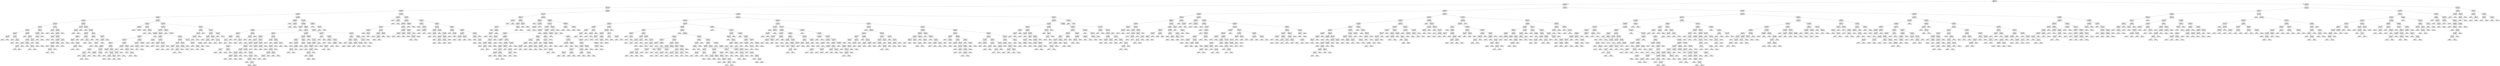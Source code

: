 digraph Tree {
node [shape=box] ;
0 [label="smoker <= 0.5\nmse = 52537661.724\nsamples = 1193\nvalue = 9942.27"] ;
1 [label="age <= 42.5\nmse = 33901106.028\nsamples = 1055\nvalue = 8363.187"] ;
0 -> 1 [labeldistance=2.5, labelangle=45, headlabel="True"] ;
2 [label="children <= 0.5\nmse = 22174667.245\nsamples = 594\nvalue = 5410.964"] ;
1 -> 2 ;
3 [label="age <= 32.5\nmse = 16975421.342\nsamples = 252\nvalue = 3861.505"] ;
2 -> 3 ;
4 [label="age <= 22.5\nmse = 15455856.953\nsamples = 206\nvalue = 3279.771"] ;
3 -> 4 ;
5 [label="bmi <= 29.07\nmse = 11616061.113\nsamples = 120\nvalue = 2597.55"] ;
4 -> 5 ;
6 [label="age <= 19.5\nmse = 133316.103\nsamples = 50\nvalue = 1834.924"] ;
5 -> 6 ;
7 [label="region <= 1.5\nmse = 71200.322\nsamples = 32\nvalue = 1656.377"] ;
6 -> 7 ;
8 [label="bmi <= 26.22\nmse = 44410.717\nsamples = 19\nvalue = 1776.684"] ;
7 -> 8 ;
9 [label="bmi <= 22.135\nmse = 28992.421\nsamples = 15\nvalue = 1734.001"] ;
8 -> 9 ;
10 [label="region <= 0.5\nmse = 1321.688\nsamples = 5\nvalue = 1654.262"] ;
9 -> 10 ;
11 [label="bmi <= 18.715\nmse = 14.665\nsamples = 2\nvalue = 1698.626"] ;
10 -> 11 ;
12 [label="mse = 0.0\nsamples = 1\nvalue = 1694.796"] ;
11 -> 12 ;
13 [label="mse = 0.0\nsamples = 1\nvalue = 1702.455"] ;
11 -> 13 ;
14 [label="bmi <= 18.952\nmse = 6.165\nsamples = 3\nvalue = 1624.685"] ;
10 -> 14 ;
15 [label="mse = 0.0\nsamples = 1\nvalue = 1621.34"] ;
14 -> 15 ;
16 [label="bmi <= 21.09\nmse = 0.854\nsamples = 2\nvalue = 1626.358"] ;
14 -> 16 ;
17 [label="mse = 0.0\nsamples = 1\nvalue = 1625.434"] ;
16 -> 17 ;
18 [label="mse = 0.0\nsamples = 1\nvalue = 1627.282"] ;
16 -> 18 ;
19 [label="bmi <= 22.562\nmse = 38059.038\nsamples = 10\nvalue = 1773.87"] ;
9 -> 19 ;
20 [label="mse = 0.0\nsamples = 1\nvalue = 2117.339"] ;
19 -> 20 ;
21 [label="region <= 0.5\nmse = 27723.548\nsamples = 9\nvalue = 1735.707"] ;
19 -> 21 ;
22 [label="bmi <= 24.415\nmse = 33364.721\nsamples = 6\nvalue = 1788.049"] ;
21 -> 22 ;
23 [label="bmi <= 23.417\nmse = 0.221\nsamples = 3\nvalue = 1704.964"] ;
22 -> 23 ;
24 [label="bmi <= 23.037\nmse = 0.004\nsamples = 2\nvalue = 1704.634"] ;
23 -> 24 ;
25 [label="mse = 0.0\nsamples = 1\nvalue = 1704.568"] ;
24 -> 25 ;
26 [label="mse = -0.0\nsamples = 1\nvalue = 1704.7"] ;
24 -> 26 ;
27 [label="mse = 0.0\nsamples = 1\nvalue = 1705.624"] ;
23 -> 27 ;
28 [label="bmi <= 25.27\nmse = 52923.119\nsamples = 3\nvalue = 1871.133"] ;
22 -> 28 ;
29 [label="mse = 0.0\nsamples = 1\nvalue = 2196.473"] ;
28 -> 29 ;
30 [label="bmi <= 25.792\nmse = 0.214\nsamples = 2\nvalue = 1708.464"] ;
28 -> 30 ;
31 [label="mse = 0.0\nsamples = 1\nvalue = 1708.001"] ;
30 -> 31 ;
32 [label="mse = -0.0\nsamples = 1\nvalue = 1708.926"] ;
30 -> 32 ;
33 [label="bmi <= 23.892\nmse = 3.305\nsamples = 3\nvalue = 1631.024"] ;
21 -> 33 ;
34 [label="mse = 0.0\nsamples = 1\nvalue = 1628.471"] ;
33 -> 34 ;
35 [label="bmi <= 25.365\nmse = 0.07\nsamples = 2\nvalue = 1632.3"] ;
33 -> 35 ;
36 [label="mse = 0.0\nsamples = 1\nvalue = 1632.036"] ;
35 -> 36 ;
37 [label="mse = 0.0\nsamples = 1\nvalue = 1632.564"] ;
35 -> 37 ;
38 [label="region <= 0.5\nmse = 69777.728\nsamples = 4\nvalue = 1936.745"] ;
8 -> 38 ;
39 [label="bmi <= 28.358\nmse = 52766.732\nsamples = 3\nvalue = 2037.083"] ;
38 -> 39 ;
40 [label="bmi <= 27.265\nmse = 1.744\nsamples = 2\nvalue = 2199.51"] ;
39 -> 40 ;
41 [label="mse = 0.0\nsamples = 1\nvalue = 2198.19"] ;
40 -> 41 ;
42 [label="mse = 0.0\nsamples = 1\nvalue = 2200.831"] ;
40 -> 42 ;
43 [label="mse = -0.0\nsamples = 1\nvalue = 1712.227"] ;
39 -> 43 ;
44 [label="mse = -0.0\nsamples = 1\nvalue = 1635.734"] ;
38 -> 44 ;
45 [label="bmi <= 19.2\nmse = 58283.51\nsamples = 13\nvalue = 1480.545"] ;
7 -> 45 ;
46 [label="bmi <= 18.2\nmse = 0.309\nsamples = 2\nvalue = 1728.341"] ;
45 -> 46 ;
47 [label="mse = 0.0\nsamples = 1\nvalue = 1727.785"] ;
46 -> 47 ;
48 [label="mse = -0.0\nsamples = 1\nvalue = 1728.897"] ;
46 -> 48 ;
49 [label="bmi <= 28.8\nmse = 55686.442\nsamples = 11\nvalue = 1435.491"] ;
45 -> 49 ;
50 [label="bmi <= 20.45\nmse = 50838.812\nsamples = 10\nvalue = 1404.719"] ;
49 -> 50 ;
51 [label="bmi <= 20.05\nmse = 0.121\nsamples = 2\nvalue = 1241.912"] ;
50 -> 51 ;
52 [label="mse = 0.0\nsamples = 1\nvalue = 1241.565"] ;
51 -> 52 ;
53 [label="mse = 0.0\nsamples = 1\nvalue = 1242.26"] ;
51 -> 53 ;
54 [label="bmi <= 27.165\nmse = 55265.397\nsamples = 8\nvalue = 1445.42"] ;
50 -> 54 ;
55 [label="bmi <= 23.955\nmse = 57260.505\nsamples = 6\nvalue = 1509.503"] ;
54 -> 55 ;
56 [label="bmi <= 20.65\nmse = 63108.351\nsamples = 4\nvalue = 1425.969"] ;
55 -> 56 ;
57 [label="mse = 0.0\nsamples = 1\nvalue = 1731.677"] ;
56 -> 57 ;
58 [label="bmi <= 22.0\nmse = 42607.922\nsamples = 3\nvalue = 1324.067"] ;
56 -> 58 ;
59 [label="region <= 2.5\nmse = 33250.447\nsamples = 2\nvalue = 1425.163"] ;
58 -> 59 ;
60 [label="mse = 0.0\nsamples = 1\nvalue = 1607.51"] ;
59 -> 60 ;
61 [label="mse = -0.0\nsamples = 1\nvalue = 1242.816"] ;
59 -> 61 ;
62 [label="mse = -0.0\nsamples = 1\nvalue = 1121.874"] ;
58 -> 62 ;
63 [label="age <= 18.5\nmse = 3697.205\nsamples = 2\nvalue = 1676.571"] ;
55 -> 63 ;
64 [label="mse = 0.0\nsamples = 1\nvalue = 1615.767"] ;
63 -> 64 ;
65 [label="mse = 0.0\nsamples = 1\nvalue = 1737.376"] ;
63 -> 65 ;
66 [label="bmi <= 28.15\nmse = 0.584\nsamples = 2\nvalue = 1253.172"] ;
54 -> 66 ;
67 [label="mse = 0.0\nsamples = 1\nvalue = 1252.407"] ;
66 -> 67 ;
68 [label="mse = -0.0\nsamples = 1\nvalue = 1253.936"] ;
66 -> 68 ;
69 [label="mse = 0.0\nsamples = 1\nvalue = 1743.214"] ;
49 -> 69 ;
70 [label="bmi <= 23.195\nmse = 86318.357\nsamples = 18\nvalue = 2152.339"] ;
6 -> 70 ;
71 [label="bmi <= 22.658\nmse = 7372.874\nsamples = 3\nvalue = 2615.194"] ;
70 -> 71 ;
72 [label="region <= 0.5\nmse = 841.928\nsamples = 2\nvalue = 2556.835"] ;
71 -> 72 ;
73 [label="mse = 0.0\nsamples = 1\nvalue = 2585.851"] ;
72 -> 73 ;
74 [label="mse = 0.0\nsamples = 1\nvalue = 2527.819"] ;
72 -> 74 ;
75 [label="mse = 0.0\nsamples = 1\nvalue = 2731.912"] ;
71 -> 75 ;
76 [label="bmi <= 23.755\nmse = 50691.129\nsamples = 15\nvalue = 2059.768"] ;
70 -> 76 ;
77 [label="mse = 0.0\nsamples = 1\nvalue = 1515.345"] ;
76 -> 77 ;
78 [label="bmi <= 27.99\nmse = 31628.524\nsamples = 14\nvalue = 2098.655"] ;
76 -> 78 ;
79 [label="region <= 2.5\nmse = 22298.085\nsamples = 8\nvalue = 2024.608"] ;
78 -> 79 ;
80 [label="region <= 1.5\nmse = 26802.071\nsamples = 5\nvalue = 1976.817"] ;
79 -> 80 ;
81 [label="age <= 20.5\nmse = 3118.16\nsamples = 4\nvalue = 2054.772"] ;
80 -> 81 ;
82 [label="mse = 0.0\nsamples = 1\nvalue = 1967.023"] ;
81 -> 82 ;
83 [label="age <= 21.5\nmse = 735.389\nsamples = 3\nvalue = 2084.021"] ;
81 -> 83 ;
84 [label="bmi <= 26.695\nmse = 0.854\nsamples = 2\nvalue = 2103.189"] ;
83 -> 84 ;
85 [label="mse = 0.0\nsamples = 1\nvalue = 2102.265"] ;
84 -> 85 ;
86 [label="mse = 0.0\nsamples = 1\nvalue = 2104.113"] ;
84 -> 86 ;
87 [label="mse = -0.0\nsamples = 1\nvalue = 2045.685"] ;
83 -> 87 ;
88 [label="mse = 0.0\nsamples = 1\nvalue = 1665.0"] ;
80 -> 88 ;
89 [label="age <= 21.5\nmse = 4640.654\nsamples = 3\nvalue = 2104.258"] ;
79 -> 89 ;
90 [label="mse = 0.0\nsamples = 1\nvalue = 2007.945"] ;
89 -> 90 ;
91 [label="bmi <= 25.7\nmse = 3.787\nsamples = 2\nvalue = 2152.415"] ;
89 -> 91 ;
92 [label="mse = 0.0\nsamples = 1\nvalue = 2150.469"] ;
91 -> 92 ;
93 [label="mse = -0.0\nsamples = 1\nvalue = 2154.361"] ;
91 -> 93 ;
94 [label="age <= 20.5\nmse = 27010.7\nsamples = 6\nvalue = 2197.386"] ;
78 -> 94 ;
95 [label="region <= 0.5\nmse = 9973.607\nsamples = 2\nvalue = 2357.343"] ;
94 -> 95 ;
96 [label="mse = 0.0\nsamples = 1\nvalue = 2457.211"] ;
95 -> 96 ;
97 [label="mse = -0.0\nsamples = 1\nvalue = 2257.475"] ;
95 -> 97 ;
98 [label="bmi <= 28.927\nmse = 16339.403\nsamples = 4\nvalue = 2117.407"] ;
94 -> 98 ;
99 [label="bmi <= 28.85\nmse = 1989.673\nsamples = 3\nvalue = 2187.756"] ;
98 -> 99 ;
100 [label="bmi <= 28.435\nmse = 0.286\nsamples = 2\nvalue = 2156.217"] ;
99 -> 100 ;
101 [label="mse = 0.0\nsamples = 1\nvalue = 2155.682"] ;
100 -> 101 ;
102 [label="mse = -0.0\nsamples = 1\nvalue = 2156.752"] ;
100 -> 102 ;
103 [label="mse = 0.0\nsamples = 1\nvalue = 2250.835"] ;
99 -> 103 ;
104 [label="mse = 0.0\nsamples = 1\nvalue = 1906.358"] ;
98 -> 104 ;
105 [label="bmi <= 30.127\nmse = 19105860.191\nsamples = 70\nvalue = 3142.283"] ;
5 -> 105 ;
106 [label="age <= 18.5\nmse = 50773010.003\nsamples = 6\nvalue = 6043.566"] ;
105 -> 106 ;
107 [label="bmi <= 29.64\nmse = 65466766.933\nsamples = 3\nvalue = 10290.684"] ;
106 -> 107 ;
108 [label="mse = 0.0\nsamples = 1\nvalue = 7323.735"] ;
107 -> 108 ;
109 [label="mse = 91598057.787\nsamples = 2\nvalue = 11774.159"] ;
107 -> 109 ;
110 [label="bmi <= 29.668\nmse = 3217.1\nsamples = 3\nvalue = 1796.447"] ;
106 -> 110 ;
111 [label="mse = 0.0\nsamples = 1\nvalue = 1875.344"] ;
110 -> 111 ;
112 [label="region <= 2.0\nmse = 157.084\nsamples = 2\nvalue = 1756.998"] ;
110 -> 112 ;
113 [label="mse = 0.0\nsamples = 1\nvalue = 1769.532"] ;
112 -> 113 ;
114 [label="mse = -0.0\nsamples = 1\nvalue = 1744.465"] ;
112 -> 114 ;
115 [label="bmi <= 39.15\nmse = 15273948.188\nsamples = 64\nvalue = 2870.287"] ;
105 -> 115 ;
116 [label="bmi <= 38.225\nmse = 18441427.448\nsamples = 52\nvalue = 3112.638"] ;
115 -> 116 ;
117 [label="bmi <= 33.99\nmse = 14940796.34\nsamples = 49\nvalue = 2718.413"] ;
116 -> 117 ;
118 [label="bmi <= 33.825\nmse = 23958118.26\nsamples = 29\nvalue = 3409.468"] ;
117 -> 118 ;
119 [label="region <= 2.5\nmse = 22402917.541\nsamples = 28\nvalue = 3121.141"] ;
118 -> 119 ;
120 [label="age <= 20.5\nmse = 9172896.748\nsamples = 23\nvalue = 2517.266"] ;
119 -> 120 ;
121 [label="region <= 1.5\nmse = 175387.317\nsamples = 17\nvalue = 1804.375"] ;
120 -> 121 ;
122 [label="region <= 0.5\nmse = 68309.928\nsamples = 9\nvalue = 2097.437"] ;
121 -> 122 ;
123 [label="age <= 19.0\nmse = 12090.663\nsamples = 4\nvalue = 2269.284"] ;
122 -> 123 ;
124 [label="bmi <= 31.113\nmse = 2.631\nsamples = 3\nvalue = 2205.805"] ;
123 -> 124 ;
125 [label="mse = 0.0\nsamples = 1\nvalue = 2203.736"] ;
124 -> 125 ;
126 [label="bmi <= 32.537\nmse = 0.737\nsamples = 2\nvalue = 2206.839"] ;
124 -> 126 ;
127 [label="mse = 0.0\nsamples = 1\nvalue = 2205.981"] ;
126 -> 127 ;
128 [label="mse = -0.0\nsamples = 1\nvalue = 2207.697"] ;
126 -> 128 ;
129 [label="mse = -0.0\nsamples = 1\nvalue = 2459.72"] ;
123 -> 129 ;
130 [label="bmi <= 31.255\nmse = 70760.526\nsamples = 5\nvalue = 1959.96"] ;
122 -> 130 ;
131 [label="bmi <= 30.543\nmse = 53109.305\nsamples = 3\nvalue = 1802.519"] ;
130 -> 131 ;
132 [label="mse = 0.0\nsamples = 1\nvalue = 2128.431"] ;
131 -> 132 ;
133 [label="mse = -0.0\nsamples = 2\nvalue = 1639.563"] ;
131 -> 133 ;
134 [label="bmi <= 32.015\nmse = 4283.238\nsamples = 2\nvalue = 2196.122"] ;
130 -> 134 ;
135 [label="mse = 0.0\nsamples = 1\nvalue = 2261.569"] ;
134 -> 135 ;
136 [label="mse = 0.0\nsamples = 1\nvalue = 2130.676"] ;
134 -> 136 ;
137 [label="bmi <= 33.165\nmse = 90529.84\nsamples = 8\nvalue = 1474.681"] ;
121 -> 137 ;
138 [label="bmi <= 30.635\nmse = 74514.526\nsamples = 5\nvalue = 1626.715"] ;
137 -> 138 ;
139 [label="mse = 0.0\nsamples = 1\nvalue = 1131.507"] ;
138 -> 139 ;
140 [label="bmi <= 31.405\nmse = 16508.222\nsamples = 4\nvalue = 1750.518"] ;
138 -> 140 ;
141 [label="bmi <= 31.24\nmse = 0.023\nsamples = 2\nvalue = 1622.036"] ;
140 -> 141 ;
142 [label="mse = 0.0\nsamples = 1\nvalue = 1621.883"] ;
141 -> 142 ;
143 [label="mse = -0.0\nsamples = 1\nvalue = 1622.188"] ;
141 -> 143 ;
144 [label="bmi <= 32.23\nmse = 1.146\nsamples = 2\nvalue = 1879.0"] ;
140 -> 144 ;
145 [label="mse = 0.0\nsamples = 1\nvalue = 1877.929"] ;
144 -> 145 ;
146 [label="mse = 0.0\nsamples = 1\nvalue = 1880.07"] ;
144 -> 146 ;
147 [label="age <= 19.0\nmse = 14490.711\nsamples = 3\nvalue = 1221.29"] ;
137 -> 147 ;
148 [label="bmi <= 33.495\nmse = 0.053\nsamples = 2\nvalue = 1136.17"] ;
147 -> 148 ;
149 [label="mse = 0.0\nsamples = 1\nvalue = 1135.941"] ;
148 -> 149 ;
150 [label="mse = -0.0\nsamples = 1\nvalue = 1136.399"] ;
148 -> 150 ;
151 [label="mse = 0.0\nsamples = 1\nvalue = 1391.529"] ;
147 -> 151 ;
152 [label="bmi <= 31.137\nmse = 29146088.452\nsamples = 6\nvalue = 4537.121"] ;
120 -> 152 ;
153 [label="region <= 1.0\nmse = 47917889.168\nsamples = 2\nvalue = 9664.223"] ;
152 -> 153 ;
154 [label="mse = 0.0\nsamples = 1\nvalue = 2741.948"] ;
153 -> 154 ;
155 [label="mse = 0.0\nsamples = 1\nvalue = 16586.498"] ;
153 -> 155 ;
156 [label="region <= 1.5\nmse = 44809.379\nsamples = 4\nvalue = 1973.57"] ;
152 -> 156 ;
157 [label="region <= 0.5\nmse = 20028.528\nsamples = 3\nvalue = 2073.216"] ;
156 -> 157 ;
158 [label="mse = 0.0\nsamples = 1\nvalue = 2254.797"] ;
157 -> 158 ;
159 [label="age <= 21.5\nmse = 5314.224\nsamples = 2\nvalue = 1982.426"] ;
157 -> 159 ;
160 [label="mse = 0.0\nsamples = 1\nvalue = 1909.527"] ;
159 -> 160 ;
161 [label="mse = 0.0\nsamples = 1\nvalue = 2055.325"] ;
159 -> 161 ;
162 [label="mse = -0.0\nsamples = 1\nvalue = 1674.632"] ;
156 -> 162 ;
163 [label="bmi <= 33.0\nmse = 73867243.256\nsamples = 5\nvalue = 5898.965"] ;
119 -> 163 ;
164 [label="bmi <= 30.75\nmse = 40547.554\nsamples = 3\nvalue = 1510.462"] ;
163 -> 164 ;
165 [label="mse = 0.0\nsamples = 1\nvalue = 1256.299"] ;
164 -> 165 ;
166 [label="age <= 20.0\nmse = 12372.335\nsamples = 2\nvalue = 1637.543"] ;
164 -> 166 ;
167 [label="mse = 0.0\nsamples = 1\nvalue = 1748.774"] ;
166 -> 167 ;
168 [label="mse = 0.0\nsamples = 1\nvalue = 1526.312"] ;
166 -> 168 ;
169 [label="age <= 19.5\nmse = 112386165.821\nsamples = 2\nvalue = 12481.721"] ;
163 -> 169 ;
170 [label="mse = 0.0\nsamples = 1\nvalue = 23082.955"] ;
169 -> 170 ;
171 [label="mse = -0.0\nsamples = 1\nvalue = 1880.487"] ;
169 -> 171 ;
172 [label="mse = 0.0\nsamples = 1\nvalue = 11482.635"] ;
118 -> 172 ;
173 [label="region <= 1.5\nmse = 169159.825\nsamples = 20\nvalue = 1716.384"] ;
117 -> 173 ;
174 [label="bmi <= 35.577\nmse = 49513.393\nsamples = 7\nvalue = 2084.21"] ;
173 -> 174 ;
175 [label="bmi <= 35.34\nmse = 59651.175\nsamples = 2\nvalue = 1890.666"] ;
174 -> 175 ;
176 [label="mse = 0.0\nsamples = 1\nvalue = 2134.902"] ;
175 -> 176 ;
177 [label="mse = 0.0\nsamples = 1\nvalue = 1646.43"] ;
175 -> 177 ;
178 [label="bmi <= 36.148\nmse = 24481.086\nsamples = 5\nvalue = 2161.627"] ;
174 -> 178 ;
179 [label="region <= 0.5\nmse = 9370.535\nsamples = 2\nvalue = 2307.932"] ;
178 -> 179 ;
180 [label="mse = 0.0\nsamples = 1\nvalue = 2211.131"] ;
179 -> 180 ;
181 [label="mse = -0.0\nsamples = 1\nvalue = 2404.734"] ;
179 -> 181 ;
182 [label="age <= 20.0\nmse = 10771.253\nsamples = 3\nvalue = 2064.09"] ;
178 -> 182 ;
183 [label="bmi <= 37.003\nmse = 0.353\nsamples = 2\nvalue = 2137.476"] ;
182 -> 183 ;
184 [label="mse = 0.0\nsamples = 1\nvalue = 2136.882"] ;
183 -> 184 ;
185 [label="mse = -0.0\nsamples = 1\nvalue = 2138.071"] ;
183 -> 185 ;
186 [label="mse = -0.0\nsamples = 1\nvalue = 1917.318"] ;
182 -> 186 ;
187 [label="age <= 20.0\nmse = 121505.587\nsamples = 13\nvalue = 1518.324"] ;
173 -> 187 ;
188 [label="bmi <= 36.125\nmse = 37586.952\nsamples = 8\nvalue = 1307.997"] ;
187 -> 188 ;
189 [label="age <= 18.5\nmse = 3746.959\nsamples = 5\nvalue = 1212.206"] ;
188 -> 189 ;
190 [label="bmi <= 34.265\nmse = 0.053\nsamples = 2\nvalue = 1137.24"] ;
189 -> 190 ;
191 [label="mse = 0.0\nsamples = 1\nvalue = 1137.011"] ;
190 -> 191 ;
192 [label="mse = -0.0\nsamples = 1\nvalue = 1137.47"] ;
190 -> 192 ;
193 [label="bmi <= 34.9\nmse = 0.597\nsamples = 3\nvalue = 1262.183"] ;
189 -> 193 ;
194 [label="bmi <= 34.25\nmse = 0.043\nsamples = 2\nvalue = 1261.65"] ;
193 -> 194 ;
195 [label="mse = 0.0\nsamples = 1\nvalue = 1261.442"] ;
194 -> 195 ;
196 [label="mse = 0.0\nsamples = 1\nvalue = 1261.859"] ;
194 -> 196 ;
197 [label="mse = -0.0\nsamples = 1\nvalue = 1263.249"] ;
193 -> 197 ;
198 [label="bmi <= 37.73\nmse = 53205.042\nsamples = 3\nvalue = 1467.649"] ;
188 -> 198 ;
199 [label="bmi <= 37.07\nmse = 59630.807\nsamples = 2\nvalue = 1385.639"] ;
198 -> 199 ;
200 [label="mse = 0.0\nsamples = 1\nvalue = 1629.834"] ;
199 -> 200 ;
201 [label="mse = 0.0\nsamples = 1\nvalue = 1141.445"] ;
199 -> 201 ;
202 [label="mse = 0.0\nsamples = 1\nvalue = 1631.668"] ;
198 -> 202 ;
203 [label="region <= 2.5\nmse = 71747.825\nsamples = 5\nvalue = 1854.847"] ;
187 -> 203 ;
204 [label="bmi <= 35.2\nmse = 52740.546\nsamples = 3\nvalue = 1695.776"] ;
203 -> 204 ;
205 [label="mse = 0.0\nsamples = 1\nvalue = 2020.552"] ;
204 -> 205 ;
206 [label="bmi <= 36.19\nmse = 0.842\nsamples = 2\nvalue = 1533.387"] ;
204 -> 206 ;
207 [label="mse = 0.0\nsamples = 1\nvalue = 1532.47"] ;
206 -> 207 ;
208 [label="mse = 0.0\nsamples = 1\nvalue = 1534.304"] ;
206 -> 208 ;
209 [label="bmi <= 35.3\nmse = 5369.592\nsamples = 2\nvalue = 2093.454"] ;
203 -> 209 ;
210 [label="mse = 0.0\nsamples = 1\nvalue = 2020.177"] ;
209 -> 210 ;
211 [label="mse = 0.0\nsamples = 1\nvalue = 2166.732"] ;
209 -> 211 ;
212 [label="region <= 1.0\nmse = 31619255.858\nsamples = 3\nvalue = 9551.639"] ;
116 -> 212 ;
213 [label="mse = 0.0\nsamples = 1\nvalue = 12890.058"] ;
212 -> 213 ;
214 [label="mse = 39070103.807\nsamples = 2\nvalue = 7882.429"] ;
212 -> 214 ;
215 [label="region <= 1.0\nmse = 190802.786\nsamples = 12\nvalue = 1820.102"] ;
115 -> 215 ;
216 [label="age <= 21.0\nmse = 80013.173\nsamples = 4\nvalue = 2293.636"] ;
215 -> 216 ;
217 [label="age <= 19.0\nmse = 12072.705\nsamples = 3\nvalue = 2139.841"] ;
216 -> 217 ;
218 [label="bmi <= 40.233\nmse = 0.004\nsamples = 2\nvalue = 2217.535"] ;
217 -> 218 ;
219 [label="mse = 0.0\nsamples = 1\nvalue = 2217.469"] ;
218 -> 219 ;
220 [label="mse = 0.0\nsamples = 1\nvalue = 2217.601"] ;
218 -> 220 ;
221 [label="mse = -0.0\nsamples = 1\nvalue = 1984.453"] ;
217 -> 221 ;
222 [label="mse = -0.0\nsamples = 1\nvalue = 2755.021"] ;
216 -> 222 ;
223 [label="bmi <= 40.82\nmse = 78021.755\nsamples = 8\nvalue = 1583.335"] ;
215 -> 223 ;
224 [label="age <= 18.5\nmse = 19836.044\nsamples = 6\nvalue = 1728.415"] ;
223 -> 224 ;
225 [label="bmi <= 39.49\nmse = 0.395\nsamples = 3\nvalue = 1633.86"] ;
224 -> 225 ;
226 [label="mse = 0.0\nsamples = 1\nvalue = 1633.044"] ;
225 -> 226 ;
227 [label="bmi <= 40.04\nmse = 0.094\nsamples = 2\nvalue = 1634.268"] ;
225 -> 227 ;
228 [label="mse = 0.0\nsamples = 1\nvalue = 1633.962"] ;
227 -> 228 ;
229 [label="mse = -0.0\nsamples = 1\nvalue = 1634.573"] ;
227 -> 229 ;
230 [label="region <= 2.5\nmse = 21790.428\nsamples = 3\nvalue = 1822.97"] ;
224 -> 230 ;
231 [label="mse = 0.0\nsamples = 1\nvalue = 2026.974"] ;
230 -> 231 ;
232 [label="bmi <= 40.0\nmse = 1472.295\nsamples = 2\nvalue = 1720.968"] ;
230 -> 232 ;
233 [label="mse = 0.0\nsamples = 1\nvalue = 1682.597"] ;
232 -> 233 ;
234 [label="mse = -0.0\nsamples = 1\nvalue = 1759.338"] ;
232 -> 234 ;
235 [label="bmi <= 42.075\nmse = 1.689\nsamples = 2\nvalue = 1148.096"] ;
223 -> 235 ;
236 [label="mse = 0.0\nsamples = 1\nvalue = 1146.797"] ;
235 -> 236 ;
237 [label="mse = -0.0\nsamples = 1\nvalue = 1149.396"] ;
235 -> 237 ;
238 [label="bmi <= 19.557\nmse = 19258096.923\nsamples = 86\nvalue = 4231.708"] ;
4 -> 238 ;
239 [label="age <= 24.5\nmse = 75326654.639\nsamples = 3\nvalue = 9336.319"] ;
238 -> 239 ;
240 [label="mse = 0.0\nsamples = 1\nvalue = 21595.382"] ;
239 -> 240 ;
241 [label="bmi <= 17.48\nmse = 276505.497\nsamples = 2\nvalue = 3206.787"] ;
239 -> 241 ;
242 [label="mse = 0.0\nsamples = 1\nvalue = 3732.625"] ;
241 -> 242 ;
243 [label="mse = 0.0\nsamples = 1\nvalue = 2680.949"] ;
241 -> 243 ;
244 [label="bmi <= 41.212\nmse = 16255659.48\nsamples = 83\nvalue = 4047.204"] ;
238 -> 244 ;
245 [label="bmi <= 23.305\nmse = 14391804.699\nsamples = 80\nvalue = 3902.594"] ;
244 -> 245 ;
246 [label="bmi <= 23.155\nmse = 43511989.054\nsamples = 10\nvalue = 5397.04"] ;
245 -> 246 ;
247 [label="age <= 29.0\nmse = 508564.885\nsamples = 9\nvalue = 3209.848"] ;
246 -> 247 ;
248 [label="region <= 1.5\nmse = 175198.253\nsamples = 6\nvalue = 2825.019"] ;
247 -> 248 ;
249 [label="age <= 26.5\nmse = 6955.637\nsamples = 3\nvalue = 3235.525"] ;
248 -> 249 ;
250 [label="bmi <= 22.42\nmse = 0.07\nsamples = 2\nvalue = 3176.552"] ;
249 -> 250 ;
251 [label="mse = 0.0\nsamples = 1\nvalue = 3176.288"] ;
250 -> 251 ;
252 [label="mse = -0.0\nsamples = 1\nvalue = 3176.816"] ;
250 -> 252 ;
253 [label="mse = -0.0\nsamples = 1\nvalue = 3353.47"] ;
249 -> 253 ;
254 [label="bmi <= 21.7\nmse = 6410.545\nsamples = 3\nvalue = 2414.513"] ;
248 -> 254 ;
255 [label="mse = 0.0\nsamples = 1\nvalue = 2302.3"] ;
254 -> 255 ;
256 [label="region <= 2.5\nmse = 172.056\nsamples = 2\nvalue = 2470.619"] ;
254 -> 256 ;
257 [label="mse = 0.0\nsamples = 1\nvalue = 2483.736"] ;
256 -> 257 ;
258 [label="mse = 0.0\nsamples = 1\nvalue = 2457.502"] ;
256 -> 258 ;
259 [label="region <= 2.0\nmse = 286738.352\nsamples = 3\nvalue = 3979.505"] ;
247 -> 259 ;
260 [label="age <= 31.5\nmse = 42056.238\nsamples = 2\nvalue = 4339.159"] ;
259 -> 260 ;
261 [label="mse = 0.0\nsamples = 1\nvalue = 4134.082"] ;
260 -> 261 ;
262 [label="mse = 0.0\nsamples = 1\nvalue = 4544.235"] ;
260 -> 262 ;
263 [label="mse = -0.0\nsamples = 1\nvalue = 3260.199"] ;
259 -> 263 ;
264 [label="mse = 0.0\nsamples = 1\nvalue = 25081.768"] ;
246 -> 264 ;
265 [label="region <= 2.5\nmse = 9867146.99\nsamples = 70\nvalue = 3689.102"] ;
245 -> 265 ;
266 [label="age <= 27.5\nmse = 5543754.877\nsamples = 53\nvalue = 3314.203"] ;
265 -> 266 ;
267 [label="region <= 1.5\nmse = 182259.404\nsamples = 34\nvalue = 2665.221"] ;
266 -> 267 ;
268 [label="age <= 25.5\nmse = 98347.423\nsamples = 23\nvalue = 2875.398"] ;
267 -> 268 ;
269 [label="bmi <= 23.56\nmse = 71534.19\nsamples = 17\nvalue = 2783.6"] ;
268 -> 269 ;
270 [label="mse = 0.0\nsamples = 1\nvalue = 3206.491"] ;
269 -> 270 ;
271 [label="bmi <= 24.89\nmse = 64129.17\nsamples = 16\nvalue = 2757.169"] ;
269 -> 271 ;
272 [label="bmi <= 24.035\nmse = 40211.501\nsamples = 4\nvalue = 2496.749"] ;
271 -> 272 ;
273 [label="bmi <= 23.75\nmse = 445.275\nsamples = 2\nvalue = 2374.07"] ;
272 -> 273 ;
274 [label="mse = 0.0\nsamples = 1\nvalue = 2352.968"] ;
273 -> 274 ;
275 [label="mse = 0.0\nsamples = 1\nvalue = 2395.172"] ;
273 -> 275 ;
276 [label="region <= 0.5\nmse = 49877.372\nsamples = 2\nvalue = 2619.428"] ;
272 -> 276 ;
277 [label="mse = 0.0\nsamples = 1\nvalue = 2396.096"] ;
276 -> 277 ;
278 [label="mse = 0.0\nsamples = 1\nvalue = 2842.761"] ;
276 -> 278 ;
279 [label="region <= 0.5\nmse = 41960.134\nsamples = 12\nvalue = 2843.976"] ;
271 -> 279 ;
280 [label="bmi <= 29.592\nmse = 31936.12\nsamples = 6\nvalue = 2942.017"] ;
279 -> 280 ;
281 [label="bmi <= 26.41\nmse = 31803.503\nsamples = 4\nvalue = 3006.305"] ;
280 -> 281 ;
282 [label="age <= 24.5\nmse = 26064.892\nsamples = 2\nvalue = 2882.767"] ;
281 -> 282 ;
283 [label="mse = 0.0\nsamples = 1\nvalue = 3044.213"] ;
282 -> 283 ;
284 [label="mse = 0.0\nsamples = 1\nvalue = 2721.321"] ;
282 -> 284 ;
285 [label="age <= 24.5\nmse = 7019.093\nsamples = 2\nvalue = 3129.842"] ;
281 -> 285 ;
286 [label="mse = 0.0\nsamples = 1\nvalue = 3046.062"] ;
285 -> 286 ;
287 [label="mse = -0.0\nsamples = 1\nvalue = 3213.622"] ;
285 -> 287 ;
288 [label="age <= 24.0\nmse = 7404.108\nsamples = 2\nvalue = 2813.442"] ;
280 -> 288 ;
289 [label="mse = 0.0\nsamples = 1\nvalue = 2899.489"] ;
288 -> 289 ;
290 [label="mse = 0.0\nsamples = 1\nvalue = 2727.395"] ;
288 -> 290 ;
291 [label="bmi <= 27.835\nmse = 32759.972\nsamples = 6\nvalue = 2745.935"] ;
279 -> 291 ;
292 [label="mse = 0.0\nsamples = 1\nvalue = 2523.17"] ;
291 -> 292 ;
293 [label="bmi <= 35.055\nmse = 27402.138\nsamples = 5\nvalue = 2790.488"] ;
291 -> 293 ;
294 [label="age <= 24.5\nmse = 13757.654\nsamples = 4\nvalue = 2854.511"] ;
293 -> 294 ;
295 [label="bmi <= 29.023\nmse = 5904.139\nsamples = 3\nvalue = 2798.745"] ;
294 -> 295 ;
296 [label="mse = 0.0\nsamples = 1\nvalue = 2690.114"] ;
295 -> 296 ;
297 [label="bmi <= 31.635\nmse = 5.65\nsamples = 2\nvalue = 2853.061"] ;
295 -> 297 ;
298 [label="mse = 0.0\nsamples = 1\nvalue = 2850.684"] ;
297 -> 298 ;
299 [label="mse = -0.0\nsamples = 1\nvalue = 2855.438"] ;
297 -> 299 ;
300 [label="mse = -0.0\nsamples = 1\nvalue = 3021.809"] ;
294 -> 300 ;
301 [label="mse = 0.0\nsamples = 1\nvalue = 2534.394"] ;
293 -> 301 ;
302 [label="bmi <= 29.118\nmse = 82792.028\nsamples = 6\nvalue = 3135.494"] ;
268 -> 302 ;
303 [label="bmi <= 25.602\nmse = 40770.312\nsamples = 3\nvalue = 3338.276"] ;
302 -> 303 ;
304 [label="mse = 0.0\nsamples = 1\nvalue = 3558.62"] ;
303 -> 304 ;
305 [label="bmi <= 27.408\nmse = 24741.788\nsamples = 2\nvalue = 3228.104"] ;
303 -> 305 ;
306 [label="mse = 0.0\nsamples = 1\nvalue = 3070.809"] ;
305 -> 306 ;
307 [label="mse = -0.0\nsamples = 1\nvalue = 3385.399"] ;
305 -> 307 ;
308 [label="bmi <= 35.625\nmse = 42572.787\nsamples = 3\nvalue = 2932.712"] ;
302 -> 308 ;
309 [label="bmi <= 30.258\nmse = 9776.775\nsamples = 2\nvalue = 2798.446"] ;
308 -> 309 ;
310 [label="mse = 0.0\nsamples = 1\nvalue = 2897.324"] ;
309 -> 310 ;
311 [label="mse = 0.0\nsamples = 1\nvalue = 2699.568"] ;
309 -> 311 ;
312 [label="mse = -0.0\nsamples = 1\nvalue = 3201.245"] ;
308 -> 312 ;
313 [label="age <= 23.5\nmse = 72218.95\nsamples = 11\nvalue = 2225.758"] ;
267 -> 313 ;
314 [label="bmi <= 29.535\nmse = 17.68\nsamples = 2\nvalue = 1820.081"] ;
313 -> 314 ;
315 [label="mse = 0.0\nsamples = 1\nvalue = 1815.876"] ;
314 -> 315 ;
316 [label="mse = 0.0\nsamples = 1\nvalue = 1824.285"] ;
314 -> 316 ;
317 [label="age <= 26.5\nmse = 43564.561\nsamples = 9\nvalue = 2315.908"] ;
313 -> 317 ;
318 [label="bmi <= 37.675\nmse = 43867.771\nsamples = 7\nvalue = 2263.96"] ;
317 -> 318 ;
319 [label="bmi <= 35.64\nmse = 42021.293\nsamples = 6\nvalue = 2227.791"] ;
318 -> 319 ;
320 [label="bmi <= 33.0\nmse = 36502.626\nsamples = 5\nvalue = 2275.962"] ;
319 -> 320 ;
321 [label="bmi <= 29.865\nmse = 40509.918\nsamples = 3\nvalue = 2194.618"] ;
320 -> 321 ;
322 [label="bmi <= 26.73\nmse = 26726.561\nsamples = 2\nvalue = 2301.136"] ;
321 -> 322 ;
323 [label="mse = 0.0\nsamples = 1\nvalue = 2137.654"] ;
322 -> 323 ;
324 [label="mse = 0.0\nsamples = 1\nvalue = 2464.619"] ;
322 -> 324 ;
325 [label="mse = -0.0\nsamples = 1\nvalue = 1981.582"] ;
321 -> 325 ;
326 [label="age <= 25.0\nmse = 5678.549\nsamples = 2\nvalue = 2397.978"] ;
320 -> 326 ;
327 [label="mse = 0.0\nsamples = 1\nvalue = 2473.334"] ;
326 -> 327 ;
328 [label="mse = -0.0\nsamples = 1\nvalue = 2322.622"] ;
326 -> 328 ;
329 [label="mse = 0.0\nsamples = 1\nvalue = 1986.933"] ;
319 -> 329 ;
330 [label="mse = -0.0\nsamples = 1\nvalue = 2480.979"] ;
318 -> 330 ;
331 [label="bmi <= 33.165\nmse = 0.473\nsamples = 2\nvalue = 2497.726"] ;
317 -> 331 ;
332 [label="mse = 0.0\nsamples = 1\nvalue = 2497.038"] ;
331 -> 332 ;
333 [label="mse = 0.0\nsamples = 1\nvalue = 2498.414"] ;
331 -> 333 ;
334 [label="bmi <= 33.465\nmse = 13035619.38\nsamples = 19\nvalue = 4475.54"] ;
266 -> 334 ;
335 [label="age <= 29.5\nmse = 184676.626\nsamples = 14\nvalue = 3748.571"] ;
334 -> 335 ;
336 [label="region <= 0.5\nmse = 169832.144\nsamples = 5\nvalue = 3356.261"] ;
335 -> 336 ;
337 [label="mse = 0.0\nsamples = 1\nvalue = 3943.595"] ;
336 -> 337 ;
338 [label="bmi <= 26.985\nmse = 104489.492\nsamples = 4\nvalue = 3209.427"] ;
336 -> 338 ;
339 [label="mse = 0.0\nsamples = 1\nvalue = 3736.465"] ;
338 -> 339 ;
340 [label="age <= 28.5\nmse = 15866.486\nsamples = 3\nvalue = 3033.748"] ;
338 -> 340 ;
341 [label="region <= 1.5\nmse = 2976.065\nsamples = 2\nvalue = 3117.062"] ;
340 -> 341 ;
342 [label="mse = 0.0\nsamples = 1\nvalue = 3062.508"] ;
341 -> 342 ;
343 [label="mse = 0.0\nsamples = 1\nvalue = 3171.615"] ;
341 -> 343 ;
344 [label="mse = -0.0\nsamples = 1\nvalue = 2867.12"] ;
340 -> 344 ;
345 [label="bmi <= 27.275\nmse = 59917.416\nsamples = 9\nvalue = 3966.521"] ;
335 -> 345 ;
346 [label="region <= 1.0\nmse = 2794.968\nsamples = 3\nvalue = 3719.852"] ;
345 -> 346 ;
347 [label="mse = 0.0\nsamples = 1\nvalue = 3645.089"] ;
346 -> 347 ;
348 [label="bmi <= 26.18\nmse = 0.374\nsamples = 2\nvalue = 3757.233"] ;
346 -> 348 ;
349 [label="mse = 0.0\nsamples = 1\nvalue = 3756.622"] ;
348 -> 349 ;
350 [label="mse = 0.0\nsamples = 1\nvalue = 3757.845"] ;
348 -> 350 ;
351 [label="bmi <= 30.97\nmse = 42844.598\nsamples = 6\nvalue = 4089.855"] ;
345 -> 351 ;
352 [label="bmi <= 30.305\nmse = 35540.959\nsamples = 5\nvalue = 4038.421"] ;
351 -> 352 ;
353 [label="bmi <= 29.333\nmse = 34226.604\nsamples = 4\nvalue = 4083.587"] ;
352 -> 353 ;
354 [label="region <= 0.5\nmse = 12400.46\nsamples = 3\nvalue = 3992.434"] ;
353 -> 354 ;
355 [label="mse = 0.0\nsamples = 1\nvalue = 4137.523"] ;
354 -> 355 ;
356 [label="bmi <= 28.905\nmse = 2812.685\nsamples = 2\nvalue = 3919.89"] ;
354 -> 356 ;
357 [label="mse = 0.0\nsamples = 1\nvalue = 3866.855"] ;
356 -> 357 ;
358 [label="mse = 0.0\nsamples = 1\nvalue = 3972.925"] ;
356 -> 358 ;
359 [label="mse = 0.0\nsamples = 1\nvalue = 4357.044"] ;
353 -> 359 ;
360 [label="mse = 0.0\nsamples = 1\nvalue = 3857.759"] ;
352 -> 360 ;
361 [label="mse = 0.0\nsamples = 1\nvalue = 4347.023"] ;
351 -> 361 ;
362 [label="bmi <= 34.295\nmse = 43395185.14\nsamples = 5\nvalue = 6511.054"] ;
334 -> 362 ;
363 [label="mse = 0.0\nsamples = 1\nvalue = 19673.336"] ;
362 -> 363 ;
364 [label="bmi <= 36.795\nmse = 104712.207\nsamples = 4\nvalue = 3220.484"] ;
362 -> 364 ;
365 [label="bmi <= 35.103\nmse = 14305.887\nsamples = 3\nvalue = 3397.48"] ;
364 -> 365 ;
366 [label="mse = 0.0\nsamples = 1\nvalue = 3556.922"] ;
365 -> 366 ;
367 [label="bmi <= 35.483\nmse = 2392.337\nsamples = 2\nvalue = 3317.758"] ;
365 -> 367 ;
368 [label="mse = 0.0\nsamples = 1\nvalue = 3268.847"] ;
367 -> 368 ;
369 [label="mse = 0.0\nsamples = 1\nvalue = 3366.67"] ;
367 -> 369 ;
370 [label="mse = 0.0\nsamples = 1\nvalue = 2689.495"] ;
364 -> 370 ;
371 [label="age <= 24.5\nmse = 21541674.866\nsamples = 17\nvalue = 4857.905"] ;
265 -> 371 ;
372 [label="bmi <= 26.7\nmse = 42436465.436\nsamples = 7\nvalue = 7232.151"] ;
371 -> 372 ;
373 [label="bmi <= 24.6\nmse = 2.782\nsamples = 2\nvalue = 1971.282"] ;
372 -> 373 ;
374 [label="mse = 0.0\nsamples = 1\nvalue = 1969.614"] ;
373 -> 374 ;
375 [label="mse = -0.0\nsamples = 1\nvalue = 1972.95"] ;
373 -> 375 ;
376 [label="bmi <= 28.65\nmse = 43912074.664\nsamples = 5\nvalue = 9336.499"] ;
372 -> 376 ;
377 [label="age <= 23.5\nmse = 8492977.56\nsamples = 2\nvalue = 16040.949"] ;
376 -> 377 ;
378 [label="mse = 0.0\nsamples = 1\nvalue = 13126.677"] ;
377 -> 378 ;
379 [label="mse = 0.0\nsamples = 1\nvalue = 18955.22"] ;
377 -> 379 ;
380 [label="bmi <= 33.9\nmse = 17580747.452\nsamples = 3\nvalue = 4866.865"] ;
376 -> 380 ;
381 [label="age <= 23.5\nmse = 19439820.357\nsamples = 2\nvalue = 6386.876"] ;
380 -> 381 ;
382 [label="mse = 0.0\nsamples = 1\nvalue = 10795.937"] ;
381 -> 382 ;
383 [label="mse = 0.0\nsamples = 1\nvalue = 1977.815"] ;
381 -> 383 ;
384 [label="mse = 0.0\nsamples = 1\nvalue = 1826.843"] ;
380 -> 384 ;
385 [label="age <= 29.5\nmse = 207237.388\nsamples = 10\nvalue = 3195.932"] ;
371 -> 385 ;
386 [label="age <= 27.5\nmse = 81810.47\nsamples = 7\nvalue = 2950.57"] ;
385 -> 386 ;
387 [label="bmi <= 27.2\nmse = 40687.213\nsamples = 3\nvalue = 2700.38"] ;
386 -> 387 ;
388 [label="mse = 0.0\nsamples = 1\nvalue = 2974.126"] ;
387 -> 388 ;
389 [label="bmi <= 30.4\nmse = 4828.165\nsamples = 2\nvalue = 2563.507"] ;
387 -> 389 ;
390 [label="mse = 0.0\nsamples = 1\nvalue = 2632.992"] ;
389 -> 390 ;
391 [label="mse = 0.0\nsamples = 1\nvalue = 2494.022"] ;
389 -> 391 ;
392 [label="bmi <= 26.55\nmse = 30497.21\nsamples = 4\nvalue = 3138.212"] ;
386 -> 392 ;
393 [label="bmi <= 25.85\nmse = 9199.687\nsamples = 2\nvalue = 3257.369"] ;
392 -> 393 ;
394 [label="mse = 0.0\nsamples = 1\nvalue = 3161.454"] ;
393 -> 394 ;
395 [label="mse = -0.0\nsamples = 1\nvalue = 3353.284"] ;
393 -> 395 ;
396 [label="age <= 28.5\nmse = 23397.832\nsamples = 2\nvalue = 3019.054"] ;
392 -> 396 ;
397 [label="mse = 0.0\nsamples = 1\nvalue = 3172.018"] ;
396 -> 397 ;
398 [label="mse = 0.0\nsamples = 1\nvalue = 2866.091"] ;
396 -> 398 ;
399 [label="bmi <= 35.1\nmse = 31655.663\nsamples = 3\nvalue = 3768.445"] ;
385 -> 399 ;
400 [label="bmi <= 28.4\nmse = 10721.463\nsamples = 2\nvalue = 3657.748"] ;
399 -> 400 ;
401 [label="mse = 0.0\nsamples = 1\nvalue = 3554.203"] ;
400 -> 401 ;
402 [label="mse = 0.0\nsamples = 1\nvalue = 3761.292"] ;
400 -> 402 ;
403 [label="mse = -0.0\nsamples = 1\nvalue = 3989.841"] ;
399 -> 403 ;
404 [label="region <= 1.0\nmse = 50530140.273\nsamples = 3\nvalue = 7903.453"] ;
244 -> 404 ;
405 [label="mse = 0.0\nsamples = 1\nvalue = 17878.901"] ;
404 -> 405 ;
406 [label="age <= 27.5\nmse = 1163049.981\nsamples = 2\nvalue = 2915.73"] ;
404 -> 406 ;
407 [label="mse = 0.0\nsamples = 1\nvalue = 1837.282"] ;
406 -> 407 ;
408 [label="mse = 0.0\nsamples = 1\nvalue = 3994.178"] ;
406 -> 408 ;
409 [label="bmi <= 23.132\nmse = 15478063.204\nsamples = 46\nvalue = 6466.664"] ;
3 -> 409 ;
410 [label="age <= 33.5\nmse = 64414972.001\nsamples = 3\nvalue = 10647.619"] ;
409 -> 410 ;
411 [label="mse = 0.0\nsamples = 1\nvalue = 21984.471"] ;
410 -> 411 ;
412 [label="age <= 35.0\nmse = 229300.77\nsamples = 2\nvalue = 4979.193"] ;
410 -> 412 ;
413 [label="mse = 0.0\nsamples = 1\nvalue = 4500.339"] ;
412 -> 413 ;
414 [label="mse = 0.0\nsamples = 1\nvalue = 5458.046"] ;
412 -> 414 ;
415 [label="age <= 36.5\nmse = 10759213.224\nsamples = 43\nvalue = 6174.97"] ;
409 -> 415 ;
416 [label="bmi <= 34.96\nmse = 3361614.383\nsamples = 18\nvalue = 5118.107"] ;
415 -> 416 ;
417 [label="region <= 1.5\nmse = 258995.583\nsamples = 16\nvalue = 4712.539"] ;
416 -> 417 ;
418 [label="age <= 34.5\nmse = 107631.975\nsamples = 8\nvalue = 5073.246"] ;
417 -> 418 ;
419 [label="bmi <= 25.127\nmse = 44913.918\nsamples = 3\nvalue = 4694.205"] ;
418 -> 419 ;
420 [label="mse = 0.0\nsamples = 1\nvalue = 4992.376"] ;
419 -> 420 ;
421 [label="region <= 0.5\nmse = 691.343\nsamples = 2\nvalue = 4545.12"] ;
419 -> 421 ;
422 [label="mse = 0.0\nsamples = 1\nvalue = 4518.826"] ;
421 -> 422 ;
423 [label="mse = -0.0\nsamples = 1\nvalue = 4571.413"] ;
421 -> 423 ;
424 [label="bmi <= 27.312\nmse = 7337.546\nsamples = 5\nvalue = 5300.671"] ;
418 -> 424 ;
425 [label="age <= 35.5\nmse = 340.142\nsamples = 3\nvalue = 5254.058"] ;
424 -> 425 ;
426 [label="mse = 0.0\nsamples = 1\nvalue = 5227.989"] ;
425 -> 426 ;
427 [label="bmi <= 26.363\nmse = 0.527\nsamples = 2\nvalue = 5267.092"] ;
425 -> 427 ;
428 [label="mse = 0.0\nsamples = 1\nvalue = 5266.366"] ;
427 -> 428 ;
429 [label="mse = 0.0\nsamples = 1\nvalue = 5267.818"] ;
427 -> 429 ;
430 [label="region <= 0.5\nmse = 9685.591\nsamples = 2\nvalue = 5370.591"] ;
424 -> 430 ;
431 [label="mse = 0.0\nsamples = 1\nvalue = 5469.007"] ;
430 -> 431 ;
432 [label="mse = 0.0\nsamples = 1\nvalue = 5272.176"] ;
430 -> 432 ;
433 [label="age <= 35.0\nmse = 150140.047\nsamples = 8\nvalue = 4351.832"] ;
417 -> 433 ;
434 [label="bmi <= 28.985\nmse = 70962.756\nsamples = 4\nvalue = 4059.948"] ;
433 -> 434 ;
435 [label="age <= 33.5\nmse = 13232.004\nsamples = 2\nvalue = 4300.128"] ;
434 -> 435 ;
436 [label="mse = 0.0\nsamples = 1\nvalue = 4185.098"] ;
435 -> 436 ;
437 [label="mse = -0.0\nsamples = 1\nvalue = 4415.159"] ;
435 -> 437 ;
438 [label="bmi <= 32.23\nmse = 13320.091\nsamples = 2\nvalue = 3819.767"] ;
434 -> 438 ;
439 [label="mse = 0.0\nsamples = 1\nvalue = 3704.354"] ;
438 -> 439 ;
440 [label="mse = -0.0\nsamples = 1\nvalue = 3935.18"] ;
438 -> 440 ;
441 [label="bmi <= 30.71\nmse = 58924.259\nsamples = 4\nvalue = 4643.717"] ;
433 -> 441 ;
442 [label="bmi <= 29.81\nmse = 52648.178\nsamples = 3\nvalue = 4724.211"] ;
441 -> 442 ;
443 [label="bmi <= 27.95\nmse = 58596.675\nsamples = 2\nvalue = 4641.798"] ;
442 -> 443 ;
444 [label="mse = 0.0\nsamples = 1\nvalue = 4883.866"] ;
443 -> 444 ;
445 [label="mse = -0.0\nsamples = 1\nvalue = 4399.731"] ;
443 -> 445 ;
446 [label="mse = 0.0\nsamples = 1\nvalue = 4889.037"] ;
442 -> 446 ;
447 [label="mse = 0.0\nsamples = 1\nvalue = 4402.233"] ;
441 -> 447 ;
448 [label="region <= 0.5\nmse = 16339656.721\nsamples = 2\nvalue = 8362.645"] ;
416 -> 448 ;
449 [label="mse = 0.0\nsamples = 1\nvalue = 12404.879"] ;
448 -> 449 ;
450 [label="mse = 0.0\nsamples = 1\nvalue = 4320.411"] ;
448 -> 450 ;
451 [label="age <= 37.5\nmse = 14702241.044\nsamples = 25\nvalue = 6935.911"] ;
415 -> 451 ;
452 [label="region <= 1.5\nmse = 56301571.311\nsamples = 4\nvalue = 12327.554"] ;
451 -> 452 ;
453 [label="mse = 0.0\nsamples = 1\nvalue = 5028.147"] ;
452 -> 453 ;
454 [label="bmi <= 30.3\nmse = 51388162.82\nsamples = 3\nvalue = 14760.69"] ;
452 -> 454 ;
455 [label="mse = 0.0\nsamples = 1\nvalue = 20420.605"] ;
454 -> 455 ;
456 [label="bmi <= 33.495\nmse = 53056266.525\nsamples = 2\nvalue = 11930.732"] ;
454 -> 456 ;
457 [label="mse = 0.0\nsamples = 1\nvalue = 4646.759"] ;
456 -> 457 ;
458 [label="mse = 0.0\nsamples = 1\nvalue = 19214.706"] ;
456 -> 458 ;
459 [label="age <= 40.5\nmse = 186765.788\nsamples = 21\nvalue = 5908.932"] ;
451 -> 459 ;
460 [label="age <= 38.5\nmse = 41728.481\nsamples = 10\nvalue = 5593.695"] ;
459 -> 460 ;
461 [label="bmi <= 32.665\nmse = 57.099\nsamples = 3\nvalue = 5394.044"] ;
460 -> 461 ;
462 [label="mse = 0.0\nsamples = 1\nvalue = 5383.536"] ;
461 -> 462 ;
463 [label="bmi <= 38.94\nmse = 2.829\nsamples = 2\nvalue = 5399.299"] ;
461 -> 463 ;
464 [label="mse = 0.0\nsamples = 1\nvalue = 5397.617"] ;
463 -> 464 ;
465 [label="mse = -0.0\nsamples = 1\nvalue = 5400.98"] ;
463 -> 465 ;
466 [label="bmi <= 27.34\nmse = 35183.462\nsamples = 7\nvalue = 5679.259"] ;
460 -> 466 ;
467 [label="mse = 0.0\nsamples = 1\nvalue = 5415.661"] ;
466 -> 467 ;
468 [label="bmi <= 38.94\nmse = 27536.651\nsamples = 6\nvalue = 5723.192"] ;
466 -> 468 ;
469 [label="age <= 39.5\nmse = 15714.974\nsamples = 3\nvalue = 5826.921"] ;
468 -> 469 ;
470 [label="mse = 0.0\nsamples = 1\nvalue = 5649.715"] ;
469 -> 470 ;
471 [label="region <= 2.5\nmse = 20.977\nsamples = 2\nvalue = 5915.524"] ;
469 -> 471 ;
472 [label="mse = 0.0\nsamples = 1\nvalue = 5920.104"] ;
471 -> 472 ;
473 [label="mse = 0.0\nsamples = 1\nvalue = 5910.944"] ;
471 -> 473 ;
474 [label="age <= 39.5\nmse = 17838.81\nsamples = 3\nvalue = 5619.463"] ;
468 -> 474 ;
475 [label="bmi <= 42.227\nmse = 2265.21\nsamples = 2\nvalue = 5709.819"] ;
474 -> 475 ;
476 [label="mse = 0.0\nsamples = 1\nvalue = 5662.225"] ;
475 -> 476 ;
477 [label="mse = 0.0\nsamples = 1\nvalue = 5757.413"] ;
475 -> 477 ;
478 [label="mse = -0.0\nsamples = 1\nvalue = 5438.749"] ;
474 -> 478 ;
479 [label="region <= 1.5\nmse = 146149.474\nsamples = 11\nvalue = 6195.511"] ;
459 -> 479 ;
480 [label="region <= 0.5\nmse = 83589.632\nsamples = 3\nvalue = 6659.941"] ;
479 -> 480 ;
481 [label="mse = 0.0\nsamples = 1\nvalue = 7050.021"] ;
480 -> 481 ;
482 [label="bmi <= 32.11\nmse = 11262.293\nsamples = 2\nvalue = 6464.9"] ;
480 -> 482 ;
483 [label="mse = 0.0\nsamples = 1\nvalue = 6358.776"] ;
482 -> 483 ;
484 [label="mse = -0.0\nsamples = 1\nvalue = 6571.024"] ;
482 -> 484 ;
485 [label="region <= 2.5\nmse = 58391.934\nsamples = 8\nvalue = 6021.351"] ;
479 -> 485 ;
486 [label="bmi <= 32.285\nmse = 40497.243\nsamples = 4\nvalue = 5890.303"] ;
485 -> 486 ;
487 [label="age <= 41.5\nmse = 11928.288\nsamples = 2\nvalue = 6076.104"] ;
486 -> 487 ;
488 [label="mse = 0.0\nsamples = 1\nvalue = 6185.321"] ;
487 -> 488 ;
489 [label="mse = -0.0\nsamples = 1\nvalue = 5966.887"] ;
487 -> 489 ;
490 [label="bmi <= 36.905\nmse = 21.748\nsamples = 2\nvalue = 5704.501"] ;
486 -> 490 ;
491 [label="mse = 0.0\nsamples = 1\nvalue = 5699.838"] ;
490 -> 491 ;
492 [label="mse = 0.0\nsamples = 1\nvalue = 5709.164"] ;
490 -> 492 ;
493 [label="bmi <= 36.0\nmse = 41939.476\nsamples = 4\nvalue = 6152.398"] ;
485 -> 493 ;
494 [label="age <= 41.5\nmse = 9947.796\nsamples = 3\nvalue = 6045.194"] ;
493 -> 494 ;
495 [label="mse = 0.0\nsamples = 1\nvalue = 6186.127"] ;
494 -> 495 ;
496 [label="bmi <= 30.5\nmse = 25.04\nsamples = 2\nvalue = 5974.727"] ;
494 -> 496 ;
497 [label="mse = 0.0\nsamples = 1\nvalue = 5969.723"] ;
496 -> 497 ;
498 [label="mse = 0.0\nsamples = 1\nvalue = 5979.731"] ;
496 -> 498 ;
499 [label="mse = -0.0\nsamples = 1\nvalue = 6474.013"] ;
493 -> 499 ;
500 [label="region <= 0.5\nmse = 22933169.072\nsamples = 342\nvalue = 6552.671"] ;
2 -> 500 ;
501 [label="age <= 22.5\nmse = 35177584.054\nsamples = 76\nvalue = 8240.314"] ;
500 -> 501 ;
502 [label="children <= 1.5\nmse = 5247398.595\nsamples = 10\nvalue = 4586.352"] ;
501 -> 502 ;
503 [label="age <= 19.5\nmse = 16422251.88\nsamples = 2\nvalue = 7219.894"] ;
502 -> 503 ;
504 [label="mse = 0.0\nsamples = 1\nvalue = 11272.331"] ;
503 -> 504 ;
505 [label="mse = 0.0\nsamples = 1\nvalue = 3167.456"] ;
503 -> 505 ;
506 [label="children <= 3.5\nmse = 286328.376\nsamples = 8\nvalue = 3927.966"] ;
502 -> 506 ;
507 [label="age <= 21.5\nmse = 79622.183\nsamples = 6\nvalue = 3657.914"] ;
506 -> 507 ;
508 [label="bmi <= 22.99\nmse = 47641.365\nsamples = 4\nvalue = 3504.076"] ;
507 -> 508 ;
509 [label="mse = 0.0\nsamples = 1\nvalue = 3861.21"] ;
508 -> 509 ;
510 [label="age <= 19.5\nmse = 6835.286\nsamples = 3\nvalue = 3385.031"] ;
508 -> 510 ;
511 [label="children <= 2.5\nmse = 1958.578\nsamples = 2\nvalue = 3437.612"] ;
510 -> 511 ;
512 [label="mse = 0.0\nsamples = 1\nvalue = 3393.356"] ;
511 -> 512 ;
513 [label="mse = -0.0\nsamples = 1\nvalue = 3481.868"] ;
511 -> 513 ;
514 [label="mse = 0.0\nsamples = 1\nvalue = 3279.869"] ;
510 -> 514 ;
515 [label="children <= 2.5\nmse = 1586.6\nsamples = 2\nvalue = 3965.59"] ;
507 -> 515 ;
516 [label="mse = 0.0\nsamples = 1\nvalue = 3925.758"] ;
515 -> 516 ;
517 [label="mse = -0.0\nsamples = 1\nvalue = 4005.422"] ;
515 -> 517 ;
518 [label="children <= 4.5\nmse = 31306.233\nsamples = 2\nvalue = 4738.124"] ;
506 -> 518 ;
519 [label="mse = 0.0\nsamples = 1\nvalue = 4561.188"] ;
518 -> 519 ;
520 [label="mse = 0.0\nsamples = 1\nvalue = 4915.06"] ;
518 -> 520 ;
521 [label="age <= 25.5\nmse = 37383008.242\nsamples = 66\nvalue = 8793.945"] ;
501 -> 521 ;
522 [label="children <= 1.5\nmse = 63645586.718\nsamples = 4\nvalue = 16518.859"] ;
521 -> 522 ;
523 [label="mse = 0.0\nsamples = 1\nvalue = 3309.793"] ;
522 -> 523 ;
524 [label="bmi <= 29.308\nmse = 7314362.408\nsamples = 3\nvalue = 20921.882"] ;
522 -> 524 ;
525 [label="bmi <= 24.605\nmse = 178814.931\nsamples = 2\nvalue = 22818.609"] ;
524 -> 525 ;
526 [label="mse = 0.0\nsamples = 1\nvalue = 22395.744"] ;
525 -> 526 ;
527 [label="mse = -0.0\nsamples = 1\nvalue = 23241.475"] ;
525 -> 527 ;
528 [label="mse = -0.0\nsamples = 1\nvalue = 17128.426"] ;
524 -> 528 ;
529 [label="children <= 3.5\nmse = 31590308.984\nsamples = 62\nvalue = 8295.563"] ;
521 -> 529 ;
530 [label="bmi <= 37.763\nmse = 26711773.097\nsamples = 58\nvalue = 7829.908"] ;
529 -> 530 ;
531 [label="bmi <= 24.89\nmse = 22752493.383\nsamples = 55\nvalue = 7544.704"] ;
530 -> 531 ;
532 [label="bmi <= 24.13\nmse = 33617092.435\nsamples = 21\nvalue = 8567.922"] ;
531 -> 532 ;
533 [label="age <= 33.5\nmse = 23920776.279\nsamples = 20\nvalue = 7831.872"] ;
532 -> 533 ;
534 [label="age <= 31.5\nmse = 98572.714\nsamples = 6\nvalue = 4876.362"] ;
533 -> 534 ;
535 [label="children <= 2.5\nmse = 63517.079\nsamples = 5\nvalue = 4780.82"] ;
534 -> 535 ;
536 [label="age <= 29.0\nmse = 18686.08\nsamples = 3\nvalue = 4622.205"] ;
535 -> 536 ;
537 [label="mse = 0.0\nsamples = 1\nvalue = 4428.888"] ;
536 -> 537 ;
538 [label="bmi <= 22.42\nmse = 0.436\nsamples = 2\nvalue = 4718.864"] ;
536 -> 538 ;
539 [label="mse = 0.0\nsamples = 1\nvalue = 4718.204"] ;
538 -> 539 ;
540 [label="mse = 0.0\nsamples = 1\nvalue = 4719.524"] ;
538 -> 540 ;
541 [label="bmi <= 20.71\nmse = 36418.741\nsamples = 2\nvalue = 5018.742"] ;
535 -> 541 ;
542 [label="mse = 0.0\nsamples = 1\nvalue = 4827.905"] ;
541 -> 542 ;
543 [label="mse = 0.0\nsamples = 1\nvalue = 5209.579"] ;
541 -> 543 ;
544 [label="mse = 0.0\nsamples = 1\nvalue = 5354.075"] ;
534 -> 544 ;
545 [label="age <= 34.5\nmse = 28782309.229\nsamples = 14\nvalue = 9098.519"] ;
533 -> 545 ;
546 [label="bmi <= 20.71\nmse = 106325658.556\nsamples = 2\nvalue = 17064.471"] ;
545 -> 546 ;
547 [label="mse = 0.0\nsamples = 1\nvalue = 6753.038"] ;
546 -> 547 ;
548 [label="mse = -0.0\nsamples = 1\nvalue = 27375.905"] ;
546 -> 548 ;
549 [label="age <= 40.5\nmse = 3519674.632\nsamples = 12\nvalue = 7770.861"] ;
545 -> 549 ;
550 [label="age <= 38.5\nmse = 340385.303\nsamples = 10\nvalue = 7266.638"] ;
549 -> 550 ;
551 [label="age <= 35.5\nmse = 80396.412\nsamples = 6\nvalue = 6878.074"] ;
550 -> 551 ;
552 [label="mse = 0.0\nsamples = 1\nvalue = 6402.291"] ;
551 -> 552 ;
553 [label="bmi <= 18.62\nmse = 42147.202\nsamples = 5\nvalue = 6973.23"] ;
551 -> 553 ;
554 [label="bmi <= 17.053\nmse = 14093.874\nsamples = 2\nvalue = 6759.262"] ;
553 -> 554 ;
555 [label="mse = 0.0\nsamples = 1\nvalue = 6640.545"] ;
554 -> 555 ;
556 [label="mse = 0.0\nsamples = 1\nvalue = 6877.98"] ;
554 -> 556 ;
557 [label="bmi <= 22.42\nmse = 9980.414\nsamples = 3\nvalue = 7115.875"] ;
553 -> 557 ;
558 [label="age <= 37.0\nmse = 2223.743\nsamples = 2\nvalue = 7181.059"] ;
557 -> 558 ;
559 [label="mse = 0.0\nsamples = 1\nvalue = 7228.216"] ;
558 -> 559 ;
560 [label="mse = -0.0\nsamples = 1\nvalue = 7133.902"] ;
558 -> 560 ;
561 [label="mse = 0.0\nsamples = 1\nvalue = 6985.507"] ;
557 -> 561 ;
562 [label="children <= 2.5\nmse = 164186.139\nsamples = 4\nvalue = 7849.484"] ;
550 -> 562 ;
563 [label="mse = 0.0\nsamples = 1\nvalue = 7173.36"] ;
562 -> 563 ;
564 [label="age <= 39.5\nmse = 15740.086\nsamples = 3\nvalue = 8074.858"] ;
562 -> 564 ;
565 [label="bmi <= 23.037\nmse = 0.109\nsamples = 2\nvalue = 7986.145"] ;
564 -> 565 ;
566 [label="mse = 0.0\nsamples = 1\nvalue = 7985.815"] ;
565 -> 566 ;
567 [label="mse = 0.0\nsamples = 1\nvalue = 7986.475"] ;
565 -> 567 ;
568 [label="mse = -0.0\nsamples = 1\nvalue = 8252.284"] ;
564 -> 568 ;
569 [label="bmi <= 22.847\nmse = 11788895.606\nsamples = 2\nvalue = 10291.976"] ;
549 -> 569 ;
570 [label="mse = 0.0\nsamples = 1\nvalue = 13725.472"] ;
569 -> 570 ;
571 [label="mse = -0.0\nsamples = 1\nvalue = 6858.48"] ;
569 -> 571 ;
572 [label="mse = -0.0\nsamples = 1\nvalue = 23288.928"] ;
532 -> 572 ;
573 [label="bmi <= 29.497\nmse = 14995936.338\nsamples = 34\nvalue = 6912.717"] ;
531 -> 573 ;
574 [label="age <= 33.5\nmse = 1560336.368\nsamples = 16\nvalue = 5515.998"] ;
573 -> 574 ;
575 [label="children <= 1.5\nmse = 68830.733\nsamples = 9\nvalue = 4465.193"] ;
574 -> 575 ;
576 [label="bmi <= 28.927\nmse = 21872.419\nsamples = 4\nvalue = 4264.158"] ;
575 -> 576 ;
577 [label="age <= 30.5\nmse = 6942.347\nsamples = 3\nvalue = 4338.692"] ;
576 -> 577 ;
578 [label="bmi <= 28.262\nmse = 2530.525\nsamples = 2\nvalue = 4287.431"] ;
577 -> 578 ;
579 [label="mse = 0.0\nsamples = 1\nvalue = 4237.127"] ;
578 -> 579 ;
580 [label="mse = 0.0\nsamples = 1\nvalue = 4337.735"] ;
578 -> 580 ;
581 [label="mse = -0.0\nsamples = 1\nvalue = 4441.213"] ;
577 -> 581 ;
582 [label="mse = -0.0\nsamples = 1\nvalue = 4040.558"] ;
576 -> 582 ;
583 [label="age <= 29.5\nmse = 48199.777\nsamples = 5\nvalue = 4626.021"] ;
575 -> 583 ;
584 [label="age <= 27.0\nmse = 8928.973\nsamples = 4\nvalue = 4524.709"] ;
583 -> 584 ;
585 [label="children <= 2.5\nmse = 2356.855\nsamples = 2\nvalue = 4612.739"] ;
584 -> 585 ;
586 [label="mse = 0.0\nsamples = 1\nvalue = 4564.191"] ;
585 -> 586 ;
587 [label="mse = -0.0\nsamples = 1\nvalue = 4661.286"] ;
585 -> 587 ;
588 [label="bmi <= 28.12\nmse = 2.511\nsamples = 2\nvalue = 4436.679"] ;
584 -> 588 ;
589 [label="mse = 0.0\nsamples = 1\nvalue = 4435.094"] ;
588 -> 589 ;
590 [label="mse = 0.0\nsamples = 1\nvalue = 4438.263"] ;
588 -> 590 ;
591 [label="mse = -0.0\nsamples = 1\nvalue = 5031.27"] ;
583 -> 591 ;
592 [label="age <= 41.0\nmse = 233017.822\nsamples = 7\nvalue = 6867.033"] ;
574 -> 592 ;
593 [label="bmi <= 27.93\nmse = 127167.752\nsamples = 6\nvalue = 6723.264"] ;
592 -> 593 ;
594 [label="bmi <= 27.692\nmse = 58092.247\nsamples = 4\nvalue = 6880.966"] ;
593 -> 594 ;
595 [label="bmi <= 26.362\nmse = 46504.63\nsamples = 3\nvalue = 6793.001"] ;
594 -> 595 ;
596 [label="mse = 0.0\nsamples = 1\nvalue = 7077.189"] ;
595 -> 596 ;
597 [label="bmi <= 27.407\nmse = 9184.553\nsamples = 2\nvalue = 6650.906"] ;
595 -> 597 ;
598 [label="mse = 0.0\nsamples = 1\nvalue = 6555.07"] ;
597 -> 598 ;
599 [label="mse = 0.0\nsamples = 1\nvalue = 6746.742"] ;
597 -> 599 ;
600 [label="mse = -0.0\nsamples = 1\nvalue = 7144.863"] ;
594 -> 600 ;
601 [label="bmi <= 28.452\nmse = 116098.449\nsamples = 2\nvalue = 6407.859"] ;
593 -> 601 ;
602 [label="mse = 0.0\nsamples = 1\nvalue = 6067.127"] ;
601 -> 602 ;
603 [label="mse = 0.0\nsamples = 1\nvalue = 6748.591"] ;
601 -> 603 ;
604 [label="mse = 0.0\nsamples = 1\nvalue = 7729.646"] ;
592 -> 604 ;
605 [label="bmi <= 29.735\nmse = 23663234.425\nsamples = 18\nvalue = 8154.245"] ;
573 -> 605 ;
606 [label="mse = 0.0\nsamples = 1\nvalue = 20277.808"] ;
605 -> 606 ;
607 [label="age <= 28.5\nmse = 15900677.723\nsamples = 17\nvalue = 7441.094"] ;
605 -> 607 ;
608 [label="bmi <= 32.443\nmse = 47578865.782\nsamples = 4\nvalue = 11009.343"] ;
607 -> 608 ;
609 [label="bmi <= 31.493\nmse = 1109945.973\nsamples = 2\nvalue = 17849.952"] ;
608 -> 609 ;
610 [label="mse = 0.0\nsamples = 1\nvalue = 16796.412"] ;
609 -> 610 ;
611 [label="mse = 0.0\nsamples = 1\nvalue = 18903.491"] ;
609 -> 611 ;
612 [label="age <= 26.5\nmse = 459935.606\nsamples = 2\nvalue = 4168.735"] ;
608 -> 612 ;
613 [label="mse = 0.0\nsamples = 1\nvalue = 3490.549"] ;
612 -> 613 ;
614 [label="mse = 0.0\nsamples = 1\nvalue = 4846.92"] ;
612 -> 614 ;
615 [label="age <= 40.5\nmse = 1030446.688\nsamples = 13\nvalue = 6343.171"] ;
607 -> 615 ;
616 [label="bmi <= 37.24\nmse = 383604.564\nsamples = 10\nvalue = 5892.535"] ;
615 -> 616 ;
617 [label="bmi <= 33.677\nmse = 220500.611\nsamples = 8\nvalue = 6103.626"] ;
616 -> 617 ;
618 [label="bmi <= 31.018\nmse = 232831.551\nsamples = 4\nvalue = 5815.76"] ;
617 -> 618 ;
619 [label="children <= 2.5\nmse = 21488.577\nsamples = 2\nvalue = 6259.821"] ;
618 -> 619 ;
620 [label="mse = 0.0\nsamples = 1\nvalue = 6406.411"] ;
619 -> 620 ;
621 [label="mse = 0.0\nsamples = 1\nvalue = 6113.231"] ;
619 -> 621 ;
622 [label="age <= 33.0\nmse = 49794.338\nsamples = 2\nvalue = 5371.699"] ;
618 -> 622 ;
623 [label="mse = 0.0\nsamples = 1\nvalue = 5148.553"] ;
622 -> 623 ;
624 [label="mse = -0.0\nsamples = 1\nvalue = 5594.846"] ;
622 -> 624 ;
625 [label="bmi <= 36.67\nmse = 42435.535\nsamples = 4\nvalue = 6391.493"] ;
617 -> 625 ;
626 [label="age <= 36.5\nmse = 586.992\nsamples = 2\nvalue = 6575.978"] ;
625 -> 626 ;
627 [label="mse = 0.0\nsamples = 1\nvalue = 6551.75"] ;
626 -> 627 ;
628 [label="mse = -0.0\nsamples = 1\nvalue = 6600.206"] ;
626 -> 628 ;
629 [label="bmi <= 37.097\nmse = 16214.463\nsamples = 2\nvalue = 6207.008"] ;
625 -> 629 ;
630 [label="mse = 0.0\nsamples = 1\nvalue = 6079.672"] ;
629 -> 630 ;
631 [label="mse = 0.0\nsamples = 1\nvalue = 6334.344"] ;
629 -> 631 ;
632 [label="children <= 2.0\nmse = 144825.933\nsamples = 2\nvalue = 5048.168"] ;
616 -> 632 ;
633 [label="mse = 0.0\nsamples = 1\nvalue = 4667.608"] ;
632 -> 633 ;
634 [label="mse = -0.0\nsamples = 1\nvalue = 5428.728"] ;
632 -> 634 ;
635 [label="children <= 2.0\nmse = 253303.583\nsamples = 3\nvalue = 7845.294"] ;
615 -> 635 ;
636 [label="bmi <= 32.395\nmse = 19774.238\nsamples = 2\nvalue = 7498.797"] ;
635 -> 636 ;
637 [label="mse = 0.0\nsamples = 1\nvalue = 7358.176"] ;
636 -> 637 ;
638 [label="mse = 0.0\nsamples = 1\nvalue = 7639.417"] ;
636 -> 638 ;
639 [label="mse = 0.0\nsamples = 1\nvalue = 8538.288"] ;
635 -> 639 ;
640 [label="children <= 1.5\nmse = 70467643.27\nsamples = 3\nvalue = 13058.643"] ;
530 -> 640 ;
641 [label="bmi <= 41.278\nmse = 270745.416\nsamples = 2\nvalue = 7130.442"] ;
640 -> 641 ;
642 [label="mse = 0.0\nsamples = 1\nvalue = 6610.11"] ;
641 -> 642 ;
643 [label="mse = -0.0\nsamples = 1\nvalue = 7650.774"] ;
641 -> 643 ;
644 [label="mse = 0.0\nsamples = 1\nvalue = 24915.046"] ;
640 -> 644 ;
645 [label="children <= 4.5\nmse = 53595506.939\nsamples = 4\nvalue = 15047.561"] ;
529 -> 645 ;
646 [label="age <= 30.5\nmse = 6695011.791\nsamples = 2\nvalue = 22084.191"] ;
645 -> 646 ;
647 [label="mse = 0.0\nsamples = 1\nvalue = 24671.663"] ;
646 -> 647 ;
648 [label="mse = 0.0\nsamples = 1\nvalue = 19496.719"] ;
646 -> 648 ;
649 [label="age <= 36.0\nmse = 1467665.134\nsamples = 2\nvalue = 8010.93"] ;
645 -> 649 ;
650 [label="mse = 0.0\nsamples = 1\nvalue = 6799.458"] ;
649 -> 650 ;
651 [label="mse = 0.0\nsamples = 1\nvalue = 9222.403"] ;
649 -> 651 ;
652 [label="age <= 38.5\nmse = 18388509.509\nsamples = 266\nvalue = 6070.487"] ;
500 -> 652 ;
653 [label="children <= 1.5\nmse = 18072791.452\nsamples = 214\nvalue = 5603.059"] ;
652 -> 653 ;
654 [label="age <= 19.5\nmse = 15073447.408\nsamples = 100\nvalue = 4742.669"] ;
653 -> 654 ;
655 [label="region <= 1.5\nmse = 168230.301\nsamples = 17\nvalue = 2156.939"] ;
654 -> 655 ;
656 [label="bmi <= 25.65\nmse = 33969.338\nsamples = 6\nvalue = 2633.356"] ;
655 -> 656 ;
657 [label="bmi <= 25.08\nmse = 52837.092\nsamples = 3\nvalue = 2546.64"] ;
656 -> 657 ;
658 [label="bmi <= 24.557\nmse = 0.004\nsamples = 2\nvalue = 2709.178"] ;
657 -> 658 ;
659 [label="mse = 0.0\nsamples = 1\nvalue = 2709.112"] ;
658 -> 659 ;
660 [label="mse = 0.0\nsamples = 1\nvalue = 2709.244"] ;
658 -> 660 ;
661 [label="mse = 0.0\nsamples = 1\nvalue = 2221.564"] ;
657 -> 661 ;
662 [label="bmi <= 35.72\nmse = 62.262\nsamples = 3\nvalue = 2720.072"] ;
656 -> 662 ;
663 [label="bmi <= 28.785\nmse = 17.856\nsamples = 2\nvalue = 2715.054"] ;
662 -> 663 ;
664 [label="mse = 0.0\nsamples = 1\nvalue = 2710.829"] ;
663 -> 664 ;
665 [label="mse = 0.0\nsamples = 1\nvalue = 2719.28"] ;
663 -> 665 ;
666 [label="mse = 0.0\nsamples = 1\nvalue = 2730.108"] ;
662 -> 666 ;
667 [label="bmi <= 36.245\nmse = 50130.454\nsamples = 11\nvalue = 1897.075"] ;
655 -> 667 ;
668 [label="bmi <= 28.885\nmse = 43711.996\nsamples = 10\nvalue = 1864.838"] ;
667 -> 668 ;
669 [label="bmi <= 23.705\nmse = 50561.822\nsamples = 6\nvalue = 1959.249"] ;
668 -> 669 ;
670 [label="region <= 2.5\nmse = 3664.317\nsamples = 2\nvalue = 1771.56"] ;
669 -> 670 ;
671 [label="mse = 0.0\nsamples = 1\nvalue = 1711.027"] ;
670 -> 671 ;
672 [label="mse = -0.0\nsamples = 1\nvalue = 1832.094"] ;
670 -> 672 ;
673 [label="age <= 18.5\nmse = 47590.368\nsamples = 4\nvalue = 2053.093"] ;
669 -> 673 ;
674 [label="mse = 0.0\nsamples = 1\nvalue = 2201.097"] ;
673 -> 674 ;
675 [label="bmi <= 26.5\nmse = 53718.177\nsamples = 3\nvalue = 2003.758"] ;
673 -> 675 ;
676 [label="mse = 0.0\nsamples = 1\nvalue = 1837.237"] ;
675 -> 676 ;
677 [label="mse = 59780.25\nsamples = 2\nvalue = 2087.019"] ;
675 -> 677 ;
678 [label="bmi <= 31.9\nmse = 11.659\nsamples = 4\nvalue = 1723.221"] ;
668 -> 678 ;
679 [label="bmi <= 29.7\nmse = 0.21\nsamples = 2\nvalue = 1719.895"] ;
678 -> 679 ;
680 [label="mse = 0.0\nsamples = 1\nvalue = 1719.436"] ;
679 -> 680 ;
681 [label="mse = -0.0\nsamples = 1\nvalue = 1720.354"] ;
679 -> 681 ;
682 [label="bmi <= 34.485\nmse = 0.988\nsamples = 2\nvalue = 1726.546"] ;
678 -> 682 ;
683 [label="mse = 0.0\nsamples = 1\nvalue = 1725.552"] ;
682 -> 683 ;
684 [label="mse = -0.0\nsamples = 1\nvalue = 1727.54"] ;
682 -> 684 ;
685 [label="mse = -0.0\nsamples = 1\nvalue = 2219.445"] ;
667 -> 685 ;
686 [label="bmi <= 35.255\nmse = 16476416.93\nsamples = 83\nvalue = 5272.277"] ;
654 -> 686 ;
687 [label="age <= 23.5\nmse = 8824642.564\nsamples = 68\nvalue = 4845.875"] ;
686 -> 687 ;
688 [label="age <= 20.5\nmse = 83506.092\nsamples = 11\nvalue = 2441.52"] ;
687 -> 688 ;
689 [label="region <= 2.0\nmse = 33805.008\nsamples = 3\nvalue = 2102.36"] ;
688 -> 689 ;
690 [label="mse = 0.0\nsamples = 1\nvalue = 2362.229"] ;
689 -> 690 ;
691 [label="bmi <= 27.5\nmse = 58.446\nsamples = 2\nvalue = 1972.425"] ;
689 -> 691 ;
692 [label="mse = 0.0\nsamples = 1\nvalue = 1964.78"] ;
691 -> 692 ;
693 [label="mse = 0.0\nsamples = 1\nvalue = 1980.07"] ;
691 -> 693 ;
694 [label="region <= 2.0\nmse = 42831.703\nsamples = 8\nvalue = 2568.705"] ;
688 -> 694 ;
695 [label="bmi <= 27.835\nmse = 4994.333\nsamples = 4\nvalue = 2711.64"] ;
694 -> 695 ;
696 [label="bmi <= 22.373\nmse = 48.061\nsamples = 2\nvalue = 2782.125"] ;
695 -> 696 ;
697 [label="mse = 0.0\nsamples = 1\nvalue = 2775.192"] ;
696 -> 697 ;
698 [label="mse = -0.0\nsamples = 1\nvalue = 2789.057"] ;
696 -> 698 ;
699 [label="bmi <= 29.83\nmse = 4.464\nsamples = 2\nvalue = 2641.156"] ;
695 -> 699 ;
700 [label="mse = 0.0\nsamples = 1\nvalue = 2639.043"] ;
699 -> 700 ;
701 [label="mse = -0.0\nsamples = 1\nvalue = 2643.268"] ;
699 -> 701 ;
702 [label="bmi <= 19.85\nmse = 39808.392\nsamples = 4\nvalue = 2425.771"] ;
694 -> 702 ;
703 [label="mse = 0.0\nsamples = 1\nvalue = 2585.269"] ;
702 -> 703 ;
704 [label="bmi <= 24.35\nmse = 41771.326\nsamples = 3\nvalue = 2372.605"] ;
702 -> 704 ;
705 [label="mse = 0.0\nsamples = 1\nvalue = 2103.08"] ;
704 -> 705 ;
706 [label="age <= 22.0\nmse = 8174.33\nsamples = 2\nvalue = 2507.367"] ;
704 -> 706 ;
707 [label="mse = 0.0\nsamples = 1\nvalue = 2597.779"] ;
706 -> 707 ;
708 [label="mse = -0.0\nsamples = 1\nvalue = 2416.955"] ;
706 -> 708 ;
709 [label="age <= 24.5\nmse = 9180617.456\nsamples = 57\nvalue = 5309.874"] ;
687 -> 709 ;
710 [label="mse = 0.0\nsamples = 1\nvalue = 12609.887"] ;
709 -> 710 ;
711 [label="age <= 31.5\nmse = 8375953.345\nsamples = 56\nvalue = 5179.516"] ;
709 -> 711 ;
712 [label="age <= 25.5\nmse = 8582406.277\nsamples = 24\nvalue = 4365.868"] ;
711 -> 712 ;
713 [label="bmi <= 27.372\nmse = 41509830.64\nsamples = 4\nvalue = 7062.06"] ;
712 -> 713 ;
714 [label="bmi <= 21.657\nmse = 37130.178\nsamples = 2\nvalue = 3401.479"] ;
713 -> 714 ;
715 [label="mse = 0.0\nsamples = 1\nvalue = 3208.787"] ;
714 -> 715 ;
716 [label="mse = 0.0\nsamples = 1\nvalue = 3594.171"] ;
714 -> 716 ;
717 [label="bmi <= 33.11\nmse = 56182822.244\nsamples = 2\nvalue = 10722.641"] ;
713 -> 717 ;
718 [label="mse = 0.0\nsamples = 1\nvalue = 18218.161"] ;
717 -> 718 ;
719 [label="mse = -0.0\nsamples = 1\nvalue = 3227.121"] ;
717 -> 719 ;
720 [label="age <= 27.5\nmse = 252252.898\nsamples = 20\nvalue = 3826.63"] ;
712 -> 720 ;
721 [label="age <= 26.5\nmse = 96202.879\nsamples = 9\nvalue = 3373.304"] ;
720 -> 721 ;
722 [label="bmi <= 29.96\nmse = 48327.589\nsamples = 6\nvalue = 3210.629"] ;
721 -> 722 ;
723 [label="bmi <= 29.315\nmse = 44168.584\nsamples = 4\nvalue = 3266.79"] ;
722 -> 723 ;
724 [label="bmi <= 24.475\nmse = 56644.833\nsamples = 2\nvalue = 3140.908"] ;
723 -> 724 ;
725 [label="mse = 0.0\nsamples = 1\nvalue = 3378.91"] ;
724 -> 725 ;
726 [label="mse = 0.0\nsamples = 1\nvalue = 2902.906"] ;
724 -> 726 ;
727 [label="bmi <= 29.7\nmse = 0.094\nsamples = 2\nvalue = 3392.671"] ;
723 -> 727 ;
728 [label="mse = 0.0\nsamples = 1\nvalue = 3392.365"] ;
727 -> 728 ;
729 [label="mse = -0.0\nsamples = 1\nvalue = 3392.977"] ;
727 -> 729 ;
730 [label="bmi <= 31.958\nmse = 37721.768\nsamples = 2\nvalue = 3098.309"] ;
722 -> 730 ;
731 [label="mse = 0.0\nsamples = 1\nvalue = 2904.088"] ;
730 -> 731 ;
732 [label="mse = -0.0\nsamples = 1\nvalue = 3292.53"] ;
730 -> 732 ;
733 [label="region <= 1.5\nmse = 33175.355\nsamples = 3\nvalue = 3698.653"] ;
721 -> 733 ;
734 [label="mse = 0.0\nsamples = 1\nvalue = 3956.071"] ;
733 -> 734 ;
735 [label="region <= 2.5\nmse = 64.884\nsamples = 2\nvalue = 3569.944"] ;
733 -> 735 ;
736 [label="mse = 0.0\nsamples = 1\nvalue = 3561.889"] ;
735 -> 736 ;
737 [label="mse = -0.0\nsamples = 1\nvalue = 3577.999"] ;
735 -> 737 ;
738 [label="age <= 30.5\nmse = 74221.692\nsamples = 11\nvalue = 4197.532"] ;
720 -> 738 ;
739 [label="region <= 1.5\nmse = 58476.125\nsamples = 7\nvalue = 4085.798"] ;
738 -> 739 ;
740 [label="bmi <= 27.17\nmse = 45569.415\nsamples = 3\nvalue = 4231.022"] ;
739 -> 740 ;
741 [label="age <= 29.0\nmse = 2570.538\nsamples = 2\nvalue = 4082.941"] ;
740 -> 741 ;
742 [label="mse = 0.0\nsamples = 1\nvalue = 4133.642"] ;
741 -> 742 ;
743 [label="mse = -0.0\nsamples = 1\nvalue = 4032.241"] ;
741 -> 743 ;
744 [label="mse = 0.0\nsamples = 1\nvalue = 4527.183"] ;
740 -> 744 ;
745 [label="bmi <= 31.9\nmse = 40475.776\nsamples = 4\nvalue = 3976.881"] ;
739 -> 745 ;
746 [label="region <= 2.5\nmse = 20745.664\nsamples = 2\nvalue = 3803.38"] ;
745 -> 746 ;
747 [label="mse = 0.0\nsamples = 1\nvalue = 3947.413"] ;
746 -> 747 ;
748 [label="mse = 0.0\nsamples = 1\nvalue = 3659.346"] ;
746 -> 748 ;
749 [label="region <= 2.5\nmse = 0.418\nsamples = 2\nvalue = 4150.382"] ;
745 -> 749 ;
750 [label="mse = 0.0\nsamples = 1\nvalue = 4151.029"] ;
749 -> 750 ;
751 [label="mse = 0.0\nsamples = 1\nvalue = 4149.736"] ;
749 -> 751 ;
752 [label="bmi <= 30.97\nmse = 41695.083\nsamples = 4\nvalue = 4393.066"] ;
738 -> 752 ;
753 [label="region <= 1.5\nmse = 2631.518\nsamples = 3\nvalue = 4277.999"] ;
752 -> 753 ;
754 [label="bmi <= 27.265\nmse = 3.418\nsamples = 2\nvalue = 4241.741"] ;
753 -> 754 ;
755 [label="mse = 0.0\nsamples = 1\nvalue = 4239.893"] ;
754 -> 755 ;
756 [label="mse = -0.0\nsamples = 1\nvalue = 4243.59"] ;
754 -> 756 ;
757 [label="mse = -0.0\nsamples = 1\nvalue = 4350.514"] ;
753 -> 757 ;
758 [label="mse = 0.0\nsamples = 1\nvalue = 4738.268"] ;
752 -> 758 ;
759 [label="bmi <= 23.89\nmse = 7352207.923\nsamples = 32\nvalue = 5789.752"] ;
711 -> 759 ;
760 [label="bmi <= 21.8\nmse = 28892311.901\nsamples = 4\nvalue = 8341.166"] ;
759 -> 760 ;
761 [label="bmi <= 19.225\nmse = 206376.675\nsamples = 3\nvalue = 5246.142"] ;
760 -> 761 ;
762 [label="age <= 34.0\nmse = 30708.777\nsamples = 2\nvalue = 4941.261"] ;
761 -> 762 ;
763 [label="mse = 0.0\nsamples = 1\nvalue = 4766.022"] ;
762 -> 763 ;
764 [label="mse = 0.0\nsamples = 1\nvalue = 5116.5"] ;
762 -> 764 ;
765 [label="mse = 0.0\nsamples = 1\nvalue = 5855.902"] ;
761 -> 765 ;
766 [label="mse = 0.0\nsamples = 1\nvalue = 17626.24"] ;
760 -> 766 ;
767 [label="bmi <= 32.15\nmse = 3212240.027\nsamples = 28\nvalue = 5425.265"] ;
759 -> 767 ;
768 [label="age <= 35.5\nmse = 265779.562\nsamples = 21\nvalue = 5052.037"] ;
767 -> 768 ;
769 [label="age <= 32.5\nmse = 139954.239\nsamples = 14\nvalue = 4774.641"] ;
768 -> 769 ;
770 [label="bmi <= 29.81\nmse = 48374.497\nsamples = 4\nvalue = 4292.049"] ;
769 -> 770 ;
771 [label="bmi <= 28.712\nmse = 2939.779\nsamples = 2\nvalue = 4508.622"] ;
770 -> 771 ;
772 [label="mse = 0.0\nsamples = 1\nvalue = 4454.403"] ;
771 -> 772 ;
773 [label="mse = 0.0\nsamples = 1\nvalue = 4562.842"] ;
771 -> 773 ;
774 [label="region <= 2.5\nmse = 1.044\nsamples = 2\nvalue = 4075.475"] ;
770 -> 774 ;
775 [label="mse = 0.0\nsamples = 1\nvalue = 4074.454"] ;
774 -> 775 ;
776 [label="mse = 0.0\nsamples = 1\nvalue = 4076.497"] ;
774 -> 776 ;
777 [label="bmi <= 26.915\nmse = 46164.908\nsamples = 10\nvalue = 4967.678"] ;
769 -> 777 ;
778 [label="bmi <= 25.84\nmse = 33403.65\nsamples = 4\nvalue = 5102.022"] ;
777 -> 778 ;
779 [label="bmi <= 24.7\nmse = 13278.229\nsamples = 2\nvalue = 5009.985"] ;
778 -> 779 ;
780 [label="mse = 0.0\nsamples = 1\nvalue = 5125.216"] ;
779 -> 780 ;
781 [label="mse = -0.0\nsamples = 1\nvalue = 4894.753"] ;
779 -> 781 ;
782 [label="region <= 1.5\nmse = 36587.12\nsamples = 2\nvalue = 5194.06"] ;
778 -> 782 ;
783 [label="mse = 0.0\nsamples = 1\nvalue = 5385.338"] ;
782 -> 783 ;
784 [label="mse = -0.0\nsamples = 1\nvalue = 5002.783"] ;
782 -> 784 ;
785 [label="bmi <= 30.75\nmse = 34618.52\nsamples = 6\nvalue = 4878.115"] ;
777 -> 785 ;
786 [label="age <= 34.5\nmse = 9978.538\nsamples = 5\nvalue = 4805.584"] ;
785 -> 786 ;
787 [label="region <= 2.5\nmse = 12572.094\nsamples = 2\nvalue = 4891.728"] ;
786 -> 787 ;
788 [label="mse = 0.0\nsamples = 1\nvalue = 4779.602"] ;
787 -> 788 ;
789 [label="mse = 0.0\nsamples = 1\nvalue = 5003.853"] ;
787 -> 789 ;
790 [label="bmi <= 29.055\nmse = 4.331\nsamples = 3\nvalue = 4748.156"] ;
786 -> 790 ;
791 [label="region <= 2.5\nmse = 0.126\nsamples = 2\nvalue = 4746.698"] ;
790 -> 791 ;
792 [label="mse = 0.0\nsamples = 1\nvalue = 4747.053"] ;
791 -> 792 ;
793 [label="mse = 0.0\nsamples = 1\nvalue = 4746.344"] ;
791 -> 793 ;
794 [label="mse = 0.0\nsamples = 1\nvalue = 4751.07"] ;
790 -> 794 ;
795 [label="mse = -0.0\nsamples = 1\nvalue = 5240.765"] ;
785 -> 795 ;
796 [label="age <= 37.0\nmse = 55740.067\nsamples = 7\nvalue = 5606.828"] ;
768 -> 796 ;
797 [label="region <= 1.5\nmse = 2311.706\nsamples = 3\nvalue = 5441.283"] ;
796 -> 797 ;
798 [label="mse = 0.0\nsamples = 1\nvalue = 5373.364"] ;
797 -> 798 ;
799 [label="region <= 2.5\nmse = 7.806\nsamples = 2\nvalue = 5475.243"] ;
797 -> 799 ;
800 [label="mse = 0.0\nsamples = 1\nvalue = 5478.037"] ;
799 -> 800 ;
801 [label="mse = -0.0\nsamples = 1\nvalue = 5472.449"] ;
799 -> 801 ;
802 [label="bmi <= 28.6\nmse = 59842.287\nsamples = 4\nvalue = 5730.986"] ;
796 -> 802 ;
803 [label="mse = 0.0\nsamples = 1\nvalue = 5484.467"] ;
802 -> 803 ;
804 [label="region <= 2.5\nmse = 52780.114\nsamples = 3\nvalue = 5813.159"] ;
802 -> 804 ;
805 [label="bmi <= 29.81\nmse = 1.496\nsamples = 2\nvalue = 5975.608"] ;
804 -> 805 ;
806 [label="mse = 0.0\nsamples = 1\nvalue = 5974.385"] ;
805 -> 806 ;
807 [label="mse = 0.0\nsamples = 1\nvalue = 5976.831"] ;
805 -> 807 ;
808 [label="mse = -0.0\nsamples = 1\nvalue = 5488.262"] ;
804 -> 808 ;
809 [label="bmi <= 33.25\nmse = 10380031.095\nsamples = 7\nvalue = 6544.949"] ;
767 -> 809 ;
810 [label="mse = 0.0\nsamples = 1\nvalue = 14358.364"] ;
809 -> 810 ;
811 [label="age <= 36.5\nmse = 239307.482\nsamples = 6\nvalue = 5242.713"] ;
809 -> 811 ;
812 [label="age <= 33.0\nmse = 105663.265\nsamples = 5\nvalue = 5068.785"] ;
811 -> 812 ;
813 [label="mse = 0.0\nsamples = 1\nvalue = 4462.722"] ;
812 -> 813 ;
814 [label="age <= 34.5\nmse = 17293.931\nsamples = 4\nvalue = 5220.301"] ;
812 -> 814 ;
815 [label="mse = 0.0\nsamples = 1\nvalue = 5012.471"] ;
814 -> 815 ;
816 [label="region <= 1.5\nmse = 3861.609\nsamples = 3\nvalue = 5289.577"] ;
814 -> 816 ;
817 [label="mse = 0.0\nsamples = 1\nvalue = 5377.458"] ;
816 -> 817 ;
818 [label="bmi <= 34.505\nmse = 0.168\nsamples = 2\nvalue = 5245.637"] ;
816 -> 818 ;
819 [label="mse = 0.0\nsamples = 1\nvalue = 5245.227"] ;
818 -> 819 ;
820 [label="mse = -0.0\nsamples = 1\nvalue = 5246.047"] ;
818 -> 820 ;
821 [label="mse = -0.0\nsamples = 1\nvalue = 6112.353"] ;
811 -> 821 ;
822 [label="age <= 22.5\nmse = 46603652.277\nsamples = 15\nvalue = 7205.297"] ;
686 -> 822 ;
823 [label="mse = 0.0\nsamples = 1\nvalue = 27724.289"] ;
822 -> 823 ;
824 [label="age <= 29.5\nmse = 17710874.349\nsamples = 14\nvalue = 5739.654"] ;
822 -> 824 ;
825 [label="bmi <= 44.465\nmse = 64797.514\nsamples = 6\nvalue = 3348.546"] ;
824 -> 825 ;
826 [label="age <= 25.5\nmse = 35121.765\nsamples = 5\nvalue = 3432.843"] ;
825 -> 826 ;
827 [label="mse = 0.0\nsamples = 1\nvalue = 3238.436"] ;
826 -> 827 ;
828 [label="region <= 2.5\nmse = 32091.542\nsamples = 4\nvalue = 3481.445"] ;
826 -> 828 ;
829 [label="age <= 28.5\nmse = 21826.251\nsamples = 2\nvalue = 3619.147"] ;
828 -> 829 ;
830 [label="mse = 0.0\nsamples = 1\nvalue = 3766.884"] ;
829 -> 830 ;
831 [label="mse = -0.0\nsamples = 1\nvalue = 3471.41"] ;
829 -> 831 ;
832 [label="age <= 27.0\nmse = 4433.096\nsamples = 2\nvalue = 3343.743"] ;
828 -> 832 ;
833 [label="mse = 0.0\nsamples = 1\nvalue = 3410.324"] ;
832 -> 833 ;
834 [label="mse = -0.0\nsamples = 1\nvalue = 3277.161"] ;
832 -> 834 ;
835 [label="mse = 0.0\nsamples = 1\nvalue = 2927.065"] ;
825 -> 835 ;
836 [label="age <= 30.5\nmse = 23441349.074\nsamples = 8\nvalue = 7532.985"] ;
824 -> 836 ;
837 [label="mse = 0.0\nsamples = 1\nvalue = 18963.172"] ;
836 -> 837 ;
838 [label="bmi <= 40.192\nmse = 5459636.414\nsamples = 7\nvalue = 5900.101"] ;
836 -> 838 ;
839 [label="age <= 32.0\nmse = 385188.435\nsamples = 4\nvalue = 4766.044"] ;
838 -> 839 ;
840 [label="mse = 0.0\nsamples = 1\nvalue = 3875.734"] ;
839 -> 840 ;
841 [label="bmi <= 37.207\nmse = 161294.582\nsamples = 3\nvalue = 5062.815"] ;
839 -> 841 ;
842 [label="mse = 0.0\nsamples = 1\nvalue = 5630.458"] ;
841 -> 842 ;
843 [label="bmi <= 39.21\nmse = 277.686\nsamples = 2\nvalue = 4778.993"] ;
841 -> 843 ;
844 [label="mse = 0.0\nsamples = 1\nvalue = 4762.329"] ;
843 -> 844 ;
845 [label="mse = -0.0\nsamples = 1\nvalue = 4795.657"] ;
843 -> 845 ;
846 [label="age <= 33.5\nmse = 8224413.952\nsamples = 3\nvalue = 7412.177"] ;
838 -> 846 ;
847 [label="mse = 0.0\nsamples = 1\nvalue = 11326.715"] ;
846 -> 847 ;
848 [label="age <= 36.0\nmse = 843916.307\nsamples = 2\nvalue = 5454.908"] ;
846 -> 848 ;
849 [label="mse = 0.0\nsamples = 1\nvalue = 4536.259"] ;
848 -> 849 ;
850 [label="mse = -0.0\nsamples = 1\nvalue = 6373.557"] ;
848 -> 850 ;
851 [label="region <= 1.5\nmse = 19484820.688\nsamples = 114\nvalue = 6357.787"] ;
653 -> 851 ;
852 [label="age <= 20.0\nmse = 36767021.953\nsamples = 44\nvalue = 8014.225"] ;
851 -> 852 ;
853 [label="bmi <= 23.94\nmse = 71231406.96\nsamples = 4\nvalue = 17048.935"] ;
852 -> 853 ;
854 [label="mse = 0.0\nsamples = 1\nvalue = 2803.698"] ;
853 -> 854 ;
855 [label="children <= 2.5\nmse = 4785524.39\nsamples = 3\nvalue = 21797.348"] ;
853 -> 855 ;
856 [label="bmi <= 28.927\nmse = 613105.091\nsamples = 2\nvalue = 23276.67"] ;
855 -> 856 ;
857 [label="mse = 0.0\nsamples = 1\nvalue = 22493.66"] ;
856 -> 857 ;
858 [label="mse = 0.0\nsamples = 1\nvalue = 24059.68"] ;
856 -> 858 ;
859 [label="mse = -0.0\nsamples = 1\nvalue = 18838.704"] ;
855 -> 859 ;
860 [label="bmi <= 29.498\nmse = 24341724.738\nsamples = 40\nvalue = 7110.754"] ;
852 -> 860 ;
861 [label="bmi <= 23.56\nmse = 5059358.43\nsamples = 20\nvalue = 5916.035"] ;
860 -> 861 ;
862 [label="bmi <= 22.23\nmse = 11416983.156\nsamples = 6\nvalue = 7156.976"] ;
861 -> 862 ;
863 [label="bmi <= 20.093\nmse = 971407.796\nsamples = 4\nvalue = 5457.338"] ;
862 -> 863 ;
864 [label="bmi <= 19.713\nmse = 384283.294\nsamples = 2\nvalue = 6313.336"] ;
863 -> 864 ;
865 [label="mse = 0.0\nsamples = 1\nvalue = 6933.242"] ;
864 -> 865 ;
866 [label="mse = -0.0\nsamples = 1\nvalue = 5693.43"] ;
864 -> 866 ;
867 [label="children <= 2.5\nmse = 93067.232\nsamples = 2\nvalue = 4601.34"] ;
863 -> 867 ;
868 [label="mse = 0.0\nsamples = 1\nvalue = 4906.41"] ;
867 -> 868 ;
869 [label="mse = -0.0\nsamples = 1\nvalue = 4296.271"] ;
867 -> 869 ;
870 [label="bmi <= 23.275\nmse = 14975516.7\nsamples = 2\nvalue = 10556.253"] ;
862 -> 870 ;
871 [label="mse = 0.0\nsamples = 1\nvalue = 14426.074"] ;
870 -> 871 ;
872 [label="mse = 0.0\nsamples = 1\nvalue = 6686.431"] ;
870 -> 872 ;
873 [label="age <= 34.5\nmse = 1391843.996\nsamples = 14\nvalue = 5384.203"] ;
861 -> 873 ;
874 [label="age <= 24.5\nmse = 630622.249\nsamples = 8\nvalue = 4529.097"] ;
873 -> 874 ;
875 [label="age <= 22.5\nmse = 53039.817\nsamples = 2\nvalue = 3307.399"] ;
874 -> 875 ;
876 [label="mse = 0.0\nsamples = 1\nvalue = 3077.096"] ;
875 -> 876 ;
877 [label="mse = 0.0\nsamples = 1\nvalue = 3537.703"] ;
875 -> 877 ;
878 [label="age <= 26.5\nmse = 159796.158\nsamples = 6\nvalue = 4936.33"] ;
874 -> 878 ;
879 [label="children <= 3.0\nmse = 118634.763\nsamples = 2\nvalue = 4533.547"] ;
878 -> 879 ;
880 [label="mse = 0.0\nsamples = 1\nvalue = 4189.113"] ;
879 -> 880 ;
881 [label="mse = -0.0\nsamples = 1\nvalue = 4877.981"] ;
879 -> 881 ;
882 [label="bmi <= 24.225\nmse = 58701.498\nsamples = 4\nvalue = 5137.721"] ;
878 -> 882 ;
883 [label="mse = 0.0\nsamples = 1\nvalue = 4719.737"] ;
882 -> 883 ;
884 [label="children <= 2.5\nmse = 619.35\nsamples = 3\nvalue = 5277.049"] ;
882 -> 884 ;
885 [label="bmi <= 26.03\nmse = 3.923\nsamples = 2\nvalue = 5259.489"] ;
884 -> 885 ;
886 [label="mse = 0.0\nsamples = 1\nvalue = 5257.508"] ;
885 -> 886 ;
887 [label="mse = 0.0\nsamples = 1\nvalue = 5261.469"] ;
885 -> 887 ;
888 [label="mse = -0.0\nsamples = 1\nvalue = 5312.17"] ;
884 -> 888 ;
889 [label="children <= 2.5\nmse = 131944.684\nsamples = 6\nvalue = 6524.343"] ;
873 -> 889 ;
890 [label="age <= 37.5\nmse = 16327.222\nsamples = 4\nvalue = 6329.09"] ;
889 -> 890 ;
891 [label="bmi <= 26.172\nmse = 6.63\nsamples = 2\nvalue = 6201.327"] ;
890 -> 891 ;
892 [label="mse = 0.0\nsamples = 1\nvalue = 6198.752"] ;
891 -> 892 ;
893 [label="mse = 0.0\nsamples = 1\nvalue = 6203.902"] ;
891 -> 893 ;
894 [label="bmi <= 28.547\nmse = 0.981\nsamples = 2\nvalue = 6456.853"] ;
890 -> 894 ;
895 [label="mse = 0.0\nsamples = 1\nvalue = 6455.863"] ;
894 -> 895 ;
896 [label="mse = -0.0\nsamples = 1\nvalue = 6457.843"] ;
894 -> 896 ;
897 [label="age <= 36.5\nmse = 134436.091\nsamples = 2\nvalue = 6914.85"] ;
889 -> 897 ;
898 [label="mse = 0.0\nsamples = 1\nvalue = 6548.195"] ;
897 -> 898 ;
899 [label="mse = 0.0\nsamples = 1\nvalue = 7281.506"] ;
897 -> 899 ;
900 [label="bmi <= 29.972\nmse = 40769382.405\nsamples = 20\nvalue = 8305.473"] ;
860 -> 900 ;
901 [label="mse = 0.0\nsamples = 1\nvalue = 18157.876"] ;
900 -> 901 ;
902 [label="age <= 22.0\nmse = 37537309.145\nsamples = 19\nvalue = 7786.926"] ;
900 -> 902 ;
903 [label="bmi <= 33.155\nmse = 125878547.013\nsamples = 2\nvalue = 14799.39"] ;
902 -> 903 ;
904 [label="mse = 0.0\nsamples = 1\nvalue = 26018.951"] ;
903 -> 904 ;
905 [label="mse = 0.0\nsamples = 1\nvalue = 3579.829"] ;
903 -> 905 ;
906 [label="bmi <= 30.637\nmse = 20678351.883\nsamples = 17\nvalue = 6961.93"] ;
902 -> 906 ;
907 [label="bmi <= 30.305\nmse = 37415697.625\nsamples = 3\nvalue = 10319.999"] ;
906 -> 907 ;
908 [label="age <= 31.0\nmse = 2130262.85\nsamples = 2\nvalue = 6077.622"] ;
907 -> 908 ;
909 [label="mse = 0.0\nsamples = 1\nvalue = 4618.08"] ;
908 -> 909 ;
910 [label="mse = -0.0\nsamples = 1\nvalue = 7537.164"] ;
908 -> 910 ;
911 [label="mse = 0.0\nsamples = 1\nvalue = 18804.752"] ;
907 -> 911 ;
912 [label="bmi <= 33.25\nmse = 14157554.209\nsamples = 14\nvalue = 6242.344"] ;
906 -> 912 ;
913 [label="age <= 30.0\nmse = 840720.418\nsamples = 9\nvalue = 5044.924"] ;
912 -> 913 ;
914 [label="age <= 28.0\nmse = 130080.956\nsamples = 5\nvalue = 4345.247"] ;
913 -> 914 ;
915 [label="age <= 26.5\nmse = 8227.234\nsamples = 2\nvalue = 3968.008"] ;
914 -> 915 ;
916 [label="mse = 0.0\nsamples = 1\nvalue = 3877.304"] ;
915 -> 916 ;
917 [label="mse = -0.0\nsamples = 1\nvalue = 4058.712"] ;
915 -> 917 ;
918 [label="bmi <= 31.92\nmse = 53195.46\nsamples = 3\nvalue = 4596.74"] ;
914 -> 918 ;
919 [label="mse = 0.0\nsamples = 1\nvalue = 4433.388"] ;
918 -> 919 ;
920 [label="mse = 59780.25\nsamples = 2\nvalue = 4678.416"] ;
918 -> 920 ;
921 [label="age <= 31.5\nmse = 352165.241\nsamples = 4\nvalue = 5919.521"] ;
913 -> 921 ;
922 [label="bmi <= 31.92\nmse = 2382.567\nsamples = 2\nvalue = 5376.212"] ;
921 -> 922 ;
923 [label="mse = 0.0\nsamples = 1\nvalue = 5425.023"] ;
922 -> 923 ;
924 [label="mse = 0.0\nsamples = 1\nvalue = 5327.4"] ;
922 -> 924 ;
925 [label="bmi <= 32.015\nmse = 111577.978\nsamples = 2\nvalue = 6462.83"] ;
921 -> 925 ;
926 [label="mse = 0.0\nsamples = 1\nvalue = 6796.863"] ;
925 -> 926 ;
927 [label="mse = 0.0\nsamples = 1\nvalue = 6128.797"] ;
925 -> 927 ;
928 [label="bmi <= 34.058\nmse = 30901433.518\nsamples = 5\nvalue = 8397.699"] ;
912 -> 928 ;
929 [label="mse = 0.0\nsamples = 1\nvalue = 19442.354"] ;
928 -> 929 ;
930 [label="age <= 28.0\nmse = 506672.459\nsamples = 4\nvalue = 5636.536"] ;
928 -> 930 ;
931 [label="mse = 0.0\nsamples = 1\nvalue = 4466.621"] ;
930 -> 931 ;
932 [label="children <= 2.5\nmse = 67252.105\nsamples = 3\nvalue = 6026.508"] ;
930 -> 932 ;
933 [label="bmi <= 36.052\nmse = 16967.453\nsamples = 2\nvalue = 5859.264"] ;
932 -> 933 ;
934 [label="mse = 0.0\nsamples = 1\nvalue = 5729.005"] ;
933 -> 934 ;
935 [label="mse = 0.0\nsamples = 1\nvalue = 5989.524"] ;
933 -> 935 ;
936 [label="mse = -0.0\nsamples = 1\nvalue = 6360.994"] ;
932 -> 936 ;
937 [label="age <= 27.5\nmse = 5812979.944\nsamples = 70\nvalue = 5316.597"] ;
851 -> 937 ;
938 [label="bmi <= 21.835\nmse = 3271006.371\nsamples = 23\nvalue = 4081.882"] ;
937 -> 938 ;
939 [label="mse = 0.0\nsamples = 1\nvalue = 11884.049"] ;
938 -> 939 ;
940 [label="children <= 2.5\nmse = 526925.451\nsamples = 22\nvalue = 3727.239"] ;
938 -> 940 ;
941 [label="age <= 22.0\nmse = 282414.598\nsamples = 11\nvalue = 3224.588"] ;
940 -> 941 ;
942 [label="age <= 18.5\nmse = 87314.986\nsamples = 6\nvalue = 2803.7"] ;
941 -> 942 ;
943 [label="bmi <= 29.15\nmse = 61816.032\nsamples = 2\nvalue = 2552.63"] ;
942 -> 943 ;
944 [label="mse = 0.0\nsamples = 1\nvalue = 2304.002"] ;
943 -> 944 ;
945 [label="mse = -0.0\nsamples = 1\nvalue = 2801.259"] ;
943 -> 945 ;
946 [label="age <= 20.5\nmse = 52787.612\nsamples = 4\nvalue = 2929.234"] ;
942 -> 946 ;
947 [label="bmi <= 31.46\nmse = 42321.509\nsamples = 3\nvalue = 2845.476"] ;
946 -> 947 ;
948 [label="region <= 2.5\nmse = 30119.307\nsamples = 2\nvalue = 2740.02"] ;
947 -> 948 ;
949 [label="mse = 0.0\nsamples = 1\nvalue = 2566.471"] ;
948 -> 949 ;
950 [label="mse = 0.0\nsamples = 1\nvalue = 2913.569"] ;
948 -> 950 ;
951 [label="mse = 0.0\nsamples = 1\nvalue = 3056.388"] ;
947 -> 951 ;
952 [label="mse = 0.0\nsamples = 1\nvalue = 3180.51"] ;
946 -> 952 ;
953 [label="bmi <= 26.81\nmse = 48865.404\nsamples = 5\nvalue = 3729.655"] ;
941 -> 953 ;
954 [label="mse = 0.0\nsamples = 1\nvalue = 3484.331"] ;
953 -> 954 ;
955 [label="bmi <= 36.735\nmse = 42274.325\nsamples = 4\nvalue = 3790.986"] ;
953 -> 955 ;
956 [label="region <= 2.5\nmse = 8.848\nsamples = 2\nvalue = 3984.951"] ;
955 -> 956 ;
957 [label="mse = 0.0\nsamples = 1\nvalue = 3981.977"] ;
956 -> 957 ;
958 [label="mse = -0.0\nsamples = 1\nvalue = 3987.926"] ;
956 -> 958 ;
959 [label="bmi <= 42.585\nmse = 9294.474\nsamples = 2\nvalue = 3597.02"] ;
955 -> 959 ;
960 [label="mse = 0.0\nsamples = 1\nvalue = 3500.612"] ;
959 -> 960 ;
961 [label="mse = 0.0\nsamples = 1\nvalue = 3693.428"] ;
959 -> 961 ;
962 [label="children <= 3.5\nmse = 266122.039\nsamples = 11\nvalue = 4229.889"] ;
940 -> 962 ;
963 [label="bmi <= 31.5\nmse = 125320.225\nsamples = 7\nvalue = 3917.941"] ;
962 -> 963 ;
964 [label="bmi <= 25.55\nmse = 31997.708\nsamples = 4\nvalue = 4198.362"] ;
963 -> 964 ;
965 [label="mse = 0.0\nsamples = 1\nvalue = 4391.652"] ;
964 -> 965 ;
966 [label="bmi <= 28.45\nmse = 26058.797\nsamples = 3\nvalue = 4133.933"] ;
964 -> 966 ;
967 [label="mse = 0.0\nsamples = 1\nvalue = 3906.127"] ;
966 -> 967 ;
968 [label="age <= 25.5\nmse = 166.629\nsamples = 2\nvalue = 4247.836"] ;
966 -> 968 ;
969 [label="mse = 0.0\nsamples = 1\nvalue = 4234.927"] ;
968 -> 969 ;
970 [label="mse = -0.0\nsamples = 1\nvalue = 4260.744"] ;
968 -> 970 ;
971 [label="age <= 22.5\nmse = 5104.984\nsamples = 3\nvalue = 3544.047"] ;
963 -> 971 ;
972 [label="mse = 0.0\nsamples = 1\nvalue = 3443.064"] ;
971 -> 972 ;
973 [label="bmi <= 34.9\nmse = 9.351\nsamples = 2\nvalue = 3594.538"] ;
971 -> 973 ;
974 [label="mse = 0.0\nsamples = 1\nvalue = 3591.48"] ;
973 -> 974 ;
975 [label="mse = 0.0\nsamples = 1\nvalue = 3597.596"] ;
973 -> 975 ;
976 [label="bmi <= 26.25\nmse = 44215.628\nsamples = 4\nvalue = 4775.796"] ;
962 -> 976 ;
977 [label="mse = 0.0\nsamples = 1\nvalue = 5080.096"] ;
976 -> 977 ;
978 [label="age <= 22.5\nmse = 17799.38\nsamples = 3\nvalue = 4674.363"] ;
976 -> 978 ;
979 [label="age <= 19.5\nmse = 5100.316\nsamples = 2\nvalue = 4759.214"] ;
978 -> 979 ;
980 [label="mse = 0.0\nsamples = 1\nvalue = 4687.797"] ;
979 -> 980 ;
981 [label="mse = -0.0\nsamples = 1\nvalue = 4830.63"] ;
979 -> 981 ;
982 [label="mse = 0.0\nsamples = 1\nvalue = 4504.662"] ;
978 -> 982 ;
983 [label="bmi <= 29.15\nmse = 5945798.45\nsamples = 47\nvalue = 5920.819"] ;
937 -> 983 ;
984 [label="bmi <= 26.755\nmse = 16638056.128\nsamples = 14\nvalue = 7086.583"] ;
983 -> 984 ;
985 [label="children <= 2.5\nmse = 695740.558\nsamples = 8\nvalue = 5070.089"] ;
984 -> 985 ;
986 [label="age <= 28.5\nmse = 165147.093\nsamples = 5\nvalue = 4516.789"] ;
985 -> 986 ;
987 [label="region <= 2.5\nmse = 60704.804\nsamples = 2\nvalue = 4094.057"] ;
986 -> 987 ;
988 [label="mse = 0.0\nsamples = 1\nvalue = 4340.441"] ;
987 -> 988 ;
989 [label="mse = -0.0\nsamples = 1\nvalue = 3847.674"] ;
987 -> 989 ;
990 [label="age <= 30.0\nmse = 36217.755\nsamples = 3\nvalue = 4798.61"] ;
986 -> 990 ;
991 [label="mse = 0.0\nsamples = 1\nvalue = 4529.477"] ;
990 -> 991 ;
992 [label="bmi <= 24.7\nmse = 2.338\nsamples = 2\nvalue = 4933.176"] ;
990 -> 992 ;
993 [label="mse = 0.0\nsamples = 1\nvalue = 4931.647"] ;
992 -> 993 ;
994 [label="mse = 0.0\nsamples = 1\nvalue = 4934.705"] ;
992 -> 994 ;
995 [label="region <= 2.5\nmse = 219437.769\nsamples = 3\nvalue = 5992.255"] ;
985 -> 995 ;
996 [label="mse = 0.0\nsamples = 1\nvalue = 6652.529"] ;
995 -> 996 ;
997 [label="age <= 28.5\nmse = 2185.469\nsamples = 2\nvalue = 5662.118"] ;
995 -> 997 ;
998 [label="mse = 0.0\nsamples = 1\nvalue = 5615.369"] ;
997 -> 998 ;
999 [label="mse = -0.0\nsamples = 1\nvalue = 5708.867"] ;
997 -> 999 ;
1000 [label="age <= 31.0\nmse = 25243925.561\nsamples = 6\nvalue = 9775.242"] ;
984 -> 1000 ;
1001 [label="mse = 0.0\nsamples = 1\nvalue = 20177.671"] ;
1000 -> 1001 ;
1002 [label="children <= 2.5\nmse = 4322181.018\nsamples = 5\nvalue = 7694.756"] ;
1000 -> 1002 ;
1003 [label="mse = 0.0\nsamples = 1\nvalue = 11737.849"] ;
1002 -> 1003 ;
1004 [label="age <= 35.5\nmse = 294413.073\nsamples = 4\nvalue = 6683.982"] ;
1002 -> 1004 ;
1005 [label="bmi <= 28.3\nmse = 59373.12\nsamples = 2\nvalue = 6170.512"] ;
1004 -> 1005 ;
1006 [label="mse = 0.0\nsamples = 1\nvalue = 6414.178"] ;
1005 -> 1006 ;
1007 [label="mse = -0.0\nsamples = 1\nvalue = 5926.846"] ;
1005 -> 1007 ;
1008 [label="age <= 37.0\nmse = 2149.324\nsamples = 2\nvalue = 7197.453"] ;
1004 -> 1008 ;
1009 [label="mse = 0.0\nsamples = 1\nvalue = 7243.814"] ;
1008 -> 1009 ;
1010 [label="mse = 0.0\nsamples = 1\nvalue = 7151.092"] ;
1008 -> 1010 ;
1011 [label="age <= 32.5\nmse = 588545.687\nsamples = 33\nvalue = 5426.253"] ;
983 -> 1011 ;
1012 [label="bmi <= 31.235\nmse = 133577.729\nsamples = 15\nvalue = 4735.158"] ;
1011 -> 1012 ;
1013 [label="children <= 2.5\nmse = 5065.598\nsamples = 3\nvalue = 5243.77"] ;
1012 -> 1013 ;
1014 [label="mse = 0.0\nsamples = 1\nvalue = 5152.134"] ;
1013 -> 1014 ;
1015 [label="age <= 31.0\nmse = 1300.576\nsamples = 2\nvalue = 5289.588"] ;
1013 -> 1015 ;
1016 [label="mse = 0.0\nsamples = 1\nvalue = 5325.651"] ;
1015 -> 1016 ;
1017 [label="mse = 0.0\nsamples = 1\nvalue = 5253.524"] ;
1015 -> 1017 ;
1018 [label="children <= 2.5\nmse = 84866.555\nsamples = 12\nvalue = 4608.006"] ;
1012 -> 1018 ;
1019 [label="age <= 29.5\nmse = 68802.154\nsamples = 9\nvalue = 4541.196"] ;
1018 -> 1019 ;
1020 [label="age <= 28.5\nmse = 21220.608\nsamples = 2\nvalue = 4203.789"] ;
1019 -> 1020 ;
1021 [label="mse = 0.0\nsamples = 1\nvalue = 4349.462"] ;
1020 -> 1021 ;
1022 [label="mse = -0.0\nsamples = 1\nvalue = 4058.116"] ;
1020 -> 1022 ;
1023 [label="bmi <= 37.785\nmse = 40576.8\nsamples = 7\nvalue = 4637.598"] ;
1019 -> 1023 ;
1024 [label="age <= 31.5\nmse = 17143.696\nsamples = 3\nvalue = 4764.597"] ;
1023 -> 1024 ;
1025 [label="mse = 0.0\nsamples = 1\nvalue = 4949.759"] ;
1024 -> 1025 ;
1026 [label="bmi <= 36.19\nmse = 1.894\nsamples = 2\nvalue = 4672.016"] ;
1024 -> 1026 ;
1027 [label="mse = 0.0\nsamples = 1\nvalue = 4670.64"] ;
1026 -> 1027 ;
1028 [label="mse = -0.0\nsamples = 1\nvalue = 4673.392"] ;
1026 -> 1028 ;
1029 [label="bmi <= 45.375\nmse = 36982.722\nsamples = 4\nvalue = 4542.349"] ;
1023 -> 1029 ;
1030 [label="bmi <= 43.67\nmse = 40089.226\nsamples = 3\nvalue = 4494.336"] ;
1029 -> 1030 ;
1031 [label="age <= 30.5\nmse = 21087.643\nsamples = 2\nvalue = 4608.421"] ;
1030 -> 1031 ;
1032 [label="mse = 0.0\nsamples = 1\nvalue = 4753.637"] ;
1031 -> 1032 ;
1033 [label="mse = 0.0\nsamples = 1\nvalue = 4463.205"] ;
1031 -> 1033 ;
1034 [label="mse = 0.0\nsamples = 1\nvalue = 4266.166"] ;
1030 -> 1034 ;
1035 [label="mse = 0.0\nsamples = 1\nvalue = 4686.389"] ;
1029 -> 1035 ;
1036 [label="age <= 28.5\nmse = 79497.845\nsamples = 3\nvalue = 4808.434"] ;
1018 -> 1036 ;
1037 [label="mse = 0.0\nsamples = 1\nvalue = 4449.462"] ;
1036 -> 1037 ;
1038 [label="age <= 29.5\nmse = 22601.274\nsamples = 2\nvalue = 4987.92"] ;
1036 -> 1038 ;
1039 [label="mse = 0.0\nsamples = 1\nvalue = 5138.257"] ;
1038 -> 1039 ;
1040 [label="mse = 0.0\nsamples = 1\nvalue = 4837.582"] ;
1038 -> 1040 ;
1041 [label="children <= 2.5\nmse = 238001.607\nsamples = 18\nvalue = 6002.165"] ;
1011 -> 1041 ;
1042 [label="age <= 34.5\nmse = 271614.787\nsamples = 10\nvalue = 5793.663"] ;
1041 -> 1042 ;
1043 [label="bmi <= 34.325\nmse = 39225.811\nsamples = 3\nvalue = 5129.742"] ;
1042 -> 1043 ;
1044 [label="mse = 0.0\nsamples = 1\nvalue = 5375.038"] ;
1043 -> 1044 ;
1045 [label="bmi <= 38.94\nmse = 13711.145\nsamples = 2\nvalue = 5007.094"] ;
1043 -> 1045 ;
1046 [label="mse = 0.0\nsamples = 1\nvalue = 4890.0"] ;
1045 -> 1046 ;
1047 [label="mse = -0.0\nsamples = 1\nvalue = 5124.189"] ;
1045 -> 1047 ;
1048 [label="age <= 36.5\nmse = 101338.026\nsamples = 7\nvalue = 6078.201"] ;
1042 -> 1048 ;
1049 [label="age <= 35.5\nmse = 14742.819\nsamples = 3\nvalue = 5755.915"] ;
1048 -> 1049 ;
1050 [label="bmi <= 39.6\nmse = 27.025\nsamples = 2\nvalue = 5841.719"] ;
1049 -> 1050 ;
1051 [label="mse = 0.0\nsamples = 1\nvalue = 5836.52"] ;
1050 -> 1051 ;
1052 [label="mse = 0.0\nsamples = 1\nvalue = 5846.918"] ;
1050 -> 1052 ;
1053 [label="mse = -0.0\nsamples = 1\nvalue = 5584.306"] ;
1049 -> 1053 ;
1054 [label="bmi <= 34.75\nmse = 29957.365\nsamples = 4\nvalue = 6319.915"] ;
1048 -> 1054 ;
1055 [label="age <= 37.5\nmse = 11802.196\nsamples = 3\nvalue = 6236.039"] ;
1054 -> 1055 ;
1056 [label="bmi <= 30.15\nmse = 0.816\nsamples = 2\nvalue = 6312.856"] ;
1055 -> 1056 ;
1057 [label="mse = 0.0\nsamples = 1\nvalue = 6311.952"] ;
1056 -> 1057 ;
1058 [label="mse = -0.0\nsamples = 1\nvalue = 6313.759"] ;
1056 -> 1058 ;
1059 [label="mse = 0.0\nsamples = 1\nvalue = 6082.405"] ;
1055 -> 1059 ;
1060 [label="mse = -0.0\nsamples = 1\nvalue = 6571.544"] ;
1054 -> 1060 ;
1061 [label="children <= 4.5\nmse = 73717.503\nsamples = 8\nvalue = 6262.792"] ;
1041 -> 1061 ;
1062 [label="age <= 36.0\nmse = 28149.524\nsamples = 6\nvalue = 6130.384"] ;
1061 -> 1062 ;
1063 [label="age <= 34.5\nmse = 11418.272\nsamples = 5\nvalue = 6069.336"] ;
1062 -> 1063 ;
1064 [label="age <= 33.5\nmse = 8581.253\nsamples = 4\nvalue = 6103.075"] ;
1063 -> 1064 ;
1065 [label="bmi <= 34.15\nmse = 1883.343\nsamples = 2\nvalue = 6015.776"] ;
1064 -> 1065 ;
1066 [label="mse = 0.0\nsamples = 1\nvalue = 6059.173"] ;
1065 -> 1066 ;
1067 [label="mse = 0.0\nsamples = 1\nvalue = 5972.378"] ;
1065 -> 1067 ;
1068 [label="region <= 2.5\nmse = 36.897\nsamples = 2\nvalue = 6190.374"] ;
1064 -> 1068 ;
1069 [label="mse = 0.0\nsamples = 1\nvalue = 6184.299"] ;
1068 -> 1069 ;
1070 [label="mse = -0.0\nsamples = 1\nvalue = 6196.448"] ;
1068 -> 1070 ;
1071 [label="mse = 0.0\nsamples = 1\nvalue = 5934.38"] ;
1063 -> 1071 ;
1072 [label="mse = -0.0\nsamples = 1\nvalue = 6435.624"] ;
1062 -> 1072 ;
1073 [label="region <= 2.5\nmse = 38.778\nsamples = 2\nvalue = 6660.016"] ;
1061 -> 1073 ;
1074 [label="mse = 0.0\nsamples = 1\nvalue = 6653.789"] ;
1073 -> 1074 ;
1075 [label="mse = 0.0\nsamples = 1\nvalue = 6666.243"] ;
1073 -> 1075 ;
1076 [label="bmi <= 39.3\nmse = 15088225.043\nsamples = 52\nvalue = 7994.134"] ;
652 -> 1076 ;
1077 [label="children <= 1.5\nmse = 7105313.966\nsamples = 50\nvalue = 7617.24"] ;
1076 -> 1077 ;
1078 [label="age <= 41.5\nmse = 140248.092\nsamples = 20\nvalue = 6638.855"] ;
1077 -> 1078 ;
1079 [label="age <= 39.5\nmse = 80123.516\nsamples = 15\nvalue = 6483.312"] ;
1078 -> 1079 ;
1080 [label="region <= 2.0\nmse = 3088.13\nsamples = 3\nvalue = 6159.787"] ;
1079 -> 1080 ;
1081 [label="bmi <= 24.035\nmse = 9.224\nsamples = 2\nvalue = 6120.532"] ;
1080 -> 1081 ;
1082 [label="mse = 0.0\nsamples = 1\nvalue = 6117.494"] ;
1081 -> 1082 ;
1083 [label="mse = -0.0\nsamples = 1\nvalue = 6123.569"] ;
1081 -> 1083 ;
1084 [label="mse = -0.0\nsamples = 1\nvalue = 6238.298"] ;
1080 -> 1084 ;
1085 [label="bmi <= 26.858\nmse = 66673.511\nsamples = 12\nvalue = 6564.193"] ;
1079 -> 1085 ;
1086 [label="bmi <= 24.048\nmse = 3416.44\nsamples = 2\nvalue = 6330.928"] ;
1085 -> 1086 ;
1087 [label="mse = 0.0\nsamples = 1\nvalue = 6272.477"] ;
1086 -> 1087 ;
1088 [label="mse = -0.0\nsamples = 1\nvalue = 6389.378"] ;
1086 -> 1088 ;
1089 [label="bmi <= 28.602\nmse = 66265.841\nsamples = 10\nvalue = 6610.846"] ;
1085 -> 1089 ;
1090 [label="region <= 2.5\nmse = 58197.217\nsamples = 4\nvalue = 6771.33"] ;
1089 -> 1090 ;
1091 [label="bmi <= 28.358\nmse = 44121.052\nsamples = 3\nvalue = 6862.811"] ;
1090 -> 1091 ;
1092 [label="region <= 1.5\nmse = 36741.491\nsamples = 2\nvalue = 6961.873"] ;
1091 -> 1092 ;
1093 [label="mse = 0.0\nsamples = 1\nvalue = 7153.554"] ;
1092 -> 1093 ;
1094 [label="mse = -0.0\nsamples = 1\nvalue = 6770.192"] ;
1092 -> 1094 ;
1095 [label="mse = 0.0\nsamples = 1\nvalue = 6664.686"] ;
1091 -> 1095 ;
1096 [label="mse = 0.0\nsamples = 1\nvalue = 6496.886"] ;
1090 -> 1096 ;
1097 [label="bmi <= 35.145\nmse = 43028.377\nsamples = 6\nvalue = 6503.857"] ;
1089 -> 1097 ;
1098 [label="bmi <= 29.582\nmse = 33152.979\nsamples = 5\nvalue = 6448.358"] ;
1097 -> 1098 ;
1099 [label="bmi <= 29.077\nmse = 3100.733\nsamples = 2\nvalue = 6337.919"] ;
1098 -> 1099 ;
1100 [label="mse = 0.0\nsamples = 1\nvalue = 6282.235"] ;
1099 -> 1100 ;
1101 [label="mse = 0.0\nsamples = 1\nvalue = 6393.603"] ;
1099 -> 1101 ;
1102 [label="region <= 2.5\nmse = 39635.884\nsamples = 3\nvalue = 6521.984"] ;
1098 -> 1102 ;
1103 [label="age <= 40.5\nmse = 11075.563\nsamples = 2\nvalue = 6394.995"] ;
1102 -> 1103 ;
1104 [label="mse = 0.0\nsamples = 1\nvalue = 6500.236"] ;
1103 -> 1104 ;
1105 [label="mse = 0.0\nsamples = 1\nvalue = 6289.755"] ;
1103 -> 1105 ;
1106 [label="mse = -0.0\nsamples = 1\nvalue = 6775.961"] ;
1102 -> 1106 ;
1107 [label="mse = 0.0\nsamples = 1\nvalue = 6781.354"] ;
1097 -> 1107 ;
1108 [label="bmi <= 32.597\nmse = 30298.998\nsamples = 5\nvalue = 7105.483"] ;
1078 -> 1108 ;
1109 [label="region <= 1.5\nmse = 2138.725\nsamples = 4\nvalue = 7020.943"] ;
1108 -> 1109 ;
1110 [label="mse = 0.0\nsamples = 1\nvalue = 6940.91"] ;
1109 -> 1110 ;
1111 [label="bmi <= 27.59\nmse = 4.812\nsamples = 3\nvalue = 7047.621"] ;
1109 -> 1111 ;
1112 [label="bmi <= 25.74\nmse = 0.374\nsamples = 2\nvalue = 7046.111"] ;
1111 -> 1112 ;
1113 [label="mse = 0.0\nsamples = 1\nvalue = 7045.499"] ;
1112 -> 1113 ;
1114 [label="mse = 0.0\nsamples = 1\nvalue = 7046.722"] ;
1112 -> 1114 ;
1115 [label="mse = -0.0\nsamples = 1\nvalue = 7050.642"] ;
1111 -> 1115 ;
1116 [label="mse = 0.0\nsamples = 1\nvalue = 7443.643"] ;
1108 -> 1116 ;
1117 [label="age <= 40.5\nmse = 10685094.381\nsamples = 30\nvalue = 8269.496"] ;
1077 -> 1117 ;
1118 [label="bmi <= 33.55\nmse = 16904326.19\nsamples = 18\nvalue = 8844.973"] ;
1117 -> 1118 ;
1119 [label="children <= 3.5\nmse = 5254943.527\nsamples = 14\nvalue = 8031.02"] ;
1118 -> 1119 ;
1120 [label="children <= 2.5\nmse = 278282.105\nsamples = 9\nvalue = 7042.486"] ;
1119 -> 1120 ;
1121 [label="region <= 1.5\nmse = 95372.6\nsamples = 7\nvalue = 6805.718"] ;
1120 -> 1121 ;
1122 [label="bmi <= 25.413\nmse = 41453.837\nsamples = 4\nvalue = 7027.02"] ;
1121 -> 1122 ;
1123 [label="mse = 0.0\nsamples = 1\nvalue = 6710.192"] ;
1122 -> 1123 ;
1124 [label="bmi <= 32.11\nmse = 10658.32\nsamples = 3\nvalue = 7132.63"] ;
1122 -> 1124 ;
1125 [label="bmi <= 29.118\nmse = 15.175\nsamples = 2\nvalue = 7205.596"] ;
1124 -> 1125 ;
1126 [label="mse = 0.0\nsamples = 1\nvalue = 7201.701"] ;
1125 -> 1126 ;
1127 [label="mse = -0.0\nsamples = 1\nvalue = 7209.492"] ;
1125 -> 1127 ;
1128 [label="mse = -0.0\nsamples = 1\nvalue = 6986.697"] ;
1124 -> 1128 ;
1129 [label="age <= 39.5\nmse = 14898.495\nsamples = 3\nvalue = 6510.648"] ;
1121 -> 1129 ;
1130 [label="mse = 0.0\nsamples = 1\nvalue = 6338.076"] ;
1129 -> 1130 ;
1131 [label="bmi <= 27.435\nmse = 11.74\nsamples = 2\nvalue = 6596.935"] ;
1129 -> 1131 ;
1132 [label="mse = 0.0\nsamples = 1\nvalue = 6593.508"] ;
1131 -> 1132 ;
1133 [label="mse = 0.0\nsamples = 1\nvalue = 6600.361"] ;
1131 -> 1133 ;
1134 [label="region <= 1.5\nmse = 35533.965\nsamples = 2\nvalue = 7871.175"] ;
1120 -> 1134 ;
1135 [label="mse = 0.0\nsamples = 1\nvalue = 8059.679"] ;
1134 -> 1135 ;
1136 [label="mse = 0.0\nsamples = 1\nvalue = 7682.67"] ;
1134 -> 1136 ;
1137 [label="age <= 39.5\nmse = 9287851.489\nsamples = 5\nvalue = 9810.381"] ;
1119 -> 1137 ;
1138 [label="bmi <= 26.913\nmse = 378309.844\nsamples = 3\nvalue = 8353.455"] ;
1137 -> 1138 ;
1139 [label="region <= 1.5\nmse = 36766.807\nsamples = 2\nvalue = 8774.049"] ;
1138 -> 1139 ;
1140 [label="mse = 0.0\nsamples = 1\nvalue = 8965.796"] ;
1139 -> 1140 ;
1141 [label="mse = -0.0\nsamples = 1\nvalue = 8582.302"] ;
1139 -> 1141 ;
1142 [label="mse = 0.0\nsamples = 1\nvalue = 7512.267"] ;
1138 -> 1142 ;
1143 [label="region <= 2.0\nmse = 14692293.308\nsamples = 2\nvalue = 11995.769"] ;
1137 -> 1143 ;
1144 [label="mse = 0.0\nsamples = 1\nvalue = 8162.716"] ;
1143 -> 1144 ;
1145 [label="mse = 0.0\nsamples = 1\nvalue = 15828.822"] ;
1143 -> 1145 ;
1146 [label="children <= 2.5\nmse = 47242484.48\nsamples = 4\nvalue = 11693.808"] ;
1118 -> 1146 ;
1147 [label="mse = 0.0\nsamples = 1\nvalue = 23563.016"] ;
1146 -> 1147 ;
1148 [label="children <= 4.0\nmse = 377491.749\nsamples = 3\nvalue = 7737.406"] ;
1146 -> 1148 ;
1149 [label="bmi <= 34.7\nmse = 12282.735\nsamples = 2\nvalue = 7307.694"] ;
1148 -> 1149 ;
1150 [label="mse = 0.0\nsamples = 1\nvalue = 7418.522"] ;
1149 -> 1150 ;
1151 [label="mse = -0.0\nsamples = 1\nvalue = 7196.867"] ;
1149 -> 1151 ;
1152 [label="mse = 0.0\nsamples = 1\nvalue = 8596.828"] ;
1148 -> 1152 ;
1153 [label="bmi <= 30.035\nmse = 114347.228\nsamples = 12\nvalue = 7406.282"] ;
1117 -> 1153 ;
1154 [label="region <= 1.5\nmse = 35485.508\nsamples = 2\nvalue = 7828.685"] ;
1153 -> 1154 ;
1155 [label="mse = 0.0\nsamples = 1\nvalue = 8017.061"] ;
1154 -> 1155 ;
1156 [label="mse = -0.0\nsamples = 1\nvalue = 7640.309"] ;
1154 -> 1156 ;
1157 [label="children <= 2.5\nmse = 87297.636\nsamples = 10\nvalue = 7321.801"] ;
1153 -> 1157 ;
1158 [label="region <= 1.5\nmse = 47573.966\nsamples = 9\nvalue = 7251.499"] ;
1157 -> 1158 ;
1159 [label="bmi <= 33.63\nmse = 44619.594\nsamples = 4\nvalue = 7383.331"] ;
1158 -> 1159 ;
1160 [label="bmi <= 31.825\nmse = 60622.639\nsamples = 2\nvalue = 7502.94"] ;
1159 -> 1160 ;
1161 [label="mse = 0.0\nsamples = 1\nvalue = 7256.723"] ;
1160 -> 1161 ;
1162 [label="mse = 0.0\nsamples = 1\nvalue = 7749.156"] ;
1160 -> 1162 ;
1163 [label="bmi <= 35.625\nmse = 3.923\nsamples = 2\nvalue = 7263.722"] ;
1159 -> 1163 ;
1164 [label="mse = 0.0\nsamples = 1\nvalue = 7261.741"] ;
1163 -> 1164 ;
1165 [label="mse = -0.0\nsamples = 1\nvalue = 7265.702"] ;
1163 -> 1165 ;
1166 [label="bmi <= 34.0\nmse = 24910.888\nsamples = 5\nvalue = 7146.034"] ;
1158 -> 1166 ;
1167 [label="mse = 0.0\nsamples = 1\nvalue = 6875.961"] ;
1166 -> 1167 ;
1168 [label="age <= 41.5\nmse = 8345.057\nsamples = 4\nvalue = 7213.552"] ;
1166 -> 1168 ;
1169 [label="mse = 0.0\nsamples = 1\nvalue = 7371.772"] ;
1168 -> 1169 ;
1170 [label="bmi <= 36.575\nmse = 0.729\nsamples = 3\nvalue = 7160.812"] ;
1168 -> 1170 ;
1171 [label="bmi <= 35.885\nmse = 0.014\nsamples = 2\nvalue = 7160.212"] ;
1170 -> 1171 ;
1172 [label="mse = 0.0\nsamples = 1\nvalue = 7160.094"] ;
1171 -> 1172 ;
1173 [label="mse = 0.0\nsamples = 1\nvalue = 7160.33"] ;
1171 -> 1173 ;
1174 [label="mse = -0.0\nsamples = 1\nvalue = 7162.012"] ;
1170 -> 1174 ;
1175 [label="mse = -0.0\nsamples = 1\nvalue = 7954.517"] ;
1157 -> 1175 ;
1176 [label="region <= 1.5\nmse = 122328735.101\nsamples = 2\nvalue = 17416.503"] ;
1076 -> 1176 ;
1177 [label="mse = 0.0\nsamples = 1\nvalue = 28476.735"] ;
1176 -> 1177 ;
1178 [label="mse = 0.0\nsamples = 1\nvalue = 6356.271"] ;
1176 -> 1178 ;
1179 [label="age <= 51.5\nmse = 23310542.009\nsamples = 461\nvalue = 12167.134"] ;
1 -> 1179 ;
1180 [label="age <= 46.5\nmse = 20638517.042\nsamples = 197\nvalue = 10207.662"] ;
1179 -> 1180 ;
1181 [label="bmi <= 27.55\nmse = 18839383.209\nsamples = 83\nvalue = 9378.138"] ;
1180 -> 1181 ;
1182 [label="children <= 4.0\nmse = 2145361.056\nsamples = 29\nvalue = 8434.081"] ;
1181 -> 1182 ;
1183 [label="children <= 1.5\nmse = 689364.773\nsamples = 26\nvalue = 8085.546"] ;
1182 -> 1183 ;
1184 [label="age <= 43.5\nmse = 163783.631\nsamples = 12\nvalue = 7322.017"] ;
1183 -> 1184 ;
1185 [label="region <= 1.5\nmse = 193012.888\nsamples = 3\nvalue = 6804.284"] ;
1184 -> 1185 ;
1186 [label="bmi <= 25.555\nmse = 59457.824\nsamples = 2\nvalue = 7081.208"] ;
1185 -> 1186 ;
1187 [label="mse = 0.0\nsamples = 1\nvalue = 7325.048"] ;
1186 -> 1187 ;
1188 [label="mse = -0.0\nsamples = 1\nvalue = 6837.369"] ;
1186 -> 1188 ;
1189 [label="mse = 0.0\nsamples = 1\nvalue = 6250.435"] ;
1185 -> 1189 ;
1190 [label="children <= 0.5\nmse = 34908.339\nsamples = 9\nvalue = 7494.595"] ;
1184 -> 1190 ;
1191 [label="bmi <= 20.615\nmse = 22910.31\nsamples = 4\nvalue = 7329.019"] ;
1190 -> 1191 ;
1192 [label="mse = 0.0\nsamples = 1\nvalue = 7526.706"] ;
1191 -> 1192 ;
1193 [label="age <= 44.5\nmse = 13178.028\nsamples = 3\nvalue = 7263.123"] ;
1191 -> 1193 ;
1194 [label="mse = 0.0\nsamples = 1\nvalue = 7419.478"] ;
1193 -> 1194 ;
1195 [label="age <= 45.5\nmse = 1431.913\nsamples = 2\nvalue = 7184.946"] ;
1193 -> 1195 ;
1196 [label="mse = 0.0\nsamples = 1\nvalue = 7222.786"] ;
1195 -> 1196 ;
1197 [label="mse = -0.0\nsamples = 1\nvalue = 7147.105"] ;
1195 -> 1197 ;
1198 [label="age <= 45.0\nmse = 5028.693\nsamples = 5\nvalue = 7627.055"] ;
1190 -> 1198 ;
1199 [label="region <= 2.0\nmse = 2149.131\nsamples = 4\nvalue = 7598.292"] ;
1198 -> 1199 ;
1200 [label="mse = 0.0\nsamples = 1\nvalue = 7518.025"] ;
1199 -> 1200 ;
1201 [label="bmi <= 26.65\nmse = 2.1\nsamples = 3\nvalue = 7625.047"] ;
1199 -> 1201 ;
1202 [label="bmi <= 25.4\nmse = 0.309\nsamples = 2\nvalue = 7624.074"] ;
1201 -> 1202 ;
1203 [label="mse = 0.0\nsamples = 1\nvalue = 7623.518"] ;
1202 -> 1203 ;
1204 [label="mse = -0.0\nsamples = 1\nvalue = 7624.63"] ;
1202 -> 1204 ;
1205 [label="mse = -0.0\nsamples = 1\nvalue = 7626.993"] ;
1201 -> 1205 ;
1206 [label="mse = 0.0\nsamples = 1\nvalue = 7742.11"] ;
1198 -> 1206 ;
1207 [label="age <= 45.5\nmse = 211859.895\nsamples = 14\nvalue = 8739.999"] ;
1183 -> 1207 ;
1208 [label="age <= 44.5\nmse = 143547.937\nsamples = 11\nvalue = 8578.517"] ;
1207 -> 1208 ;
1209 [label="children <= 2.5\nmse = 153661.346\nsamples = 5\nvalue = 8347.569"] ;
1208 -> 1209 ;
1210 [label="bmi <= 25.69\nmse = 63807.132\nsamples = 3\nvalue = 8080.163"] ;
1209 -> 1210 ;
1211 [label="region <= 1.0\nmse = 2090.11\nsamples = 2\nvalue = 8256.818"] ;
1210 -> 1211 ;
1212 [label="mse = 0.0\nsamples = 1\nvalue = 8302.536"] ;
1211 -> 1212 ;
1213 [label="mse = 0.0\nsamples = 1\nvalue = 8211.1"] ;
1211 -> 1213 ;
1214 [label="mse = 0.0\nsamples = 1\nvalue = 7726.854"] ;
1210 -> 1214 ;
1215 [label="age <= 43.5\nmse = 20295.151\nsamples = 2\nvalue = 8748.678"] ;
1209 -> 1215 ;
1216 [label="mse = 0.0\nsamples = 1\nvalue = 8606.217"] ;
1215 -> 1216 ;
1217 [label="mse = 0.0\nsamples = 1\nvalue = 8891.14"] ;
1215 -> 1217 ;
1218 [label="bmi <= 24.605\nmse = 53633.643\nsamples = 6\nvalue = 8770.972"] ;
1208 -> 1218 ;
1219 [label="bmi <= 21.955\nmse = 0.397\nsamples = 3\nvalue = 8604.556"] ;
1218 -> 1219 ;
1220 [label="mse = 0.0\nsamples = 1\nvalue = 8605.362"] ;
1219 -> 1220 ;
1221 [label="bmi <= 23.797\nmse = 0.109\nsamples = 2\nvalue = 8604.154"] ;
1219 -> 1221 ;
1222 [label="mse = 0.0\nsamples = 1\nvalue = 8603.823"] ;
1221 -> 1222 ;
1223 [label="mse = -0.0\nsamples = 1\nvalue = 8604.484"] ;
1221 -> 1223 ;
1224 [label="bmi <= 26.6\nmse = 51878.13\nsamples = 3\nvalue = 8937.389"] ;
1218 -> 1224 ;
1225 [label="children <= 2.5\nmse = 11.322\nsamples = 2\nvalue = 9098.433"] ;
1224 -> 1225 ;
1226 [label="mse = 0.0\nsamples = 1\nvalue = 9095.068"] ;
1225 -> 1226 ;
1227 [label="mse = 0.0\nsamples = 1\nvalue = 9101.798"] ;
1225 -> 1227 ;
1228 [label="mse = -0.0\nsamples = 1\nvalue = 8615.3"] ;
1224 -> 1228 ;
1229 [label="region <= 0.5\nmse = 16137.28\nsamples = 3\nvalue = 9332.102"] ;
1207 -> 1229 ;
1230 [label="mse = 0.0\nsamples = 1\nvalue = 9500.573"] ;
1229 -> 1230 ;
1231 [label="children <= 2.5\nmse = 2918.973\nsamples = 2\nvalue = 9247.866"] ;
1229 -> 1231 ;
1232 [label="mse = 0.0\nsamples = 1\nvalue = 9193.838"] ;
1231 -> 1232 ;
1233 [label="mse = 0.0\nsamples = 1\nvalue = 9301.894"] ;
1231 -> 1233 ;
1234 [label="age <= 44.0\nmse = 4586924.428\nsamples = 3\nvalue = 11454.722"] ;
1182 -> 1234 ;
1235 [label="mse = 0.0\nsamples = 1\nvalue = 14478.33"] ;
1234 -> 1235 ;
1236 [label="bmi <= 25.055\nmse = 23732.034\nsamples = 2\nvalue = 9942.918"] ;
1234 -> 1236 ;
1237 [label="mse = 0.0\nsamples = 1\nvalue = 9788.866"] ;
1236 -> 1237 ;
1238 [label="mse = 0.0\nsamples = 1\nvalue = 10096.97"] ;
1236 -> 1238 ;
1239 [label="bmi <= 27.682\nmse = 27069017.708\nsamples = 54\nvalue = 9885.132"] ;
1181 -> 1239 ;
1240 [label="age <= 44.5\nmse = 82976293.576\nsamples = 3\nvalue = 20121.477"] ;
1239 -> 1240 ;
1241 [label="mse = 0.0\nsamples = 1\nvalue = 7421.195"] ;
1240 -> 1241 ;
1242 [label="children <= 0.5\nmse = 3491554.742\nsamples = 2\nvalue = 26471.619"] ;
1240 -> 1242 ;
1243 [label="mse = 0.0\nsamples = 1\nvalue = 24603.048"] ;
1242 -> 1243 ;
1244 [label="mse = 0.0\nsamples = 1\nvalue = 28340.189"] ;
1242 -> 1244 ;
1245 [label="region <= 0.5\nmse = 17254092.547\nsamples = 51\nvalue = 9282.994"] ;
1239 -> 1245 ;
1246 [label="bmi <= 31.017\nmse = 50506223.215\nsamples = 11\nvalue = 12035.069"] ;
1245 -> 1246 ;
1247 [label="mse = 0.0\nsamples = 1\nvalue = 32108.663"] ;
1246 -> 1247 ;
1248 [label="age <= 43.5\nmse = 11232436.866\nsamples = 10\nvalue = 10027.71"] ;
1246 -> 1248 ;
1249 [label="mse = 0.0\nsamples = 1\nvalue = 19144.577"] ;
1248 -> 1249 ;
1250 [label="age <= 44.5\nmse = 2219094.969\nsamples = 9\nvalue = 9014.724"] ;
1248 -> 1250 ;
1251 [label="mse = 0.0\nsamples = 1\nvalue = 12797.21"] ;
1250 -> 1251 ;
1252 [label="children <= 1.5\nmse = 484532.601\nsamples = 8\nvalue = 8541.914"] ;
1250 -> 1252 ;
1253 [label="age <= 45.5\nmse = 180146.242\nsamples = 6\nvalue = 8203.273"] ;
1252 -> 1253 ;
1254 [label="bmi <= 39.045\nmse = 59264.786\nsamples = 2\nvalue = 7691.848"] ;
1253 -> 1254 ;
1255 [label="mse = 0.0\nsamples = 1\nvalue = 7935.291"] ;
1254 -> 1255 ;
1256 [label="mse = -0.0\nsamples = 1\nvalue = 7448.404"] ;
1254 -> 1256 ;
1257 [label="bmi <= 33.582\nmse = 44420.136\nsamples = 4\nvalue = 8458.985"] ;
1253 -> 1257 ;
1258 [label="bmi <= 33.392\nmse = 0.004\nsamples = 2\nvalue = 8334.524"] ;
1257 -> 1258 ;
1259 [label="mse = 0.0\nsamples = 1\nvalue = 8334.458"] ;
1258 -> 1259 ;
1260 [label="mse = 0.0\nsamples = 1\nvalue = 8334.59"] ;
1258 -> 1260 ;
1261 [label="bmi <= 36.575\nmse = 57858.77\nsamples = 2\nvalue = 8583.447"] ;
1257 -> 1261 ;
1262 [label="mse = 0.0\nsamples = 1\nvalue = 8823.986"] ;
1261 -> 1262 ;
1263 [label="mse = -0.0\nsamples = 1\nvalue = 8342.909"] ;
1261 -> 1263 ;
1264 [label="bmi <= 36.147\nmse = 21559.497\nsamples = 2\nvalue = 9557.837"] ;
1252 -> 1264 ;
1265 [label="mse = 0.0\nsamples = 1\nvalue = 9411.005"] ;
1264 -> 1265 ;
1266 [label="mse = 0.0\nsamples = 1\nvalue = 9704.668"] ;
1264 -> 1266 ;
1267 [label="region <= 2.5\nmse = 5454152.569\nsamples = 40\nvalue = 8526.174"] ;
1245 -> 1267 ;
1268 [label="bmi <= 35.475\nmse = 7814012.162\nsamples = 26\nvalue = 8844.802"] ;
1267 -> 1268 ;
1269 [label="bmi <= 34.945\nmse = 11091186.745\nsamples = 17\nvalue = 9306.513"] ;
1268 -> 1269 ;
1270 [label="children <= 0.5\nmse = 5791685.827\nsamples = 16\nvalue = 8712.786"] ;
1269 -> 1270 ;
1271 [label="age <= 45.5\nmse = 24515553.75\nsamples = 2\nvalue = 12977.985"] ;
1270 -> 1271 ;
1272 [label="mse = 0.0\nsamples = 1\nvalue = 17929.303"] ;
1271 -> 1272 ;
1273 [label="mse = -0.0\nsamples = 1\nvalue = 8026.667"] ;
1271 -> 1273 ;
1274 [label="bmi <= 30.688\nmse = 146738.043\nsamples = 14\nvalue = 8103.472"] ;
1270 -> 1274 ;
1275 [label="age <= 45.5\nmse = 13585.71\nsamples = 8\nvalue = 8356.485"] ;
1274 -> 1275 ;
1276 [label="age <= 44.5\nmse = 11322.693\nsamples = 6\nvalue = 8397.69"] ;
1275 -> 1276 ;
1277 [label="children <= 2.5\nmse = 6073.358\nsamples = 3\nvalue = 8313.363"] ;
1276 -> 1277 ;
1278 [label="age <= 43.5\nmse = 2099.255\nsamples = 2\nvalue = 8265.022"] ;
1277 -> 1278 ;
1279 [label="mse = 0.0\nsamples = 1\nvalue = 8310.839"] ;
1278 -> 1279 ;
1280 [label="mse = 0.0\nsamples = 1\nvalue = 8219.204"] ;
1278 -> 1280 ;
1281 [label="mse = 0.0\nsamples = 1\nvalue = 8410.047"] ;
1277 -> 1281 ;
1282 [label="region <= 1.5\nmse = 2350.007\nsamples = 3\nvalue = 8482.017"] ;
1276 -> 1282 ;
1283 [label="mse = 0.0\nsamples = 1\nvalue = 8413.463"] ;
1282 -> 1283 ;
1284 [label="bmi <= 28.215\nmse = 0.286\nsamples = 2\nvalue = 8516.294"] ;
1282 -> 1284 ;
1285 [label="mse = 0.0\nsamples = 1\nvalue = 8515.759"] ;
1284 -> 1285 ;
1286 [label="mse = -0.0\nsamples = 1\nvalue = 8516.829"] ;
1284 -> 1286 ;
1287 [label="bmi <= 27.885\nmse = 0.053\nsamples = 2\nvalue = 8232.868"] ;
1275 -> 1287 ;
1288 [label="mse = 0.0\nsamples = 1\nvalue = 8232.639"] ;
1287 -> 1288 ;
1289 [label="mse = 0.0\nsamples = 1\nvalue = 8233.098"] ;
1287 -> 1289 ;
1290 [label="bmi <= 33.88\nmse = 125115.634\nsamples = 6\nvalue = 7766.122"] ;
1274 -> 1290 ;
1291 [label="age <= 45.0\nmse = 64593.414\nsamples = 4\nvalue = 7930.502"] ;
1290 -> 1291 ;
1292 [label="region <= 1.5\nmse = 43389.172\nsamples = 3\nvalue = 7827.139"] ;
1291 -> 1292 ;
1293 [label="mse = 0.0\nsamples = 1\nvalue = 8116.269"] ;
1292 -> 1293 ;
1294 [label="bmi <= 31.515\nmse = 2386.64\nsamples = 2\nvalue = 7682.574"] ;
1292 -> 1294 ;
1295 [label="mse = 0.0\nsamples = 1\nvalue = 7731.427"] ;
1294 -> 1295 ;
1296 [label="mse = 0.0\nsamples = 1\nvalue = 7633.721"] ;
1294 -> 1296 ;
1297 [label="mse = 0.0\nsamples = 1\nvalue = 8240.59"] ;
1291 -> 1297 ;
1298 [label="bmi <= 34.45\nmse = 84036.328\nsamples = 2\nvalue = 7437.363"] ;
1290 -> 1298 ;
1299 [label="mse = 0.0\nsamples = 1\nvalue = 7147.473"] ;
1298 -> 1299 ;
1300 [label="mse = 0.0\nsamples = 1\nvalue = 7727.253"] ;
1298 -> 1300 ;
1301 [label="mse = 0.0\nsamples = 1\nvalue = 18806.145"] ;
1269 -> 1301 ;
1302 [label="children <= 1.5\nmse = 460531.076\nsamples = 9\nvalue = 7972.681"] ;
1268 -> 1302 ;
1303 [label="bmi <= 37.508\nmse = 151609.437\nsamples = 5\nvalue = 7440.418"] ;
1302 -> 1303 ;
1304 [label="region <= 1.5\nmse = 76980.304\nsamples = 3\nvalue = 7700.24"] ;
1303 -> 1304 ;
1305 [label="age <= 44.5\nmse = 21210.66\nsamples = 2\nvalue = 7877.497"] ;
1304 -> 1305 ;
1306 [label="mse = 0.0\nsamples = 1\nvalue = 8023.135"] ;
1305 -> 1306 ;
1307 [label="mse = 0.0\nsamples = 1\nvalue = 7731.858"] ;
1305 -> 1307 ;
1308 [label="mse = -0.0\nsamples = 1\nvalue = 7345.727"] ;
1304 -> 1308 ;
1309 [label="region <= 1.5\nmse = 10401.001\nsamples = 2\nvalue = 7050.686"] ;
1303 -> 1309 ;
1310 [label="mse = 0.0\nsamples = 1\nvalue = 6948.701"] ;
1309 -> 1310 ;
1311 [label="mse = 0.0\nsamples = 1\nvalue = 7152.671"] ;
1309 -> 1311 ;
1312 [label="bmi <= 39.272\nmse = 49890.912\nsamples = 4\nvalue = 8638.01"] ;
1302 -> 1312 ;
1313 [label="bmi <= 37.235\nmse = 8133.127\nsamples = 2\nvalue = 8437.348"] ;
1312 -> 1313 ;
1314 [label="mse = 0.0\nsamples = 1\nvalue = 8527.532"] ;
1313 -> 1314 ;
1315 [label="mse = 0.0\nsamples = 1\nvalue = 8347.164"] ;
1313 -> 1315 ;
1316 [label="children <= 2.5\nmse = 11118.21\nsamples = 2\nvalue = 8838.672"] ;
1312 -> 1316 ;
1317 [label="mse = 0.0\nsamples = 1\nvalue = 8733.229"] ;
1316 -> 1317 ;
1318 [label="mse = 0.0\nsamples = 1\nvalue = 8944.115"] ;
1316 -> 1318 ;
1319 [label="age <= 45.5\nmse = 532856.776\nsamples = 14\nvalue = 7934.435"] ;
1267 -> 1319 ;
1320 [label="children <= 1.5\nmse = 247156.651\nsamples = 11\nvalue = 7638.073"] ;
1319 -> 1320 ;
1321 [label="bmi <= 30.15\nmse = 41693.145\nsamples = 6\nvalue = 7294.495"] ;
1320 -> 1321 ;
1322 [label="bmi <= 30.0\nmse = 59712.298\nsamples = 2\nvalue = 7093.387"] ;
1321 -> 1322 ;
1323 [label="mse = 0.0\nsamples = 1\nvalue = 7337.748"] ;
1322 -> 1323 ;
1324 [label="mse = -0.0\nsamples = 1\nvalue = 6849.026"] ;
1322 -> 1324 ;
1325 [label="children <= 0.5\nmse = 2350.198\nsamples = 4\nvalue = 7395.049"] ;
1321 -> 1325 ;
1326 [label="bmi <= 34.2\nmse = 2.338\nsamples = 2\nvalue = 7346.613"] ;
1325 -> 1326 ;
1327 [label="mse = 0.0\nsamples = 1\nvalue = 7345.084"] ;
1326 -> 1327 ;
1328 [label="mse = 0.0\nsamples = 1\nvalue = 7348.142"] ;
1326 -> 1328 ;
1329 [label="bmi <= 31.95\nmse = 5.917\nsamples = 2\nvalue = 7443.486"] ;
1325 -> 1329 ;
1330 [label="mse = 0.0\nsamples = 1\nvalue = 7441.053"] ;
1329 -> 1330 ;
1331 [label="mse = 0.0\nsamples = 1\nvalue = 7445.918"] ;
1329 -> 1331 ;
1332 [label="children <= 2.5\nmse = 182071.643\nsamples = 5\nvalue = 8050.367"] ;
1320 -> 1332 ;
1333 [label="age <= 44.5\nmse = 158076.892\nsamples = 4\nvalue = 7932.458"] ;
1332 -> 1333 ;
1334 [label="age <= 43.5\nmse = 22325.739\nsamples = 2\nvalue = 7590.919"] ;
1333 -> 1334 ;
1335 [label="mse = 0.0\nsamples = 1\nvalue = 7441.501"] ;
1334 -> 1335 ;
1336 [label="mse = 0.0\nsamples = 1\nvalue = 7740.337"] ;
1334 -> 1336 ;
1337 [label="bmi <= 29.8\nmse = 60530.269\nsamples = 2\nvalue = 8273.997"] ;
1333 -> 1337 ;
1338 [label="mse = 0.0\nsamples = 1\nvalue = 8027.968"] ;
1337 -> 1338 ;
1339 [label="mse = -0.0\nsamples = 1\nvalue = 8520.026"] ;
1337 -> 1339 ;
1340 [label="mse = 0.0\nsamples = 1\nvalue = 8522.003"] ;
1332 -> 1340 ;
1341 [label="bmi <= 30.5\nmse = 77549.61\nsamples = 3\nvalue = 9021.095"] ;
1319 -> 1341 ;
1342 [label="bmi <= 29.55\nmse = 0.816\nsamples = 2\nvalue = 8824.182"] ;
1341 -> 1342 ;
1343 [label="mse = 0.0\nsamples = 1\nvalue = 8823.279"] ;
1342 -> 1343 ;
1344 [label="mse = 0.0\nsamples = 1\nvalue = 8825.086"] ;
1342 -> 1344 ;
1345 [label="mse = 0.0\nsamples = 1\nvalue = 9414.92"] ;
1341 -> 1345 ;
1346 [label="region <= 1.5\nmse = 21082664.083\nsamples = 114\nvalue = 10811.613"] ;
1180 -> 1346 ;
1347 [label="bmi <= 35.767\nmse = 26810007.521\nsamples = 57\nvalue = 11479.462"] ;
1346 -> 1347 ;
1348 [label="age <= 49.5\nmse = 20206978.964\nsamples = 49\nvalue = 10980.838"] ;
1347 -> 1348 ;
1349 [label="bmi <= 32.823\nmse = 4425613.091\nsamples = 31\nvalue = 9929.738"] ;
1348 -> 1349 ;
1350 [label="children <= 1.5\nmse = 413073.038\nsamples = 26\nvalue = 9466.785"] ;
1349 -> 1350 ;
1351 [label="age <= 47.5\nmse = 148445.275\nsamples = 16\nvalue = 9079.854"] ;
1350 -> 1351 ;
1352 [label="bmi <= 26.932\nmse = 35107.688\nsamples = 4\nvalue = 8630.304"] ;
1351 -> 1352 ;
1353 [label="region <= 0.5\nmse = 6641.978\nsamples = 3\nvalue = 8530.094"] ;
1352 -> 1353 ;
1354 [label="children <= 0.5\nmse = 2156.177\nsamples = 2\nvalue = 8581.106"] ;
1353 -> 1354 ;
1355 [label="mse = 0.0\nsamples = 1\nvalue = 8534.672"] ;
1354 -> 1355 ;
1356 [label="mse = 0.0\nsamples = 1\nvalue = 8627.541"] ;
1354 -> 1356 ;
1357 [label="mse = 0.0\nsamples = 1\nvalue = 8428.069"] ;
1353 -> 1357 ;
1358 [label="mse = 0.0\nsamples = 1\nvalue = 8930.935"] ;
1352 -> 1358 ;
1359 [label="children <= 0.5\nmse = 96404.636\nsamples = 12\nvalue = 9229.703"] ;
1351 -> 1359 ;
1360 [label="bmi <= 26.22\nmse = 22395.108\nsamples = 2\nvalue = 8838.509"] ;
1359 -> 1360 ;
1361 [label="mse = 0.0\nsamples = 1\nvalue = 8688.859"] ;
1360 -> 1361 ;
1362 [label="mse = 0.0\nsamples = 1\nvalue = 8988.159"] ;
1360 -> 1362 ;
1363 [label="bmi <= 31.398\nmse = 74478.583\nsamples = 10\nvalue = 9307.942"] ;
1359 -> 1363 ;
1364 [label="bmi <= 30.305\nmse = 29220.421\nsamples = 8\nvalue = 9418.764"] ;
1363 -> 1364 ;
1365 [label="bmi <= 24.225\nmse = 13171.463\nsamples = 6\nvalue = 9380.271"] ;
1364 -> 1365 ;
1366 [label="mse = 0.0\nsamples = 1\nvalue = 9566.991"] ;
1365 -> 1366 ;
1367 [label="bmi <= 28.12\nmse = 7438.321\nsamples = 5\nvalue = 9342.927"] ;
1365 -> 1367 ;
1368 [label="age <= 48.5\nmse = 6037.966\nsamples = 3\nvalue = 9392.371"] ;
1367 -> 1368 ;
1369 [label="bmi <= 27.312\nmse = 0.004\nsamples = 2\nvalue = 9447.316"] ;
1368 -> 1369 ;
1370 [label="mse = 0.0\nsamples = 1\nvalue = 9447.25"] ;
1369 -> 1370 ;
1371 [label="mse = 0.0\nsamples = 1\nvalue = 9447.382"] ;
1369 -> 1371 ;
1372 [label="mse = -0.0\nsamples = 1\nvalue = 9282.481"] ;
1368 -> 1372 ;
1373 [label="region <= 0.5\nmse = 371.169\nsamples = 2\nvalue = 9268.761"] ;
1367 -> 1373 ;
1374 [label="mse = 0.0\nsamples = 1\nvalue = 9288.027"] ;
1373 -> 1374 ;
1375 [label="mse = 0.0\nsamples = 1\nvalue = 9249.495"] ;
1373 -> 1375 ;
1376 [label="bmi <= 31.065\nmse = 59586.69\nsamples = 2\nvalue = 9534.243"] ;
1364 -> 1376 ;
1377 [label="mse = 0.0\nsamples = 1\nvalue = 9778.347"] ;
1376 -> 1377 ;
1378 [label="mse = -0.0\nsamples = 1\nvalue = 9290.14"] ;
1376 -> 1378 ;
1379 [label="bmi <= 31.872\nmse = 9881.508\nsamples = 2\nvalue = 8864.655"] ;
1363 -> 1379 ;
1380 [label="mse = 0.0\nsamples = 1\nvalue = 8964.061"] ;
1379 -> 1380 ;
1381 [label="mse = 0.0\nsamples = 1\nvalue = 8765.249"] ;
1379 -> 1381 ;
1382 [label="children <= 3.5\nmse = 213658.378\nsamples = 10\nvalue = 10085.876"] ;
1350 -> 1382 ;
1383 [label="age <= 47.5\nmse = 121792.528\nsamples = 8\nvalue = 9929.562"] ;
1382 -> 1383 ;
1384 [label="bmi <= 26.03\nmse = 45097.686\nsamples = 3\nvalue = 9520.476"] ;
1383 -> 1384 ;
1385 [label="mse = 0.0\nsamples = 1\nvalue = 9225.256"] ;
1384 -> 1385 ;
1386 [label="region <= 0.5\nmse = 2280.554\nsamples = 2\nvalue = 9668.086"] ;
1384 -> 1386 ;
1387 [label="mse = 0.0\nsamples = 1\nvalue = 9715.841"] ;
1386 -> 1387 ;
1388 [label="mse = 0.0\nsamples = 1\nvalue = 9620.331"] ;
1386 -> 1388 ;
1389 [label="age <= 48.5\nmse = 7151.903\nsamples = 5\nvalue = 10175.014"] ;
1383 -> 1389 ;
1390 [label="bmi <= 31.54\nmse = 2395.476\nsamples = 2\nvalue = 10092.193"] ;
1389 -> 1390 ;
1391 [label="mse = 0.0\nsamples = 1\nvalue = 10141.136"] ;
1390 -> 1391 ;
1392 [label="mse = 0.0\nsamples = 1\nvalue = 10043.249"] ;
1390 -> 1392 ;
1393 [label="children <= 2.5\nmse = 2701.298\nsamples = 3\nvalue = 10230.228"] ;
1389 -> 1393 ;
1394 [label="mse = 0.0\nsamples = 1\nvalue = 10156.783"] ;
1393 -> 1394 ;
1395 [label="bmi <= 30.495\nmse = 6.295\nsamples = 2\nvalue = 10266.951"] ;
1393 -> 1395 ;
1396 [label="mse = 0.0\nsamples = 1\nvalue = 10264.442"] ;
1395 -> 1396 ;
1397 [label="mse = 0.0\nsamples = 1\nvalue = 10269.46"] ;
1395 -> 1397 ;
1398 [label="bmi <= 28.073\nmse = 92443.012\nsamples = 2\nvalue = 10711.13"] ;
1382 -> 1398 ;
1399 [label="mse = 0.0\nsamples = 1\nvalue = 11015.175"] ;
1398 -> 1399 ;
1400 [label="mse = 0.0\nsamples = 1\nvalue = 10407.086"] ;
1398 -> 1400 ;
1401 [label="children <= 0.5\nmse = 18380967.171\nsamples = 5\nvalue = 12337.094"] ;
1349 -> 1401 ;
1402 [label="mse = 0.0\nsamples = 1\nvalue = 20878.784"] ;
1401 -> 1402 ;
1403 [label="children <= 1.5\nmse = 176060.272\nsamples = 4\nvalue = 10201.671"] ;
1401 -> 1403 ;
1404 [label="mse = 0.0\nsamples = 1\nvalue = 9583.893"] ;
1403 -> 1404 ;
1405 [label="children <= 3.5\nmse = 65124.926\nsamples = 3\nvalue = 10407.597"] ;
1403 -> 1405 ;
1406 [label="region <= 0.5\nmse = 16371.676\nsamples = 2\nvalue = 10242.961"] ;
1405 -> 1406 ;
1407 [label="mse = 0.0\nsamples = 1\nvalue = 10370.913"] ;
1406 -> 1407 ;
1408 [label="mse = 0.0\nsamples = 1\nvalue = 10115.009"] ;
1406 -> 1408 ;
1409 [label="mse = -0.0\nsamples = 1\nvalue = 10736.871"] ;
1405 -> 1409 ;
1410 [label="children <= 1.5\nmse = 42206347.756\nsamples = 18\nvalue = 12791.065"] ;
1348 -> 1410 ;
1411 [label="bmi <= 27.408\nmse = 19943692.126\nsamples = 12\nvalue = 10910.084"] ;
1410 -> 1411 ;
1412 [label="bmi <= 27.218\nmse = 42016398.535\nsamples = 5\nvalue = 12719.1"] ;
1411 -> 1412 ;
1413 [label="children <= 0.5\nmse = 214787.925\nsamples = 4\nvalue = 9484.731"] ;
1412 -> 1413 ;
1414 [label="bmi <= 24.415\nmse = 114765.158\nsamples = 3\nvalue = 9277.596"] ;
1413 -> 1414 ;
1415 [label="bmi <= 20.235\nmse = 20011.738\nsamples = 2\nvalue = 9502.79"] ;
1414 -> 1415 ;
1416 [label="mse = 0.0\nsamples = 1\nvalue = 9644.252"] ;
1415 -> 1416 ;
1417 [label="mse = 0.0\nsamples = 1\nvalue = 9361.327"] ;
1415 -> 1417 ;
1418 [label="mse = -0.0\nsamples = 1\nvalue = 8827.21"] ;
1414 -> 1418 ;
1419 [label="mse = 0.0\nsamples = 1\nvalue = 10106.134"] ;
1413 -> 1419 ;
1420 [label="mse = -0.0\nsamples = 1\nvalue = 25656.575"] ;
1412 -> 1420 ;
1421 [label="children <= 0.5\nmse = 170283.953\nsamples = 7\nvalue = 9617.93"] ;
1411 -> 1421 ;
1422 [label="region <= 0.5\nmse = 184108.314\nsamples = 3\nvalue = 9291.902"] ;
1421 -> 1422 ;
1423 [label="mse = 0.0\nsamples = 1\nvalue = 9866.305"] ;
1422 -> 1423 ;
1424 [label="bmi <= 31.92\nmse = 28708.338\nsamples = 2\nvalue = 9004.7"] ;
1422 -> 1424 ;
1425 [label="mse = 0.0\nsamples = 1\nvalue = 9174.136"] ;
1424 -> 1425 ;
1426 [label="mse = 0.0\nsamples = 1\nvalue = 8835.265"] ;
1424 -> 1426 ;
1427 [label="bmi <= 27.597\nmse = 20404.392\nsamples = 4\nvalue = 9862.451"] ;
1421 -> 1427 ;
1428 [label="mse = 0.0\nsamples = 1\nvalue = 9617.662"] ;
1427 -> 1428 ;
1429 [label="age <= 50.5\nmse = 574.113\nsamples = 3\nvalue = 9944.047"] ;
1427 -> 1429 ;
1430 [label="mse = 0.0\nsamples = 1\nvalue = 9910.36"] ;
1429 -> 1430 ;
1431 [label="bmi <= 30.02\nmse = 10.044\nsamples = 2\nvalue = 9960.891"] ;
1429 -> 1431 ;
1432 [label="mse = 0.0\nsamples = 1\nvalue = 9957.722"] ;
1431 -> 1432 ;
1433 [label="mse = -0.0\nsamples = 1\nvalue = 9964.06"] ;
1431 -> 1433 ;
1434 [label="children <= 2.5\nmse = 65503128.778\nsamples = 6\nvalue = 16553.026"] ;
1410 -> 1434 ;
1435 [label="bmi <= 25.792\nmse = 70710508.08\nsamples = 3\nvalue = 22037.307"] ;
1434 -> 1435 ;
1436 [label="mse = 0.0\nsamples = 1\nvalue = 30284.643"] ;
1435 -> 1436 ;
1437 [label="bmi <= 29.165\nmse = 55051851.931\nsamples = 2\nvalue = 17913.639"] ;
1435 -> 1437 ;
1438 [label="mse = 0.0\nsamples = 1\nvalue = 10493.946"] ;
1437 -> 1438 ;
1439 [label="mse = 0.0\nsamples = 1\nvalue = 25333.333"] ;
1437 -> 1439 ;
1440 [label="bmi <= 29.545\nmse = 141070.999\nsamples = 3\nvalue = 11068.745"] ;
1434 -> 1440 ;
1441 [label="age <= 50.5\nmse = 47200.398\nsamples = 2\nvalue = 11302.843"] ;
1440 -> 1441 ;
1442 [label="mse = 0.0\nsamples = 1\nvalue = 11085.587"] ;
1441 -> 1442 ;
1443 [label="mse = 0.0\nsamples = 1\nvalue = 11520.1"] ;
1441 -> 1443 ;
1444 [label="mse = -0.0\nsamples = 1\nvalue = 10600.548"] ;
1440 -> 1444 ;
1445 [label="bmi <= 36.147\nmse = 56403359.999\nsamples = 8\nvalue = 14533.535"] ;
1347 -> 1445 ;
1446 [label="mse = 0.0\nsamples = 1\nvalue = 26392.26"] ;
1445 -> 1446 ;
1447 [label="children <= 0.5\nmse = 41501086.761\nsamples = 7\nvalue = 12839.431"] ;
1445 -> 1447 ;
1448 [label="region <= 0.5\nmse = 257790.859\nsamples = 3\nvalue = 9362.856"] ;
1447 -> 1448 ;
1449 [label="age <= 50.5\nmse = 27886.47\nsamples = 2\nvalue = 9708.688"] ;
1448 -> 1449 ;
1450 [label="mse = 0.0\nsamples = 1\nvalue = 9541.696"] ;
1449 -> 1450 ;
1451 [label="mse = -0.0\nsamples = 1\nvalue = 9875.68"] ;
1449 -> 1451 ;
1452 [label="mse = -0.0\nsamples = 1\nvalue = 8671.191"] ;
1448 -> 1452 ;
1453 [label="children <= 1.5\nmse = 56569923.853\nsamples = 4\nvalue = 15446.863"] ;
1447 -> 1453 ;
1454 [label="mse = 0.0\nsamples = 1\nvalue = 28468.919"] ;
1453 -> 1454 ;
1455 [label="bmi <= 36.527\nmse = 60371.726\nsamples = 3\nvalue = 11106.178"] ;
1453 -> 1455 ;
1456 [label="mse = 0.0\nsamples = 1\nvalue = 11436.738"] ;
1455 -> 1456 ;
1457 [label="bmi <= 38.95\nmse = 8605.104\nsamples = 2\nvalue = 10940.898"] ;
1455 -> 1457 ;
1458 [label="mse = 0.0\nsamples = 1\nvalue = 10848.134"] ;
1457 -> 1458 ;
1459 [label="mse = -0.0\nsamples = 1\nvalue = 11033.662"] ;
1457 -> 1459 ;
1460 [label="bmi <= 29.65\nmse = 14463276.246\nsamples = 57\nvalue = 10143.764"] ;
1346 -> 1460 ;
1461 [label="bmi <= 29.485\nmse = 34835047.999\nsamples = 20\nvalue = 11893.595"] ;
1460 -> 1461 ;
1462 [label="children <= 0.5\nmse = 31836936.333\nsamples = 19\nvalue = 11402.09"] ;
1461 -> 1462 ;
1463 [label="bmi <= 21.7\nmse = 105281.45\nsamples = 8\nvalue = 8626.798"] ;
1462 -> 1463 ;
1464 [label="mse = 0.0\nsamples = 1\nvalue = 9264.797"] ;
1463 -> 1464 ;
1465 [label="age <= 48.5\nmse = 53865.788\nsamples = 7\nvalue = 8535.656"] ;
1463 -> 1465 ;
1466 [label="bmi <= 25.85\nmse = 17.973\nsamples = 2\nvalue = 8273.284"] ;
1465 -> 1466 ;
1467 [label="mse = 0.0\nsamples = 1\nvalue = 8269.044"] ;
1466 -> 1467 ;
1468 [label="mse = -0.0\nsamples = 1\nvalue = 8277.523"] ;
1466 -> 1468 ;
1469 [label="bmi <= 25.35\nmse = 36854.961\nsamples = 5\nvalue = 8640.605"] ;
1465 -> 1469 ;
1470 [label="mse = 0.0\nsamples = 1\nvalue = 8442.667"] ;
1469 -> 1470 ;
1471 [label="bmi <= 26.1\nmse = 33825.164\nsamples = 4\nvalue = 8690.089"] ;
1469 -> 1471 ;
1472 [label="age <= 50.5\nmse = 5596.162\nsamples = 2\nvalue = 8857.276"] ;
1471 -> 1472 ;
1473 [label="mse = 0.0\nsamples = 1\nvalue = 8932.084"] ;
1472 -> 1473 ;
1474 [label="mse = 0.0\nsamples = 1\nvalue = 8782.469"] ;
1472 -> 1474 ;
1475 [label="age <= 49.5\nmse = 6150.896\nsamples = 2\nvalue = 8522.902"] ;
1471 -> 1475 ;
1476 [label="mse = 0.0\nsamples = 1\nvalue = 8601.329"] ;
1475 -> 1476 ;
1477 [label="mse = -0.0\nsamples = 1\nvalue = 8444.474"] ;
1475 -> 1477 ;
1478 [label="bmi <= 23.85\nmse = 45238954.925\nsamples = 11\nvalue = 13420.485"] ;
1462 -> 1478 ;
1479 [label="region <= 2.5\nmse = 373287.338\nsamples = 4\nvalue = 9421.048"] ;
1478 -> 1479 ;
1480 [label="bmi <= 22.55\nmse = 15887.241\nsamples = 2\nvalue = 9981.176"] ;
1479 -> 1480 ;
1481 [label="mse = 0.0\nsamples = 1\nvalue = 9855.131"] ;
1480 -> 1481 ;
1482 [label="mse = 0.0\nsamples = 1\nvalue = 10107.221"] ;
1480 -> 1482 ;
1483 [label="bmi <= 22.45\nmse = 103201.241\nsamples = 2\nvalue = 8860.92"] ;
1479 -> 1483 ;
1484 [label="mse = 0.0\nsamples = 1\nvalue = 9182.17"] ;
1483 -> 1484 ;
1485 [label="mse = -0.0\nsamples = 1\nvalue = 8539.671"] ;
1483 -> 1485 ;
1486 [label="bmi <= 27.995\nmse = 56513180.624\nsamples = 7\nvalue = 15705.877"] ;
1478 -> 1486 ;
1487 [label="age <= 50.5\nmse = 44618297.103\nsamples = 4\nvalue = 20496.837"] ;
1486 -> 1487 ;
1488 [label="children <= 2.0\nmse = 9215284.868\nsamples = 3\nvalue = 24042.108"] ;
1487 -> 1488 ;
1489 [label="age <= 48.0\nmse = 2314.556\nsamples = 2\nvalue = 26188.47"] ;
1488 -> 1489 ;
1490 [label="mse = 0.0\nsamples = 1\nvalue = 26236.58"] ;
1489 -> 1490 ;
1491 [label="mse = -0.0\nsamples = 1\nvalue = 26140.36"] ;
1489 -> 1491 ;
1492 [label="mse = -0.0\nsamples = 1\nvalue = 19749.383"] ;
1488 -> 1492 ;
1493 [label="mse = 0.0\nsamples = 1\nvalue = 9861.025"] ;
1487 -> 1493 ;
1494 [label="age <= 49.5\nmse = 962758.127\nsamples = 3\nvalue = 9317.93"] ;
1486 -> 1494 ;
1495 [label="bmi <= 29.035\nmse = 6065.66\nsamples = 2\nvalue = 8625.574"] ;
1494 -> 1495 ;
1496 [label="mse = 0.0\nsamples = 1\nvalue = 8703.456"] ;
1495 -> 1496 ;
1497 [label="mse = 0.0\nsamples = 1\nvalue = 8547.691"] ;
1495 -> 1497 ;
1498 [label="mse = -0.0\nsamples = 1\nvalue = 10702.642"] ;
1494 -> 1498 ;
1499 [label="mse = 0.0\nsamples = 1\nvalue = 21232.182"] ;
1461 -> 1499 ;
1500 [label="children <= 2.5\nmse = 901781.224\nsamples = 37\nvalue = 9197.91"] ;
1460 -> 1500 ;
1501 [label="age <= 49.5\nmse = 456395.331\nsamples = 31\nvalue = 8902.845"] ;
1500 -> 1501 ;
1502 [label="children <= 1.5\nmse = 283664.99\nsamples = 17\nvalue = 8485.723"] ;
1501 -> 1502 ;
1503 [label="children <= 0.5\nmse = 92527.721\nsamples = 13\nvalue = 8246.553"] ;
1502 -> 1503 ;
1504 [label="bmi <= 30.0\nmse = 35339.004\nsamples = 7\nvalue = 8074.996"] ;
1503 -> 1504 ;
1505 [label="mse = 0.0\nsamples = 1\nvalue = 7789.635"] ;
1504 -> 1505 ;
1506 [label="bmi <= 38.5\nmse = 25395.054\nsamples = 6\nvalue = 8122.556"] ;
1504 -> 1506 ;
1507 [label="age <= 48.5\nmse = 6143.878\nsamples = 5\nvalue = 8186.235"] ;
1506 -> 1507 ;
1508 [label="bmi <= 32.23\nmse = 2.338\nsamples = 2\nvalue = 8282.152"] ;
1507 -> 1508 ;
1509 [label="mse = 0.0\nsamples = 1\nvalue = 8280.623"] ;
1508 -> 1509 ;
1510 [label="mse = 0.0\nsamples = 1\nvalue = 8283.681"] ;
1508 -> 1510 ;
1511 [label="region <= 2.5\nmse = 16.057\nsamples = 3\nvalue = 8122.291"] ;
1507 -> 1511 ;
1512 [label="bmi <= 36.355\nmse = 0.473\nsamples = 2\nvalue = 8125.096"] ;
1511 -> 1512 ;
1513 [label="mse = 0.0\nsamples = 1\nvalue = 8124.408"] ;
1512 -> 1513 ;
1514 [label="mse = 0.0\nsamples = 1\nvalue = 8125.784"] ;
1512 -> 1514 ;
1515 [label="mse = -0.0\nsamples = 1\nvalue = 8116.68"] ;
1511 -> 1515 ;
1516 [label="mse = 0.0\nsamples = 1\nvalue = 7804.16"] ;
1506 -> 1516 ;
1517 [label="region <= 2.5\nmse = 84850.852\nsamples = 6\nvalue = 8446.703"] ;
1503 -> 1517 ;
1518 [label="age <= 47.5\nmse = 22693.901\nsamples = 2\nvalue = 8720.507"] ;
1517 -> 1518 ;
1519 [label="mse = 0.0\nsamples = 1\nvalue = 8569.862"] ;
1518 -> 1519 ;
1520 [label="mse = 0.0\nsamples = 1\nvalue = 8871.152"] ;
1518 -> 1520 ;
1521 [label="bmi <= 36.1\nmse = 59702.854\nsamples = 4\nvalue = 8309.801"] ;
1517 -> 1521 ;
1522 [label="bmi <= 34.15\nmse = 53657.952\nsamples = 3\nvalue = 8390.339"] ;
1521 -> 1522 ;
1523 [label="bmi <= 32.15\nmse = 59678.337\nsamples = 2\nvalue = 8307.056"] ;
1522 -> 1523 ;
1524 [label="mse = 0.0\nsamples = 1\nvalue = 8551.347"] ;
1523 -> 1524 ;
1525 [label="mse = -0.0\nsamples = 1\nvalue = 8062.764"] ;
1523 -> 1525 ;
1526 [label="mse = 0.0\nsamples = 1\nvalue = 8556.907"] ;
1522 -> 1526 ;
1527 [label="mse = 0.0\nsamples = 1\nvalue = 8068.185"] ;
1521 -> 1527 ;
1528 [label="bmi <= 40.095\nmse = 114753.174\nsamples = 4\nvalue = 9263.026"] ;
1502 -> 1528 ;
1529 [label="bmi <= 37.4\nmse = 24428.489\nsamples = 3\nvalue = 9083.739"] ;
1528 -> 1529 ;
1530 [label="region <= 2.5\nmse = 24.281\nsamples = 2\nvalue = 8973.258"] ;
1529 -> 1530 ;
1531 [label="mse = 0.0\nsamples = 1\nvalue = 8978.185"] ;
1530 -> 1531 ;
1532 [label="mse = -0.0\nsamples = 1\nvalue = 8968.33"] ;
1530 -> 1532 ;
1533 [label="mse = 0.0\nsamples = 1\nvalue = 9304.702"] ;
1529 -> 1533 ;
1534 [label="mse = -0.0\nsamples = 1\nvalue = 9800.888"] ;
1528 -> 1534 ;
1535 [label="children <= 0.5\nmse = 198317.262\nsamples = 14\nvalue = 9409.35"] ;
1501 -> 1535 ;
1536 [label="region <= 2.5\nmse = 114797.298\nsamples = 3\nvalue = 8846.658"] ;
1535 -> 1536 ;
1537 [label="mse = 0.0\nsamples = 1\nvalue = 9283.562"] ;
1536 -> 1537 ;
1538 [label="age <= 50.5\nmse = 29031.9\nsamples = 2\nvalue = 8628.206"] ;
1536 -> 1538 ;
1539 [label="mse = 0.0\nsamples = 1\nvalue = 8457.818"] ;
1538 -> 1539 ;
1540 [label="mse = 0.0\nsamples = 1\nvalue = 8798.593"] ;
1538 -> 1540 ;
1541 [label="region <= 2.5\nmse = 111193.202\nsamples = 11\nvalue = 9562.812"] ;
1535 -> 1541 ;
1542 [label="age <= 50.5\nmse = 81629.036\nsamples = 6\nvalue = 9382.999"] ;
1541 -> 1542 ;
1543 [label="bmi <= 45.43\nmse = 54730.391\nsamples = 3\nvalue = 9218.774"] ;
1542 -> 1543 ;
1544 [label="bmi <= 40.92\nmse = 28.639\nsamples = 2\nvalue = 9053.379"] ;
1543 -> 1544 ;
1545 [label="mse = 0.0\nsamples = 1\nvalue = 9048.027"] ;
1544 -> 1545 ;
1546 [label="mse = 0.0\nsamples = 1\nvalue = 9058.73"] ;
1544 -> 1546 ;
1547 [label="mse = -0.0\nsamples = 1\nvalue = 9549.565"] ;
1543 -> 1547 ;
1548 [label="bmi <= 36.85\nmse = 54587.869\nsamples = 3\nvalue = 9547.225"] ;
1542 -> 1548 ;
1549 [label="bmi <= 33.0\nmse = 17.043\nsamples = 2\nvalue = 9382.033"] ;
1548 -> 1549 ;
1550 [label="mse = 0.0\nsamples = 1\nvalue = 9377.905"] ;
1549 -> 1550 ;
1551 [label="mse = 0.0\nsamples = 1\nvalue = 9386.161"] ;
1549 -> 1551 ;
1552 [label="mse = 0.0\nsamples = 1\nvalue = 9877.608"] ;
1548 -> 1552 ;
1553 [label="bmi <= 39.6\nmse = 61312.179\nsamples = 5\nvalue = 9778.587"] ;
1541 -> 1553 ;
1554 [label="bmi <= 31.95\nmse = 29779.052\nsamples = 4\nvalue = 9875.398"] ;
1553 -> 1554 ;
1555 [label="mse = 0.0\nsamples = 1\nvalue = 10118.424"] ;
1554 -> 1555 ;
1556 [label="age <= 50.5\nmse = 13455.679\nsamples = 3\nvalue = 9794.389"] ;
1554 -> 1556 ;
1557 [label="mse = 0.0\nsamples = 1\nvalue = 9630.397"] ;
1556 -> 1557 ;
1558 [label="bmi <= 36.85\nmse = 13.568\nsamples = 2\nvalue = 9876.384"] ;
1556 -> 1558 ;
1559 [label="mse = 0.0\nsamples = 1\nvalue = 9872.701"] ;
1558 -> 1559 ;
1560 [label="mse = -0.0\nsamples = 1\nvalue = 9880.068"] ;
1558 -> 1560 ;
1561 [label="mse = 0.0\nsamples = 1\nvalue = 9391.346"] ;
1553 -> 1561 ;
1562 [label="children <= 3.5\nmse = 429018.186\nsamples = 6\nvalue = 10722.409"] ;
1500 -> 1562 ;
1563 [label="region <= 2.5\nmse = 188537.489\nsamples = 3\nvalue = 10168.333"] ;
1562 -> 1563 ;
1564 [label="bmi <= 34.98\nmse = 8011.414\nsamples = 2\nvalue = 10470.985"] ;
1563 -> 1564 ;
1565 [label="mse = 0.0\nsamples = 1\nvalue = 10560.492"] ;
1564 -> 1565 ;
1566 [label="mse = 0.0\nsamples = 1\nvalue = 10381.479"] ;
1564 -> 1566 ;
1567 [label="mse = -0.0\nsamples = 1\nvalue = 9563.029"] ;
1563 -> 1567 ;
1568 [label="region <= 2.5\nmse = 55499.231\nsamples = 3\nvalue = 11276.484"] ;
1562 -> 1568 ;
1569 [label="mse = 0.0\nsamples = 1\nvalue = 10977.206"] ;
1568 -> 1569 ;
1570 [label="bmi <= 32.8\nmse = 16073.295\nsamples = 2\nvalue = 11426.124"] ;
1568 -> 1570 ;
1571 [label="mse = 0.0\nsamples = 1\nvalue = 11552.904"] ;
1570 -> 1571 ;
1572 [label="mse = -0.0\nsamples = 1\nvalue = 11299.343"] ;
1570 -> 1572 ;
1573 [label="age <= 58.5\nmse = 20301356.523\nsamples = 264\nvalue = 13629.317"] ;
1179 -> 1573 ;
1574 [label="children <= 1.5\nmse = 20736680.258\nsamples = 158\nvalue = 12827.334"] ;
1573 -> 1574 ;
1575 [label="region <= 2.5\nmse = 14048318.82\nsamples = 111\nvalue = 12175.052"] ;
1574 -> 1575 ;
1576 [label="bmi <= 41.69\nmse = 17491879.847\nsamples = 80\nvalue = 12589.609"] ;
1575 -> 1576 ;
1577 [label="bmi <= 25.555\nmse = 16158423.661\nsamples = 78\nvalue = 12459.587"] ;
1576 -> 1577 ;
1578 [label="bmi <= 24.828\nmse = 35721178.039\nsamples = 13\nvalue = 14261.888"] ;
1577 -> 1578 ;
1579 [label="region <= 1.5\nmse = 11954400.423\nsamples = 10\nvalue = 12083.832"] ;
1578 -> 1579 ;
1580 [label="age <= 55.5\nmse = 643585.459\nsamples = 8\nvalue = 10851.512"] ;
1579 -> 1580 ;
1581 [label="bmi <= 24.557\nmse = 144508.069\nsamples = 5\nvalue = 10283.466"] ;
1580 -> 1581 ;
1582 [label="region <= 0.5\nmse = 45059.813\nsamples = 4\nvalue = 10118.8"] ;
1581 -> 1582 ;
1583 [label="age <= 53.0\nmse = 12672.506\nsamples = 2\nvalue = 10310.344"] ;
1582 -> 1583 ;
1584 [label="mse = 0.0\nsamples = 1\nvalue = 10197.772"] ;
1583 -> 1584 ;
1585 [label="mse = 0.0\nsamples = 1\nvalue = 10422.917"] ;
1583 -> 1585 ;
1586 [label="bmi <= 21.327\nmse = 4068.262\nsamples = 2\nvalue = 9927.255"] ;
1582 -> 1586 ;
1587 [label="mse = 0.0\nsamples = 1\nvalue = 9991.038"] ;
1586 -> 1587 ;
1588 [label="mse = 0.0\nsamples = 1\nvalue = 9863.472"] ;
1586 -> 1588 ;
1589 [label="mse = -0.0\nsamples = 1\nvalue = 10942.132"] ;
1581 -> 1589 ;
1590 [label="bmi <= 20.282\nmse = 41264.191\nsamples = 3\nvalue = 11798.256"] ;
1580 -> 1590 ;
1591 [label="mse = 0.0\nsamples = 1\nvalue = 11534.873"] ;
1590 -> 1591 ;
1592 [label="bmi <= 22.705\nmse = 9868.386\nsamples = 2\nvalue = 11929.947"] ;
1590 -> 1592 ;
1593 [label="mse = 0.0\nsamples = 1\nvalue = 12029.287"] ;
1592 -> 1593 ;
1594 [label="mse = -0.0\nsamples = 1\nvalue = 11830.607"] ;
1592 -> 1594 ;
1595 [label="children <= 0.5\nmse = 26825432.368\nsamples = 2\nvalue = 17013.11"] ;
1579 -> 1595 ;
1596 [label="mse = 0.0\nsamples = 1\nvalue = 11833.782"] ;
1595 -> 1596 ;
1597 [label="mse = 0.0\nsamples = 1\nvalue = 22192.437"] ;
1595 -> 1597 ;
1598 [label="age <= 56.0\nmse = 46420319.252\nsamples = 3\nvalue = 21522.078"] ;
1578 -> 1598 ;
1599 [label="region <= 1.0\nmse = 640704.314\nsamples = 2\nvalue = 26317.554"] ;
1598 -> 1599 ;
1600 [label="mse = 0.0\nsamples = 1\nvalue = 25517.114"] ;
1599 -> 1600 ;
1601 [label="mse = 0.0\nsamples = 1\nvalue = 27117.994"] ;
1599 -> 1601 ;
1602 [label="mse = -0.0\nsamples = 1\nvalue = 11931.125"] ;
1598 -> 1602 ;
1603 [label="bmi <= 29.925\nmse = 11466282.993\nsamples = 65\nvalue = 12099.127"] ;
1577 -> 1603 ;
1604 [label="age <= 53.5\nmse = 548659.892\nsamples = 18\nvalue = 11230.797"] ;
1603 -> 1604 ;
1605 [label="bmi <= 27.74\nmse = 126166.763\nsamples = 3\nvalue = 9904.365"] ;
1604 -> 1605 ;
1606 [label="mse = 0.0\nsamples = 1\nvalue = 10355.641"] ;
1605 -> 1606 ;
1607 [label="region <= 1.5\nmse = 36512.713\nsamples = 2\nvalue = 9678.727"] ;
1605 -> 1607 ;
1608 [label="mse = 0.0\nsamples = 1\nvalue = 9869.81"] ;
1607 -> 1608 ;
1609 [label="mse = -0.0\nsamples = 1\nvalue = 9487.644"] ;
1607 -> 1609 ;
1610 [label="age <= 55.5\nmse = 210897.44\nsamples = 15\nvalue = 11496.083"] ;
1604 -> 1610 ;
1611 [label="age <= 54.5\nmse = 77510.592\nsamples = 5\nvalue = 11013.18"] ;
1610 -> 1611 ;
1612 [label="mse = 0.0\nsamples = 1\nvalue = 11305.935"] ;
1611 -> 1612 ;
1613 [label="bmi <= 29.403\nmse = 70105.439\nsamples = 4\nvalue = 10939.992"] ;
1611 -> 1613 ;
1614 [label="bmi <= 27.312\nmse = 40098.512\nsamples = 3\nvalue = 10824.476"] ;
1613 -> 1614 ;
1615 [label="mse = 0.0\nsamples = 1\nvalue = 11082.577"] ;
1614 -> 1615 ;
1616 [label="region <= 0.5\nmse = 10185.724\nsamples = 2\nvalue = 10695.426"] ;
1614 -> 1616 ;
1617 [label="mse = 0.0\nsamples = 1\nvalue = 10796.35"] ;
1616 -> 1617 ;
1618 [label="mse = 0.0\nsamples = 1\nvalue = 10594.502"] ;
1616 -> 1618 ;
1619 [label="mse = 0.0\nsamples = 1\nvalue = 11286.539"] ;
1613 -> 1619 ;
1620 [label="bmi <= 26.267\nmse = 102694.551\nsamples = 10\nvalue = 11737.535"] ;
1610 -> 1620 ;
1621 [label="bmi <= 25.792\nmse = 20823.046\nsamples = 2\nvalue = 11309.72"] ;
1620 -> 1621 ;
1622 [label="mse = 0.0\nsamples = 1\nvalue = 11454.022"] ;
1621 -> 1622 ;
1623 [label="mse = 0.0\nsamples = 1\nvalue = 11165.418"] ;
1621 -> 1623 ;
1624 [label="age <= 57.5\nmse = 65966.896\nsamples = 8\nvalue = 11844.488"] ;
1620 -> 1624 ;
1625 [label="bmi <= 27.27\nmse = 28807.432\nsamples = 5\nvalue = 11714.556"] ;
1624 -> 1625 ;
1626 [label="mse = 0.0\nsamples = 1\nvalue = 12044.342"] ;
1625 -> 1626 ;
1627 [label="age <= 56.5\nmse = 2022.109\nsamples = 4\nvalue = 11632.109"] ;
1625 -> 1627 ;
1628 [label="bmi <= 28.452\nmse = 0.074\nsamples = 3\nvalue = 11658.071"] ;
1627 -> 1628 ;
1629 [label="mse = 0.0\nsamples = 1\nvalue = 11657.719"] ;
1628 -> 1629 ;
1630 [label="bmi <= 28.69\nmse = 0.017\nsamples = 2\nvalue = 11658.247"] ;
1628 -> 1630 ;
1631 [label="mse = 0.0\nsamples = 1\nvalue = 11658.115"] ;
1630 -> 1631 ;
1632 [label="mse = 0.0\nsamples = 1\nvalue = 11658.379"] ;
1630 -> 1632 ;
1633 [label="mse = 0.0\nsamples = 1\nvalue = 11554.224"] ;
1627 -> 1633 ;
1634 [label="bmi <= 28.405\nmse = 52866.062\nsamples = 3\nvalue = 12061.043"] ;
1624 -> 1634 ;
1635 [label="bmi <= 27.693\nmse = 0.527\nsamples = 2\nvalue = 12223.625"] ;
1634 -> 1635 ;
1636 [label="mse = 0.0\nsamples = 1\nvalue = 12222.898"] ;
1635 -> 1636 ;
1637 [label="mse = -0.0\nsamples = 1\nvalue = 12224.351"] ;
1635 -> 1637 ;
1638 [label="mse = -0.0\nsamples = 1\nvalue = 11735.879"] ;
1634 -> 1638 ;
1639 [label="bmi <= 30.115\nmse = 15248145.069\nsamples = 47\nvalue = 12431.678"] ;
1603 -> 1639 ;
1640 [label="mse = 0.0\nsamples = 1\nvalue = 24476.479"] ;
1639 -> 1640 ;
1641 [label="bmi <= 31.445\nmse = 12357212.057\nsamples = 46\nvalue = 12169.835"] ;
1639 -> 1641 ;
1642 [label="bmi <= 31.295\nmse = 37184441.718\nsamples = 9\nvalue = 14008.049"] ;
1641 -> 1642 ;
1643 [label="age <= 52.5\nmse = 16815020.025\nsamples = 8\nvalue = 12340.8"] ;
1642 -> 1643 ;
1644 [label="bmi <= 30.828\nmse = 37504784.288\nsamples = 2\nvalue = 16921.451"] ;
1643 -> 1644 ;
1645 [label="mse = 0.0\nsamples = 1\nvalue = 10797.336"] ;
1644 -> 1645 ;
1646 [label="mse = -0.0\nsamples = 1\nvalue = 23045.566"] ;
1644 -> 1646 ;
1647 [label="age <= 55.5\nmse = 592935.928\nsamples = 6\nvalue = 10813.916"] ;
1643 -> 1647 ;
1648 [label="bmi <= 30.828\nmse = 20530.618\nsamples = 4\nvalue = 10276.116"] ;
1647 -> 1648 ;
1649 [label="age <= 53.5\nmse = 6355.665\nsamples = 2\nvalue = 10151.777"] ;
1648 -> 1649 ;
1650 [label="mse = 0.0\nsamples = 1\nvalue = 10072.055"] ;
1649 -> 1650 ;
1651 [label="mse = 0.0\nsamples = 1\nvalue = 10231.5"] ;
1649 -> 1651 ;
1652 [label="children <= 0.5\nmse = 3785.19\nsamples = 2\nvalue = 10400.456"] ;
1648 -> 1652 ;
1653 [label="mse = 0.0\nsamples = 1\nvalue = 10338.932"] ;
1652 -> 1653 ;
1654 [label="mse = -0.0\nsamples = 1\nvalue = 10461.979"] ;
1652 -> 1654 ;
1655 [label="age <= 57.5\nmse = 2375.631\nsamples = 2\nvalue = 11889.516"] ;
1647 -> 1655 ;
1656 [label="mse = 0.0\nsamples = 1\nvalue = 11840.775"] ;
1655 -> 1656 ;
1657 [label="mse = -0.0\nsamples = 1\nvalue = 11938.256"] ;
1655 -> 1657 ;
1658 [label="mse = 0.0\nsamples = 1\nvalue = 27346.042"] ;
1642 -> 1658 ;
1659 [label="age <= 54.5\nmse = 5296301.557\nsamples = 37\nvalue = 11722.702"] ;
1641 -> 1659 ;
1660 [label="age <= 52.5\nmse = 468025.433\nsamples = 11\nvalue = 10463.439"] ;
1659 -> 1660 ;
1661 [label="bmi <= 33.675\nmse = 84628.192\nsamples = 2\nvalue = 9431.86"] ;
1660 -> 1661 ;
1662 [label="mse = 0.0\nsamples = 1\nvalue = 9722.77"] ;
1661 -> 1662 ;
1663 [label="mse = 0.0\nsamples = 1\nvalue = 9140.951"] ;
1661 -> 1663 ;
1664 [label="bmi <= 40.535\nmse = 264195.238\nsamples = 9\nvalue = 10692.679"] ;
1660 -> 1664 ;
1665 [label="bmi <= 32.49\nmse = 98626.343\nsamples = 8\nvalue = 10841.225"] ;
1664 -> 1665 ;
1666 [label="bmi <= 32.1\nmse = 85134.401\nsamples = 2\nvalue = 11220.627"] ;
1665 -> 1666 ;
1667 [label="mse = 0.0\nsamples = 1\nvalue = 10928.849"] ;
1666 -> 1667 ;
1668 [label="mse = -0.0\nsamples = 1\nvalue = 11512.405"] ;
1666 -> 1668 ;
1669 [label="bmi <= 32.728\nmse = 39147.557\nsamples = 6\nvalue = 10714.757"] ;
1665 -> 1669 ;
1670 [label="mse = 0.0\nsamples = 1\nvalue = 10923.933"] ;
1669 -> 1670 ;
1671 [label="bmi <= 33.44\nmse = 36475.951\nsamples = 5\nvalue = 10672.922"] ;
1669 -> 1671 ;
1672 [label="bmi <= 33.013\nmse = 4213.259\nsamples = 2\nvalue = 10499.975"] ;
1671 -> 1672 ;
1673 [label="mse = 0.0\nsamples = 1\nvalue = 10435.065"] ;
1672 -> 1673 ;
1674 [label="mse = -0.0\nsamples = 1\nvalue = 10564.884"] ;
1672 -> 1674 ;
1675 [label="bmi <= 38.515\nmse = 24750.357\nsamples = 3\nvalue = 10788.22"] ;
1671 -> 1675 ;
1676 [label="age <= 53.5\nmse = 4518.596\nsamples = 2\nvalue = 10892.474"] ;
1675 -> 1676 ;
1677 [label="mse = 0.0\nsamples = 1\nvalue = 10959.695"] ;
1676 -> 1677 ;
1678 [label="mse = -0.0\nsamples = 1\nvalue = 10825.254"] ;
1676 -> 1678 ;
1679 [label="mse = 0.0\nsamples = 1\nvalue = 10579.711"] ;
1675 -> 1679 ;
1680 [label="mse = -0.0\nsamples = 1\nvalue = 9504.31"] ;
1664 -> 1680 ;
1681 [label="bmi <= 40.05\nmse = 6384303.935\nsamples = 26\nvalue = 12255.467"] ;
1659 -> 1681 ;
1682 [label="bmi <= 33.535\nmse = 3939210.056\nsamples = 23\nvalue = 11973.231"] ;
1681 -> 1682 ;
1683 [label="bmi <= 32.983\nmse = 7114385.74\nsamples = 11\nvalue = 12605.174"] ;
1682 -> 1683 ;
1684 [label="age <= 57.5\nmse = 500200.124\nsamples = 9\nvalue = 11738.202"] ;
1683 -> 1684 ;
1685 [label="bmi <= 32.532\nmse = 257329.942\nsamples = 6\nvalue = 11374.512"] ;
1684 -> 1685 ;
1686 [label="bmi <= 31.683\nmse = 44069.959\nsamples = 4\nvalue = 11709.489"] ;
1685 -> 1686 ;
1687 [label="mse = 0.0\nsamples = 1\nvalue = 11353.228"] ;
1686 -> 1687 ;
1688 [label="age <= 55.5\nmse = 2350.061\nsamples = 3\nvalue = 11828.243"] ;
1686 -> 1688 ;
1689 [label="mse = 0.0\nsamples = 1\nvalue = 11879.104"] ;
1688 -> 1689 ;
1690 [label="age <= 56.5\nmse = 1584.95\nsamples = 2\nvalue = 11802.812"] ;
1688 -> 1690 ;
1691 [label="mse = 0.0\nsamples = 1\nvalue = 11763.001"] ;
1690 -> 1691 ;
1692 [label="mse = 0.0\nsamples = 1\nvalue = 11842.624"] ;
1690 -> 1692 ;
1693 [label="children <= 0.5\nmse = 10593.972\nsamples = 2\nvalue = 10704.559"] ;
1685 -> 1693 ;
1694 [label="mse = 0.0\nsamples = 1\nvalue = 10601.632"] ;
1693 -> 1694 ;
1695 [label="mse = 0.0\nsamples = 1\nvalue = 10807.486"] ;
1693 -> 1695 ;
1696 [label="region <= 1.0\nmse = 192321.447\nsamples = 3\nvalue = 12465.58"] ;
1684 -> 1696 ;
1697 [label="children <= 0.5\nmse = 86497.075\nsamples = 2\nvalue = 12725.057"] ;
1696 -> 1697 ;
1698 [label="mse = 0.0\nsamples = 1\nvalue = 12430.953"] ;
1697 -> 1698 ;
1699 [label="mse = 0.0\nsamples = 1\nvalue = 13019.161"] ;
1697 -> 1699 ;
1700 [label="mse = 0.0\nsamples = 1\nvalue = 11946.626"] ;
1696 -> 1700 ;
1701 [label="age <= 56.5\nmse = 18275091.997\nsamples = 2\nvalue = 16506.551"] ;
1683 -> 1701 ;
1702 [label="mse = 0.0\nsamples = 1\nvalue = 20781.489"] ;
1701 -> 1702 ;
1703 [label="mse = 0.0\nsamples = 1\nvalue = 12231.614"] ;
1701 -> 1703 ;
1704 [label="age <= 56.5\nmse = 326992.369\nsamples = 12\nvalue = 11393.95"] ;
1682 -> 1704 ;
1705 [label="region <= 0.5\nmse = 164826.664\nsamples = 5\nvalue = 10856.308"] ;
1704 -> 1705 ;
1706 [label="mse = 0.0\nsamples = 1\nvalue = 11394.066"] ;
1705 -> 1706 ;
1707 [label="age <= 55.5\nmse = 115663.519\nsamples = 4\nvalue = 10721.868"] ;
1705 -> 1707 ;
1708 [label="mse = 0.0\nsamples = 1\nvalue = 10226.284"] ;
1707 -> 1708 ;
1709 [label="bmi <= 37.125\nmse = 45060.842\nsamples = 3\nvalue = 10887.063"] ;
1707 -> 1709 ;
1710 [label="bmi <= 34.077\nmse = 36484.83\nsamples = 2\nvalue = 10785.236"] ;
1709 -> 1710 ;
1711 [label="mse = 0.0\nsamples = 1\nvalue = 10976.246"] ;
1710 -> 1711 ;
1712 [label="mse = 0.0\nsamples = 1\nvalue = 10594.226"] ;
1710 -> 1712 ;
1713 [label="mse = 0.0\nsamples = 1\nvalue = 11090.718"] ;
1709 -> 1713 ;
1714 [label="bmi <= 36.28\nmse = 88875.608\nsamples = 7\nvalue = 11777.979"] ;
1704 -> 1714 ;
1715 [label="bmi <= 35.473\nmse = 69764.06\nsamples = 5\nvalue = 11670.721"] ;
1714 -> 1715 ;
1716 [label="children <= 0.5\nmse = 57668.19\nsamples = 4\nvalue = 11747.581"] ;
1715 -> 1716 ;
1717 [label="age <= 57.5\nmse = 59545.645\nsamples = 3\nvalue = 11681.73"] ;
1716 -> 1717 ;
1718 [label="mse = 0.0\nsamples = 1\nvalue = 11356.661"] ;
1717 -> 1718 ;
1719 [label="bmi <= 34.628\nmse = 10066.134\nsamples = 2\nvalue = 11844.264"] ;
1717 -> 1719 ;
1720 [label="mse = 0.0\nsamples = 1\nvalue = 11743.934"] ;
1719 -> 1720 ;
1721 [label="mse = 0.0\nsamples = 1\nvalue = 11944.594"] ;
1719 -> 1721 ;
1722 [label="mse = -0.0\nsamples = 1\nvalue = 11945.133"] ;
1716 -> 1722 ;
1723 [label="mse = 0.0\nsamples = 1\nvalue = 11363.283"] ;
1715 -> 1723 ;
1724 [label="region <= 1.5\nmse = 35991.345\nsamples = 2\nvalue = 12046.125"] ;
1714 -> 1724 ;
1725 [label="mse = 0.0\nsamples = 1\nvalue = 12235.839"] ;
1724 -> 1725 ;
1726 [label="mse = 0.0\nsamples = 1\nvalue = 11856.412"] ;
1724 -> 1726 ;
1727 [label="bmi <= 40.325\nmse = 19837257.706\nsamples = 3\nvalue = 14419.274"] ;
1681 -> 1727 ;
1728 [label="mse = 0.0\nsamples = 1\nvalue = 20709.02"] ;
1727 -> 1728 ;
1729 [label="bmi <= 40.657\nmse = 85205.391\nsamples = 2\nvalue = 11274.401"] ;
1727 -> 1729 ;
1730 [label="mse = 0.0\nsamples = 1\nvalue = 10982.501"] ;
1729 -> 1730 ;
1731 [label="mse = -0.0\nsamples = 1\nvalue = 11566.301"] ;
1729 -> 1731 ;
1732 [label="age <= 57.0\nmse = 43123613.091\nsamples = 2\nvalue = 17660.48"] ;
1576 -> 1732 ;
1733 [label="mse = 0.0\nsamples = 1\nvalue = 11093.623"] ;
1732 -> 1733 ;
1734 [label="mse = 0.0\nsamples = 1\nvalue = 24227.337"] ;
1732 -> 1734 ;
1735 [label="age <= 54.5\nmse = 3573684.317\nsamples = 31\nvalue = 11105.229"] ;
1575 -> 1735 ;
1736 [label="age <= 52.5\nmse = 155686.245\nsamples = 9\nvalue = 9890.877"] ;
1735 -> 1736 ;
1737 [label="bmi <= 33.95\nmse = 51627.021\nsamples = 4\nvalue = 9532.388"] ;
1736 -> 1737 ;
1738 [label="bmi <= 30.7\nmse = 2430.983\nsamples = 2\nvalue = 9675.225"] ;
1737 -> 1738 ;
1739 [label="mse = 0.0\nsamples = 1\nvalue = 9724.53"] ;
1738 -> 1739 ;
1740 [label="mse = 0.0\nsamples = 1\nvalue = 9625.92"] ;
1738 -> 1740 ;
1741 [label="bmi <= 37.05\nmse = 60018.385\nsamples = 2\nvalue = 9389.552"] ;
1737 -> 1741 ;
1742 [label="mse = 0.0\nsamples = 1\nvalue = 9144.565"] ;
1741 -> 1742 ;
1743 [label="mse = -0.0\nsamples = 1\nvalue = 9634.538"] ;
1741 -> 1743 ;
1744 [label="children <= 0.5\nmse = 53873.315\nsamples = 5\nvalue = 10177.668"] ;
1736 -> 1744 ;
1745 [label="mse = 0.0\nsamples = 1\nvalue = 9850.432"] ;
1744 -> 1745 ;
1746 [label="age <= 53.5\nmse = 33878.122\nsamples = 4\nvalue = 10259.477"] ;
1744 -> 1746 ;
1747 [label="bmi <= 28.75\nmse = 104.377\nsamples = 2\nvalue = 10075.63"] ;
1746 -> 1747 ;
1748 [label="mse = 0.0\nsamples = 1\nvalue = 10065.413"] ;
1747 -> 1748 ;
1749 [label="mse = 0.0\nsamples = 1\nvalue = 10085.846"] ;
1747 -> 1749 ;
1750 [label="bmi <= 34.4\nmse = 52.244\nsamples = 2\nvalue = 10443.324"] ;
1746 -> 1750 ;
1751 [label="mse = 0.0\nsamples = 1\nvalue = 10436.096"] ;
1750 -> 1751 ;
1752 [label="mse = -0.0\nsamples = 1\nvalue = 10450.552"] ;
1750 -> 1752 ;
1753 [label="bmi <= 37.2\nmse = 4121899.48\nsamples = 22\nvalue = 11602.009"] ;
1735 -> 1753 ;
1754 [label="age <= 55.5\nmse = 260132.498\nsamples = 17\nvalue = 11204.002"] ;
1753 -> 1754 ;
1755 [label="children <= 0.5\nmse = 52257.587\nsamples = 4\nvalue = 10606.178"] ;
1754 -> 1755 ;
1756 [label="bmi <= 30.2\nmse = 54336.722\nsamples = 3\nvalue = 10544.25"] ;
1755 -> 1756 ;
1757 [label="mse = 0.0\nsamples = 1\nvalue = 10214.636"] ;
1756 -> 1757 ;
1758 [label="bmi <= 33.8\nmse = 21.041\nsamples = 2\nvalue = 10709.057"] ;
1756 -> 1758 ;
1759 [label="mse = 0.0\nsamples = 1\nvalue = 10704.47"] ;
1758 -> 1759 ;
1760 [label="mse = -0.0\nsamples = 1\nvalue = 10713.644"] ;
1758 -> 1760 ;
1761 [label="mse = -0.0\nsamples = 1\nvalue = 10791.96"] ;
1755 -> 1761 ;
1762 [label="age <= 57.5\nmse = 180290.368\nsamples = 13\nvalue = 11387.948"] ;
1754 -> 1762 ;
1763 [label="children <= 0.5\nmse = 188895.659\nsamples = 8\nvalue = 11225.914"] ;
1762 -> 1763 ;
1764 [label="bmi <= 22.9\nmse = 66269.662\nsamples = 6\nvalue = 11016.809"] ;
1763 -> 1764 ;
1765 [label="mse = 0.0\nsamples = 1\nvalue = 10577.087"] ;
1764 -> 1765 ;
1766 [label="bmi <= 28.4\nmse = 33118.289\nsamples = 5\nvalue = 11104.753"] ;
1764 -> 1766 ;
1767 [label="age <= 56.5\nmse = 3001.331\nsamples = 4\nvalue = 11017.122"] ;
1766 -> 1767 ;
1768 [label="bmi <= 26.25\nmse = 1.744\nsamples = 2\nvalue = 11071.856"] ;
1767 -> 1768 ;
1769 [label="mse = 0.0\nsamples = 1\nvalue = 11070.535"] ;
1768 -> 1769 ;
1770 [label="mse = -0.0\nsamples = 1\nvalue = 11073.176"] ;
1768 -> 1770 ;
1771 [label="bmi <= 25.9\nmse = 9.351\nsamples = 2\nvalue = 10962.388"] ;
1767 -> 1771 ;
1772 [label="mse = 0.0\nsamples = 1\nvalue = 10959.33"] ;
1771 -> 1772 ;
1773 [label="mse = 0.0\nsamples = 1\nvalue = 10965.446"] ;
1771 -> 1773 ;
1774 [label="mse = 0.0\nsamples = 1\nvalue = 11455.28"] ;
1766 -> 1774 ;
1775 [label="bmi <= 27.95\nmse = 32076.094\nsamples = 2\nvalue = 11853.228"] ;
1763 -> 1775 ;
1776 [label="mse = 0.0\nsamples = 1\nvalue = 12032.326"] ;
1775 -> 1776 ;
1777 [label="mse = 0.0\nsamples = 1\nvalue = 11674.13"] ;
1775 -> 1777 ;
1778 [label="bmi <= 24.25\nmse = 57300.382\nsamples = 5\nvalue = 11647.203"] ;
1762 -> 1778 ;
1779 [label="mse = 0.0\nsamples = 1\nvalue = 11345.519"] ;
1778 -> 1779 ;
1780 [label="bmi <= 34.4\nmse = 43183.766\nsamples = 4\nvalue = 11722.624"] ;
1778 -> 1780 ;
1781 [label="bmi <= 31.05\nmse = 20.107\nsamples = 3\nvalue = 11842.581"] ;
1780 -> 1781 ;
1782 [label="bmi <= 27.1\nmse = 6.975\nsamples = 2\nvalue = 11839.801"] ;
1781 -> 1782 ;
1783 [label="mse = 0.0\nsamples = 1\nvalue = 11837.16"] ;
1782 -> 1783 ;
1784 [label="mse = -0.0\nsamples = 1\nvalue = 11842.442"] ;
1782 -> 1784 ;
1785 [label="mse = 0.0\nsamples = 1\nvalue = 11848.141"] ;
1781 -> 1785 ;
1786 [label="mse = 0.0\nsamples = 1\nvalue = 11362.755"] ;
1780 -> 1786 ;
1787 [label="bmi <= 37.65\nmse = 14882101.305\nsamples = 5\nvalue = 12955.233"] ;
1753 -> 1787 ;
1788 [label="mse = 0.0\nsamples = 1\nvalue = 20630.284"] ;
1787 -> 1788 ;
1789 [label="age <= 56.5\nmse = 194374.139\nsamples = 4\nvalue = 11036.47"] ;
1787 -> 1789 ;
1790 [label="bmi <= 39.95\nmse = 0.237\nsamples = 2\nvalue = 10601.898"] ;
1789 -> 1790 ;
1791 [label="mse = 0.0\nsamples = 1\nvalue = 10601.412"] ;
1790 -> 1791 ;
1792 [label="mse = 0.0\nsamples = 1\nvalue = 10602.385"] ;
1790 -> 1792 ;
1793 [label="bmi <= 40.85\nmse = 11043.698\nsamples = 2\nvalue = 11471.041"] ;
1789 -> 1793 ;
1794 [label="mse = 0.0\nsamples = 1\nvalue = 11365.952"] ;
1793 -> 1794 ;
1795 [label="mse = 0.0\nsamples = 1\nvalue = 11576.13"] ;
1793 -> 1795 ;
1796 [label="region <= 2.5\nmse = 33154637.105\nsamples = 47\nvalue = 14367.829"] ;
1574 -> 1796 ;
1797 [label="bmi <= 36.29\nmse = 42277551.109\nsamples = 33\nvalue = 15561.844"] ;
1796 -> 1797 ;
1798 [label="region <= 1.5\nmse = 25058118.305\nsamples = 25\nvalue = 14173.379"] ;
1797 -> 1798 ;
1799 [label="bmi <= 32.253\nmse = 15453829.032\nsamples = 18\nvalue = 13364.319"] ;
1798 -> 1799 ;
1800 [label="age <= 54.5\nmse = 1003798.283\nsamples = 10\nvalue = 12375.084"] ;
1799 -> 1800 ;
1801 [label="age <= 53.5\nmse = 255771.35\nsamples = 7\nvalue = 11814.534"] ;
1800 -> 1801 ;
1802 [label="bmi <= 25.08\nmse = 46292.733\nsamples = 4\nvalue = 11412.508"] ;
1801 -> 1802 ;
1803 [label="mse = 0.0\nsamples = 1\nvalue = 11729.68"] ;
1802 -> 1803 ;
1804 [label="bmi <= 31.968\nmse = 17013.391\nsamples = 3\nvalue = 11306.784"] ;
1802 -> 1804 ;
1805 [label="bmi <= 29.07\nmse = 804.295\nsamples = 2\nvalue = 11216.017"] ;
1804 -> 1805 ;
1806 [label="mse = 0.0\nsamples = 1\nvalue = 11244.377"] ;
1805 -> 1806 ;
1807 [label="mse = -0.0\nsamples = 1\nvalue = 11187.657"] ;
1805 -> 1807 ;
1808 [label="mse = 0.0\nsamples = 1\nvalue = 11488.317"] ;
1804 -> 1808 ;
1809 [label="bmi <= 26.742\nmse = 32240.666\nsamples = 3\nvalue = 12350.57"] ;
1801 -> 1809 ;
1810 [label="bmi <= 23.037\nmse = 4.747\nsamples = 2\nvalue = 12477.53"] ;
1809 -> 1810 ;
1811 [label="mse = 0.0\nsamples = 1\nvalue = 12475.351"] ;
1810 -> 1811 ;
1812 [label="mse = -0.0\nsamples = 1\nvalue = 12479.709"] ;
1810 -> 1812 ;
1813 [label="mse = -0.0\nsamples = 1\nvalue = 12096.651"] ;
1809 -> 1813 ;
1814 [label="children <= 3.5\nmse = 305293.591\nsamples = 3\nvalue = 13683.033"] ;
1800 -> 1814 ;
1815 [label="children <= 2.5\nmse = 78410.192\nsamples = 2\nvalue = 13327.351"] ;
1814 -> 1815 ;
1816 [label="mse = 0.0\nsamples = 1\nvalue = 13607.369"] ;
1815 -> 1816 ;
1817 [label="mse = 0.0\nsamples = 1\nvalue = 13047.332"] ;
1815 -> 1817 ;
1818 [label="mse = -0.0\nsamples = 1\nvalue = 14394.398"] ;
1814 -> 1818 ;
1819 [label="bmi <= 32.538\nmse = 30764094.478\nsamples = 8\nvalue = 14600.863"] ;
1799 -> 1819 ;
1820 [label="children <= 2.5\nmse = 62064596.374\nsamples = 2\nvalue = 21308.374"] ;
1819 -> 1820 ;
1821 [label="mse = 0.0\nsamples = 1\nvalue = 29186.482"] ;
1820 -> 1821 ;
1822 [label="mse = 0.0\nsamples = 1\nvalue = 13430.265"] ;
1820 -> 1822 ;
1823 [label="age <= 53.0\nmse = 334726.803\nsamples = 6\nvalue = 12365.026"] ;
1819 -> 1823 ;
1824 [label="mse = 0.0\nsamples = 1\nvalue = 11289.109"] ;
1823 -> 1824 ;
1825 [label="age <= 56.5\nmse = 123848.932\nsamples = 5\nvalue = 12580.209"] ;
1823 -> 1825 ;
1826 [label="bmi <= 33.677\nmse = 25267.446\nsamples = 4\nvalue = 12419.247"] ;
1825 -> 1826 ;
1827 [label="bmi <= 33.155\nmse = 0.279\nsamples = 2\nvalue = 12269.16"] ;
1826 -> 1827 ;
1828 [label="mse = 0.0\nsamples = 1\nvalue = 12268.632"] ;
1827 -> 1828 ;
1829 [label="mse = 0.0\nsamples = 1\nvalue = 12269.689"] ;
1827 -> 1829 ;
1830 [label="children <= 2.5\nmse = 5482.436\nsamples = 2\nvalue = 12569.334"] ;
1826 -> 1830 ;
1831 [label="mse = 0.0\nsamples = 1\nvalue = 12643.378"] ;
1830 -> 1831 ;
1832 [label="mse = -0.0\nsamples = 1\nvalue = 12495.291"] ;
1830 -> 1832 ;
1833 [label="mse = 0.0\nsamples = 1\nvalue = 13224.057"] ;
1825 -> 1833 ;
1834 [label="age <= 54.5\nmse = 43743435.62\nsamples = 7\nvalue = 16253.818"] ;
1798 -> 1834 ;
1835 [label="bmi <= 23.705\nmse = 54680730.67\nsamples = 3\nvalue = 21443.089"] ;
1834 -> 1835 ;
1836 [label="mse = 0.0\nsamples = 1\nvalue = 11013.712"] ;
1835 -> 1836 ;
1837 [label="bmi <= 29.15\nmse = 442167.027\nsamples = 2\nvalue = 26657.777"] ;
1835 -> 1837 ;
1838 [label="mse = 0.0\nsamples = 1\nvalue = 25992.821"] ;
1837 -> 1838 ;
1839 [label="mse = 0.0\nsamples = 1\nvalue = 27322.734"] ;
1837 -> 1839 ;
1840 [label="age <= 55.5\nmse = 196764.228\nsamples = 4\nvalue = 12361.865"] ;
1834 -> 1840 ;
1841 [label="children <= 2.5\nmse = 2766.686\nsamples = 2\nvalue = 11934.569"] ;
1840 -> 1841 ;
1842 [label="mse = 0.0\nsamples = 1\nvalue = 11881.97"] ;
1841 -> 1842 ;
1843 [label="mse = 0.0\nsamples = 1\nvalue = 11987.168"] ;
1841 -> 1843 ;
1844 [label="bmi <= 29.7\nmse = 25598.368\nsamples = 2\nvalue = 12789.16"] ;
1840 -> 1844 ;
1845 [label="mse = 0.0\nsamples = 1\nvalue = 12629.166"] ;
1844 -> 1845 ;
1846 [label="mse = -0.0\nsamples = 1\nvalue = 12949.155"] ;
1844 -> 1846 ;
1847 [label="bmi <= 38.22\nmse = 71237263.892\nsamples = 8\nvalue = 19900.799"] ;
1797 -> 1847 ;
1848 [label="region <= 1.5\nmse = 56257740.607\nsamples = 5\nvalue = 24546.231"] ;
1847 -> 1848 ;
1849 [label="bmi <= 37.145\nmse = 8180009.981\nsamples = 3\nvalue = 30000.883"] ;
1848 -> 1849 ;
1850 [label="mse = 0.0\nsamples = 1\nvalue = 26467.097"] ;
1849 -> 1850 ;
1851 [label="age <= 53.5\nmse = 2904282.882\nsamples = 2\nvalue = 31767.776"] ;
1849 -> 1851 ;
1852 [label="mse = 0.0\nsamples = 1\nvalue = 33471.972"] ;
1851 -> 1852 ;
1853 [label="mse = -0.0\nsamples = 1\nvalue = 30063.581"] ;
1851 -> 1853 ;
1854 [label="age <= 54.5\nmse = 16799713.69\nsamples = 2\nvalue = 16364.252"] ;
1848 -> 1854 ;
1855 [label="mse = 0.0\nsamples = 1\nvalue = 20462.998"] ;
1854 -> 1855 ;
1856 [label="mse = 0.0\nsamples = 1\nvalue = 12265.507"] ;
1854 -> 1856 ;
1857 [label="children <= 2.5\nmse = 291848.686\nsamples = 3\nvalue = 12158.412"] ;
1847 -> 1857 ;
1858 [label="mse = 0.0\nsamples = 1\nvalue = 11396.9"] ;
1857 -> 1858 ;
1859 [label="children <= 4.0\nmse = 2848.015\nsamples = 2\nvalue = 12539.168"] ;
1857 -> 1859 ;
1860 [label="mse = 0.0\nsamples = 1\nvalue = 12485.801"] ;
1859 -> 1860 ;
1861 [label="mse = -0.0\nsamples = 1\nvalue = 12592.534"] ;
1859 -> 1861 ;
1862 [label="age <= 53.5\nmse = 368899.258\nsamples = 14\nvalue = 11553.364"] ;
1796 -> 1862 ;
1863 [label="children <= 2.5\nmse = 154977.281\nsamples = 8\nvalue = 11139.721"] ;
1862 -> 1863 ;
1864 [label="bmi <= 37.25\nmse = 116381.759\nsamples = 4\nvalue = 10861.598"] ;
1863 -> 1864 ;
1865 [label="age <= 52.5\nmse = 27301.614\nsamples = 3\nvalue = 11040.396"] ;
1864 -> 1865 ;
1866 [label="mse = 0.0\nsamples = 1\nvalue = 10806.839"] ;
1865 -> 1866 ;
1867 [label="bmi <= 31.3\nmse = 40.883\nsamples = 2\nvalue = 11157.174"] ;
1865 -> 1867 ;
1868 [label="mse = 0.0\nsamples = 1\nvalue = 11150.78"] ;
1867 -> 1868 ;
1869 [label="mse = 0.0\nsamples = 1\nvalue = 11163.568"] ;
1867 -> 1869 ;
1870 [label="mse = 0.0\nsamples = 1\nvalue = 10325.206"] ;
1864 -> 1870 ;
1871 [label="bmi <= 28.35\nmse = 38868.554\nsamples = 4\nvalue = 11417.843"] ;
1863 -> 1871 ;
1872 [label="mse = 0.0\nsamples = 1\nvalue = 11741.726"] ;
1871 -> 1872 ;
1873 [label="age <= 52.5\nmse = 5202.501\nsamples = 3\nvalue = 11309.882"] ;
1871 -> 1873 ;
1874 [label="mse = 0.0\nsamples = 1\nvalue = 11411.685"] ;
1873 -> 1874 ;
1875 [label="bmi <= 32.6\nmse = 30.914\nsamples = 2\nvalue = 11258.981"] ;
1873 -> 1875 ;
1876 [label="mse = 0.0\nsamples = 1\nvalue = 11253.421"] ;
1875 -> 1876 ;
1877 [label="mse = -0.0\nsamples = 1\nvalue = 11264.541"] ;
1875 -> 1877 ;
1878 [label="age <= 55.5\nmse = 121814.969\nsamples = 6\nvalue = 12104.888"] ;
1862 -> 1878 ;
1879 [label="bmi <= 38.75\nmse = 52742.269\nsamples = 4\nvalue = 11904.894"] ;
1878 -> 1879 ;
1880 [label="children <= 2.5\nmse = 10632.962\nsamples = 3\nvalue = 12027.052"] ;
1879 -> 1880 ;
1881 [label="mse = 0.0\nsamples = 1\nvalue = 11881.358"] ;
1880 -> 1881 ;
1882 [label="bmi <= 26.9\nmse = 29.387\nsamples = 2\nvalue = 12099.899"] ;
1880 -> 1882 ;
1883 [label="mse = 0.0\nsamples = 1\nvalue = 12094.478"] ;
1882 -> 1883 ;
1884 [label="mse = 0.0\nsamples = 1\nvalue = 12105.32"] ;
1882 -> 1884 ;
1885 [label="mse = -0.0\nsamples = 1\nvalue = 11538.421"] ;
1879 -> 1885 ;
1886 [label="children <= 2.5\nmse = 19974.169\nsamples = 2\nvalue = 12504.877"] ;
1878 -> 1886 ;
1887 [label="mse = 0.0\nsamples = 1\nvalue = 12646.207"] ;
1886 -> 1887 ;
1888 [label="mse = 0.0\nsamples = 1\nvalue = 12363.547"] ;
1886 -> 1888 ;
1889 [label="children <= 0.5\nmse = 17264780.936\nsamples = 106\nvalue = 14824.725"] ;
1573 -> 1889 ;
1890 [label="bmi <= 28.69\nmse = 10073602.171\nsamples = 72\nvalue = 14039.329"] ;
1889 -> 1890 ;
1891 [label="bmi <= 28.452\nmse = 23364961.801\nsamples = 26\nvalue = 14879.065"] ;
1890 -> 1891 ;
1892 [label="age <= 59.5\nmse = 14458122.954\nsamples = 25\nvalue = 14263.828"] ;
1891 -> 1892 ;
1893 [label="region <= 0.5\nmse = 119562.882\nsamples = 5\nvalue = 12248.3"] ;
1892 -> 1893 ;
1894 [label="bmi <= 25.602\nmse = 60395.262\nsamples = 2\nvalue = 12569.69"] ;
1893 -> 1894 ;
1895 [label="mse = 0.0\nsamples = 1\nvalue = 12323.936"] ;
1894 -> 1895 ;
1896 [label="mse = 0.0\nsamples = 1\nvalue = 12815.445"] ;
1894 -> 1896 ;
1897 [label="region <= 2.5\nmse = 44239.304\nsamples = 3\nvalue = 12034.04"] ;
1893 -> 1897 ;
1898 [label="bmi <= 25.93\nmse = 36422.463\nsamples = 2\nvalue = 11934.146"] ;
1897 -> 1898 ;
1899 [label="mse = 0.0\nsamples = 1\nvalue = 12124.992"] ;
1898 -> 1899 ;
1900 [label="mse = -0.0\nsamples = 1\nvalue = 11743.299"] ;
1898 -> 1900 ;
1901 [label="mse = -0.0\nsamples = 1\nvalue = 12233.828"] ;
1897 -> 1901 ;
1902 [label="bmi <= 25.04\nmse = 16773277.462\nsamples = 20\nvalue = 14767.71"] ;
1892 -> 1902 ;
1903 [label="age <= 62.5\nmse = 368078.163\nsamples = 11\nvalue = 13349.175"] ;
1902 -> 1903 ;
1904 [label="age <= 60.5\nmse = 120232.645\nsamples = 9\nvalue = 13104.36"] ;
1903 -> 1904 ;
1905 [label="bmi <= 24.177\nmse = 76646.049\nsamples = 4\nvalue = 12842.499"] ;
1904 -> 1905 ;
1906 [label="bmi <= 21.185\nmse = 9223.393\nsamples = 2\nvalue = 13108.247"] ;
1905 -> 1906 ;
1907 [label="mse = 0.0\nsamples = 1\nvalue = 13204.286"] ;
1906 -> 1907 ;
1908 [label="mse = 0.0\nsamples = 1\nvalue = 13012.209"] ;
1906 -> 1908 ;
1909 [label="bmi <= 24.425\nmse = 2824.492\nsamples = 2\nvalue = 12576.751"] ;
1905 -> 1909 ;
1910 [label="mse = 0.0\nsamples = 1\nvalue = 12523.605"] ;
1909 -> 1910 ;
1911 [label="mse = 0.0\nsamples = 1\nvalue = 12629.897"] ;
1909 -> 1911 ;
1912 [label="bmi <= 21.72\nmse = 56359.72\nsamples = 5\nvalue = 13313.848"] ;
1904 -> 1912 ;
1913 [label="region <= 2.0\nmse = 52422.704\nsamples = 2\nvalue = 13186.078"] ;
1912 -> 1913 ;
1914 [label="mse = 0.0\nsamples = 1\nvalue = 13415.038"] ;
1913 -> 1914 ;
1915 [label="mse = 0.0\nsamples = 1\nvalue = 12957.118"] ;
1913 -> 1915 ;
1916 [label="bmi <= 22.848\nmse = 40845.321\nsamples = 3\nvalue = 13399.028"] ;
1912 -> 1916 ;
1917 [label="mse = 0.0\nsamples = 1\nvalue = 13616.359"] ;
1916 -> 1917 ;
1918 [label="region <= 1.5\nmse = 25843.544\nsamples = 2\nvalue = 13290.363"] ;
1916 -> 1918 ;
1919 [label="mse = 0.0\nsamples = 1\nvalue = 13129.603"] ;
1918 -> 1919 ;
1920 [label="mse = 0.0\nsamples = 1\nvalue = 13451.122"] ;
1918 -> 1920 ;
1921 [label="bmi <= 22.372\nmse = 0.981\nsamples = 2\nvalue = 14450.845"] ;
1903 -> 1921 ;
1922 [label="mse = 0.0\nsamples = 1\nvalue = 14449.854"] ;
1921 -> 1922 ;
1923 [label="mse = -0.0\nsamples = 1\nvalue = 14451.835"] ;
1921 -> 1923 ;
1924 [label="bmi <= 26.03\nmse = 31358727.781\nsamples = 9\nvalue = 16501.475"] ;
1902 -> 1924 ;
1925 [label="bmi <= 25.79\nmse = 48683006.391\nsamples = 4\nvalue = 19958.354"] ;
1924 -> 1925 ;
1926 [label="age <= 60.5\nmse = 29191858.577\nsamples = 3\nvalue = 16970.093"] ;
1925 -> 1926 ;
1927 [label="mse = 0.0\nsamples = 1\nvalue = 12142.579"] ;
1926 -> 1927 ;
1928 [label="age <= 62.0\nmse = 26309118.673\nsamples = 2\nvalue = 19383.85"] ;
1926 -> 1928 ;
1929 [label="mse = 0.0\nsamples = 1\nvalue = 24513.091"] ;
1928 -> 1929 ;
1930 [label="mse = 0.0\nsamples = 1\nvalue = 14254.608"] ;
1928 -> 1930 ;
1931 [label="mse = -0.0\nsamples = 1\nvalue = 28923.137"] ;
1925 -> 1931 ;
1932 [label="age <= 62.0\nmse = 291294.059\nsamples = 5\nvalue = 13735.973"] ;
1924 -> 1932 ;
1933 [label="bmi <= 27.875\nmse = 7671.439\nsamples = 2\nvalue = 13129.508"] ;
1932 -> 1933 ;
1934 [label="mse = 0.0\nsamples = 1\nvalue = 13217.094"] ;
1933 -> 1934 ;
1935 [label="mse = 0.0\nsamples = 1\nvalue = 13041.921"] ;
1933 -> 1935 ;
1936 [label="bmi <= 27.36\nmse = 71709.272\nsamples = 3\nvalue = 14140.283"] ;
1932 -> 1936 ;
1937 [label="region <= 0.5\nmse = 4786.225\nsamples = 2\nvalue = 14325.375"] ;
1936 -> 1937 ;
1938 [label="mse = 0.0\nsamples = 1\nvalue = 14394.558"] ;
1937 -> 1938 ;
1939 [label="mse = 0.0\nsamples = 1\nvalue = 14256.193"] ;
1937 -> 1939 ;
1940 [label="mse = 0.0\nsamples = 1\nvalue = 13770.098"] ;
1936 -> 1940 ;
1941 [label="mse = 0.0\nsamples = 1\nvalue = 30259.996"] ;
1891 -> 1941 ;
1942 [label="age <= 59.5\nmse = 1937249.894\nsamples = 46\nvalue = 13564.695"] ;
1890 -> 1942 ;
1943 [label="bmi <= 36.3\nmse = 16830238.249\nsamples = 4\nvalue = 14698.331"] ;
1942 -> 1943 ;
1944 [label="bmi <= 30.068\nmse = 44271.655\nsamples = 3\nvalue = 12332.108"] ;
1943 -> 1944 ;
1945 [label="mse = 0.0\nsamples = 1\nvalue = 12129.614"] ;
1944 -> 1945 ;
1946 [label="region <= 1.5\nmse = 35654.597\nsamples = 2\nvalue = 12433.355"] ;
1944 -> 1946 ;
1947 [label="mse = 0.0\nsamples = 1\nvalue = 12622.18"] ;
1946 -> 1947 ;
1948 [label="mse = 0.0\nsamples = 1\nvalue = 12244.531"] ;
1946 -> 1948 ;
1949 [label="mse = -0.0\nsamples = 1\nvalue = 21797.0"] ;
1943 -> 1949 ;
1950 [label="age <= 62.5\nmse = 384820.062\nsamples = 42\nvalue = 13456.73"] ;
1942 -> 1950 ;
1951 [label="age <= 61.5\nmse = 196042.93\nsamples = 26\nvalue = 13110.695"] ;
1950 -> 1951 ;
1952 [label="region <= 1.5\nmse = 141010.617\nsamples = 15\nvalue = 12885.13"] ;
1951 -> 1952 ;
1953 [label="age <= 60.5\nmse = 87228.453\nsamples = 8\nvalue = 13125.37"] ;
1952 -> 1953 ;
1954 [label="bmi <= 32.823\nmse = 53976.296\nsamples = 3\nvalue = 12900.338"] ;
1953 -> 1954 ;
1955 [label="mse = 0.0\nsamples = 1\nvalue = 12731.0"] ;
1954 -> 1955 ;
1956 [label="bmi <= 36.48\nmse = 59457.824\nsamples = 2\nvalue = 12985.007"] ;
1954 -> 1956 ;
1957 [label="mse = 0.0\nsamples = 1\nvalue = 13228.847"] ;
1956 -> 1957 ;
1958 [label="mse = 0.0\nsamples = 1\nvalue = 12741.167"] ;
1956 -> 1958 ;
1959 [label="bmi <= 37.145\nmse = 58565.922\nsamples = 5\nvalue = 13260.389"] ;
1953 -> 1959 ;
1960 [label="bmi <= 34.913\nmse = 43114.509\nsamples = 4\nvalue = 13337.969"] ;
1959 -> 1960 ;
1961 [label="bmi <= 32.347\nmse = 18105.144\nsamples = 3\nvalue = 13238.746"] ;
1960 -> 1961 ;
1962 [label="mse = 0.0\nsamples = 1\nvalue = 13429.035"] ;
1961 -> 1962 ;
1963 [label="bmi <= 33.725\nmse = 0.07\nsamples = 2\nvalue = 13143.601"] ;
1961 -> 1963 ;
1964 [label="mse = 0.0\nsamples = 1\nvalue = 13143.337"] ;
1963 -> 1964 ;
1965 [label="mse = 0.0\nsamples = 1\nvalue = 13143.865"] ;
1963 -> 1965 ;
1966 [label="mse = -0.0\nsamples = 1\nvalue = 13635.638"] ;
1960 -> 1966 ;
1967 [label="mse = 0.0\nsamples = 1\nvalue = 12950.071"] ;
1959 -> 1967 ;
1968 [label="bmi <= 29.7\nmse = 61132.906\nsamples = 7\nvalue = 12610.571"] ;
1952 -> 1968 ;
1969 [label="mse = 0.0\nsamples = 1\nvalue = 12146.971"] ;
1968 -> 1969 ;
1970 [label="bmi <= 43.7\nmse = 29530.793\nsamples = 6\nvalue = 12687.837"] ;
1968 -> 1970 ;
1971 [label="age <= 60.5\nmse = 1498.49\nsamples = 5\nvalue = 12612.628"] ;
1970 -> 1971 ;
1972 [label="bmi <= 32.8\nmse = 18.693\nsamples = 3\nvalue = 12643.829"] ;
1971 -> 1972 ;
1973 [label="mse = 0.0\nsamples = 1\nvalue = 12638.195"] ;
1972 -> 1973 ;
1974 [label="region <= 2.5\nmse = 4.232\nsamples = 2\nvalue = 12646.646"] ;
1972 -> 1974 ;
1975 [label="mse = 0.0\nsamples = 1\nvalue = 12648.703"] ;
1974 -> 1975 ;
1976 [label="mse = 0.0\nsamples = 1\nvalue = 12644.589"] ;
1974 -> 1976 ;
1977 [label="bmi <= 37.485\nmse = 67.599\nsamples = 2\nvalue = 12565.827"] ;
1971 -> 1977 ;
1978 [label="mse = 0.0\nsamples = 1\nvalue = 12557.605"] ;
1977 -> 1978 ;
1979 [label="mse = -0.0\nsamples = 1\nvalue = 12574.049"] ;
1977 -> 1979 ;
1980 [label="mse = -0.0\nsamples = 1\nvalue = 13063.883"] ;
1970 -> 1980 ;
1981 [label="bmi <= 35.3\nmse = 107096.222\nsamples = 11\nvalue = 13418.282"] ;
1951 -> 1981 ;
1982 [label="bmi <= 30.875\nmse = 59485.829\nsamples = 6\nvalue = 13619.31"] ;
1981 -> 1982 ;
1983 [label="region <= 1.5\nmse = 2801.638\nsamples = 2\nvalue = 13405.03"] ;
1982 -> 1983 ;
1984 [label="mse = 0.0\nsamples = 1\nvalue = 13352.1"] ;
1983 -> 1984 ;
1985 [label="mse = -0.0\nsamples = 1\nvalue = 13457.961"] ;
1983 -> 1985 ;
1986 [label="bmi <= 31.92\nmse = 53391.114\nsamples = 4\nvalue = 13726.45"] ;
1982 -> 1986 ;
1987 [label="mse = 0.0\nsamples = 1\nvalue = 14043.477"] ;
1986 -> 1987 ;
1988 [label="region <= 2.0\nmse = 26518.766\nsamples = 3\nvalue = 13620.774"] ;
1986 -> 1988 ;
1989 [label="bmi <= 32.395\nmse = 20994.894\nsamples = 2\nvalue = 13699.901"] ;
1988 -> 1989 ;
1990 [label="mse = 0.0\nsamples = 1\nvalue = 13555.005"] ;
1989 -> 1990 ;
1991 [label="mse = 0.0\nsamples = 1\nvalue = 13844.797"] ;
1989 -> 1991 ;
1992 [label="mse = 0.0\nsamples = 1\nvalue = 13462.52"] ;
1988 -> 1992 ;
1993 [label="bmi <= 38.995\nmse = 57540.462\nsamples = 5\nvalue = 13177.049"] ;
1981 -> 1993 ;
1994 [label="region <= 2.5\nmse = 0.988\nsamples = 2\nvalue = 12980.352"] ;
1993 -> 1994 ;
1995 [label="mse = 0.0\nsamples = 1\nvalue = 12981.346"] ;
1994 -> 1995 ;
1996 [label="mse = 0.0\nsamples = 1\nvalue = 12979.358"] ;
1994 -> 1996 ;
1997 [label="bmi <= 39.565\nmse = 52911.672\nsamples = 3\nvalue = 13308.18"] ;
1993 -> 1997 ;
1998 [label="region <= 2.5\nmse = 0.001\nsamples = 2\nvalue = 13470.832"] ;
1997 -> 1998 ;
1999 [label="mse = 0.0\nsamples = 1\nvalue = 13470.804"] ;
1998 -> 1999 ;
2000 [label="mse = -0.0\nsamples = 1\nvalue = 13470.86"] ;
1998 -> 2000 ;
2001 [label="mse = 0.0\nsamples = 1\nvalue = 12982.875"] ;
1997 -> 2001 ;
2002 [label="age <= 63.5\nmse = 180816.039\nsamples = 16\nvalue = 14019.036"] ;
1950 -> 2002 ;
2003 [label="region <= 1.0\nmse = 66139.037\nsamples = 8\nvalue = 13725.267"] ;
2002 -> 2003 ;
2004 [label="bmi <= 34.105\nmse = 13.671\nsamples = 2\nvalue = 13978.153"] ;
2003 -> 2004 ;
2005 [label="mse = 0.0\nsamples = 1\nvalue = 13974.456"] ;
2004 -> 2005 ;
2006 [label="mse = 0.0\nsamples = 1\nvalue = 13981.85"] ;
2004 -> 2006 ;
2007 [label="bmi <= 31.3\nmse = 59757.931\nsamples = 6\nvalue = 13640.971"] ;
2003 -> 2007 ;
2008 [label="mse = 0.0\nsamples = 1\nvalue = 13390.559"] ;
2007 -> 2008 ;
2009 [label="bmi <= 39.16\nmse = 56660.021\nsamples = 5\nvalue = 13691.054"] ;
2007 -> 2009 ;
2010 [label="bmi <= 34.7\nmse = 45323.933\nsamples = 4\nvalue = 13762.469"] ;
2009 -> 2010 ;
2011 [label="bmi <= 32.45\nmse = 59339.255\nsamples = 2\nvalue = 13637.352"] ;
2010 -> 2011 ;
2012 [label="mse = 0.0\nsamples = 1\nvalue = 13880.949"] ;
2011 -> 2012 ;
2013 [label="mse = -0.0\nsamples = 1\nvalue = 13393.756"] ;
2011 -> 2013 ;
2014 [label="bmi <= 36.575\nmse = 0.146\nsamples = 2\nvalue = 13887.586"] ;
2010 -> 2014 ;
2015 [label="mse = 0.0\nsamples = 1\nvalue = 13887.204"] ;
2014 -> 2015 ;
2016 [label="mse = 0.0\nsamples = 1\nvalue = 13887.968"] ;
2014 -> 2016 ;
2017 [label="mse = 0.0\nsamples = 1\nvalue = 13405.39"] ;
2009 -> 2017 ;
2018 [label="region <= 1.5\nmse = 122891.643\nsamples = 8\nvalue = 14312.806"] ;
2002 -> 2018 ;
2019 [label="bmi <= 38.76\nmse = 69608.248\nsamples = 4\nvalue = 14553.914"] ;
2018 -> 2019 ;
2020 [label="bmi <= 35.435\nmse = 39109.679\nsamples = 3\nvalue = 14438.046"] ;
2019 -> 2020 ;
2021 [label="mse = 0.0\nsamples = 1\nvalue = 14692.669"] ;
2020 -> 2021 ;
2022 [label="bmi <= 38.047\nmse = 10039.654\nsamples = 2\nvalue = 14310.734"] ;
2020 -> 2022 ;
2023 [label="mse = 0.0\nsamples = 1\nvalue = 14210.536"] ;
2022 -> 2023 ;
2024 [label="mse = 0.0\nsamples = 1\nvalue = 14410.932"] ;
2022 -> 2024 ;
2025 [label="mse = 0.0\nsamples = 1\nvalue = 14901.517"] ;
2019 -> 2025 ;
2026 [label="bmi <= 35.235\nmse = 59909.554\nsamples = 4\nvalue = 14071.699"] ;
2018 -> 2026 ;
2027 [label="mse = 0.0\nsamples = 1\nvalue = 13822.803"] ;
2026 -> 2027 ;
2028 [label="bmi <= 40.09\nmse = 52346.447\nsamples = 3\nvalue = 14154.664"] ;
2026 -> 2028 ;
2029 [label="bmi <= 37.835\nmse = 6.72\nsamples = 2\nvalue = 14316.439"] ;
2028 -> 2029 ;
2030 [label="mse = 0.0\nsamples = 1\nvalue = 14313.846"] ;
2029 -> 2030 ;
2031 [label="mse = 0.0\nsamples = 1\nvalue = 14319.031"] ;
2029 -> 2031 ;
2032 [label="mse = 0.0\nsamples = 1\nvalue = 13831.115"] ;
2028 -> 2032 ;
2033 [label="bmi <= 35.65\nmse = 28420689.312\nsamples = 34\nvalue = 16487.916"] ;
1889 -> 2033 ;
2034 [label="age <= 61.5\nmse = 16994090.254\nsamples = 24\nvalue = 15404.114"] ;
2033 -> 2034 ;
2035 [label="children <= 2.5\nmse = 446340.618\nsamples = 13\nvalue = 13574.017"] ;
2034 -> 2035 ;
2036 [label="age <= 60.5\nmse = 247679.324\nsamples = 7\nvalue = 13079.916"] ;
2035 -> 2036 ;
2037 [label="age <= 59.5\nmse = 78767.989\nsamples = 6\nvalue = 12906.633"] ;
2036 -> 2037 ;
2038 [label="region <= 2.5\nmse = 65092.087\nsamples = 4\nvalue = 12775.624"] ;
2037 -> 2038 ;
2039 [label="bmi <= 27.58\nmse = 40.989\nsamples = 3\nvalue = 12922.89"] ;
2038 -> 2039 ;
2040 [label="mse = 0.0\nsamples = 1\nvalue = 12913.992"] ;
2039 -> 2040 ;
2041 [label="bmi <= 30.745\nmse = 2.11\nsamples = 2\nvalue = 12927.339"] ;
2039 -> 2041 ;
2042 [label="mse = 0.0\nsamples = 1\nvalue = 12925.886"] ;
2041 -> 2042 ;
2043 [label="mse = 0.0\nsamples = 1\nvalue = 12928.791"] ;
2041 -> 2043 ;
2044 [label="mse = 0.0\nsamples = 1\nvalue = 12333.828"] ;
2038 -> 2044 ;
2045 [label="bmi <= 26.51\nmse = 3140.941\nsamples = 2\nvalue = 13168.649"] ;
2037 -> 2045 ;
2046 [label="mse = 0.0\nsamples = 1\nvalue = 13112.605"] ;
2045 -> 2046 ;
2047 [label="mse = -0.0\nsamples = 1\nvalue = 13224.693"] ;
2045 -> 2047 ;
2048 [label="mse = -0.0\nsamples = 1\nvalue = 14119.62"] ;
2036 -> 2048 ;
2049 [label="region <= 1.5\nmse = 60992.106\nsamples = 6\nvalue = 14150.468"] ;
2035 -> 2049 ;
2050 [label="bmi <= 29.545\nmse = 10807.993\nsamples = 2\nvalue = 14486.671"] ;
2049 -> 2050 ;
2051 [label="mse = 0.0\nsamples = 1\nvalue = 14382.709"] ;
2050 -> 2051 ;
2052 [label="mse = 0.0\nsamples = 1\nvalue = 14590.632"] ;
2050 -> 2052 ;
2053 [label="age <= 59.5\nmse = 1309.921\nsamples = 4\nvalue = 13982.366"] ;
2049 -> 2053 ;
2054 [label="bmi <= 29.965\nmse = 8.035\nsamples = 3\nvalue = 14003.214"] ;
2053 -> 2054 ;
2055 [label="bmi <= 27.775\nmse = 0.006\nsamples = 2\nvalue = 14001.21"] ;
2054 -> 2055 ;
2056 [label="mse = 0.0\nsamples = 1\nvalue = 14001.134"] ;
2055 -> 2056 ;
2057 [label="mse = 0.0\nsamples = 1\nvalue = 14001.287"] ;
2055 -> 2057 ;
2058 [label="mse = -0.0\nsamples = 1\nvalue = 14007.222"] ;
2054 -> 2058 ;
2059 [label="mse = 0.0\nsamples = 1\nvalue = 13919.823"] ;
2053 -> 2059 ;
2060 [label="bmi <= 25.15\nmse = 27914427.79\nsamples = 11\nvalue = 17566.956"] ;
2034 -> 2060 ;
2061 [label="bmi <= 23.18\nmse = 62542504.039\nsamples = 2\nvalue = 22258.236"] ;
2060 -> 2061 ;
2062 [label="mse = 0.0\nsamples = 1\nvalue = 14349.854"] ;
2061 -> 2062 ;
2063 [label="mse = 0.0\nsamples = 1\nvalue = 30166.618"] ;
2061 -> 2063 ;
2064 [label="children <= 1.5\nmse = 14241787.071\nsamples = 9\nvalue = 16524.449"] ;
2060 -> 2064 ;
2065 [label="region <= 1.5\nmse = 36427455.195\nsamples = 3\nvalue = 18471.109"] ;
2064 -> 2065 ;
2066 [label="mse = 0.0\nsamples = 1\nvalue = 13937.666"] ;
2065 -> 2066 ;
2067 [label="age <= 62.5\nmse = 39227108.863\nsamples = 2\nvalue = 20737.83"] ;
2065 -> 2067 ;
2068 [label="mse = 0.0\nsamples = 1\nvalue = 27000.985"] ;
2067 -> 2068 ;
2069 [label="mse = 0.0\nsamples = 1\nvalue = 14474.675"] ;
2067 -> 2069 ;
2070 [label="region <= 1.5\nmse = 306839.123\nsamples = 6\nvalue = 15551.119"] ;
2064 -> 2070 ;
2071 [label="age <= 63.0\nmse = 286484.344\nsamples = 4\nvalue = 15789.186"] ;
2070 -> 2071 ;
2072 [label="children <= 2.5\nmse = 87744.304\nsamples = 2\nvalue = 15315.977"] ;
2071 -> 2072 ;
2073 [label="mse = 0.0\nsamples = 1\nvalue = 15019.76"] ;
2072 -> 2073 ;
2074 [label="mse = 0.0\nsamples = 1\nvalue = 15612.193"] ;
2072 -> 2074 ;
2075 [label="bmi <= 30.97\nmse = 37369.355\nsamples = 2\nvalue = 16262.396"] ;
2071 -> 2075 ;
2076 [label="mse = 0.0\nsamples = 1\nvalue = 16455.708"] ;
2075 -> 2076 ;
2077 [label="mse = -0.0\nsamples = 1\nvalue = 16069.085"] ;
2075 -> 2077 ;
2078 [label="children <= 2.5\nmse = 7491.11\nsamples = 2\nvalue = 15074.983"] ;
2070 -> 2078 ;
2079 [label="mse = 0.0\nsamples = 1\nvalue = 14988.432"] ;
2078 -> 2079 ;
2080 [label="mse = 0.0\nsamples = 1\nvalue = 15161.534"] ;
2078 -> 2080 ;
2081 [label="bmi <= 36.98\nmse = 46259565.672\nsamples = 10\nvalue = 19089.042"] ;
2033 -> 2081 ;
2082 [label="bmi <= 36.69\nmse = 2750664.943\nsamples = 3\nvalue = 29283.062"] ;
2081 -> 2082 ;
2083 [label="children <= 2.0\nmse = 30034.637\nsamples = 2\nvalue = 28114.593"] ;
2082 -> 2083 ;
2084 [label="mse = 0.0\nsamples = 1\nvalue = 28287.898"] ;
2083 -> 2084 ;
2085 [label="mse = -0.0\nsamples = 1\nvalue = 27941.288"] ;
2083 -> 2085 ;
2086 [label="mse = 0.0\nsamples = 1\nvalue = 31620.001"] ;
2082 -> 2086 ;
2087 [label="age <= 60.0\nmse = 1282944.066\nsamples = 7\nvalue = 14720.176"] ;
2081 -> 2087 ;
2088 [label="mse = 0.0\nsamples = 1\nvalue = 12347.172"] ;
2087 -> 2088 ;
2089 [label="children <= 2.5\nmse = 401822.412\nsamples = 6\nvalue = 15115.677"] ;
2087 -> 2089 ;
2090 [label="region <= 1.0\nmse = 187056.317\nsamples = 3\nvalue = 14627.892"] ;
2089 -> 2090 ;
2091 [label="mse = 0.0\nsamples = 1\nvalue = 15230.324"] ;
2090 -> 2091 ;
2092 [label="region <= 2.5\nmse = 8391.329\nsamples = 2\nvalue = 14326.676"] ;
2090 -> 2092 ;
2093 [label="mse = 0.0\nsamples = 1\nvalue = 14418.28"] ;
2092 -> 2093 ;
2094 [label="mse = -0.0\nsamples = 1\nvalue = 14235.072"] ;
2092 -> 2094 ;
2095 [label="age <= 63.5\nmse = 140720.484\nsamples = 3\nvalue = 15603.462"] ;
2089 -> 2095 ;
2096 [label="region <= 2.0\nmse = 37079.305\nsamples = 2\nvalue = 15362.629"] ;
2095 -> 2096 ;
2097 [label="mse = 0.0\nsamples = 1\nvalue = 15555.189"] ;
2096 -> 2097 ;
2098 [label="mse = 0.0\nsamples = 1\nvalue = 15170.069"] ;
2096 -> 2098 ;
2099 [label="mse = -0.0\nsamples = 1\nvalue = 16085.128"] ;
2095 -> 2099 ;
2100 [label="bmi <= 30.01\nmse = 30217525.291\nsamples = 138\nvalue = 22014.246"] ;
0 -> 2100 [labeldistance=2.5, labelangle=-45, headlabel="False"] ;
2101 [label="age <= 41.0\nmse = 18444491.161\nsamples = 126\nvalue = 20886.562"] ;
2100 -> 2101 ;
2102 [label="age <= 29.5\nmse = 8301970.788\nsamples = 72\nvalue = 18242.445"] ;
2101 -> 2102 ;
2103 [label="bmi <= 21.727\nmse = 4894853.203\nsamples = 40\nvalue = 16929.318"] ;
2102 -> 2103 ;
2104 [label="children <= 2.5\nmse = 962101.954\nsamples = 8\nvalue = 14394.988"] ;
2103 -> 2104 ;
2105 [label="age <= 21.5\nmse = 429720.119\nsamples = 7\nvalue = 14105.63"] ;
2104 -> 2105 ;
2106 [label="children <= 1.0\nmse = 279801.17\nsamples = 4\nvalue = 13676.323"] ;
2105 -> 2106 ;
2107 [label="bmi <= 21.613\nmse = 54319.071\nsamples = 3\nvalue = 13958.613"] ;
2106 -> 2107 ;
2108 [label="mse = 0.0\nsamples = 1\nvalue = 13747.872"] ;
2107 -> 2108 ;
2109 [label="age <= 18.5\nmse = 48170.022\nsamples = 2\nvalue = 14063.983"] ;
2107 -> 2109 ;
2110 [label="mse = 0.0\nsamples = 1\nvalue = 14283.459"] ;
2109 -> 2110 ;
2111 [label="mse = -0.0\nsamples = 1\nvalue = 13844.506"] ;
2109 -> 2111 ;
2112 [label="mse = -0.0\nsamples = 1\nvalue = 12829.455"] ;
2106 -> 2112 ;
2113 [label="age <= 26.5\nmse = 56221.927\nsamples = 3\nvalue = 14678.038"] ;
2105 -> 2113 ;
2114 [label="children <= 1.0\nmse = 3378.327\nsamples = 2\nvalue = 14513.767"] ;
2113 -> 2114 ;
2115 [label="mse = 0.0\nsamples = 1\nvalue = 14571.891"] ;
2114 -> 2115 ;
2116 [label="mse = 0.0\nsamples = 1\nvalue = 14455.644"] ;
2114 -> 2116 ;
2117 [label="mse = 0.0\nsamples = 1\nvalue = 15006.579"] ;
2113 -> 2117 ;
2118 [label="mse = -0.0\nsamples = 1\nvalue = 16420.495"] ;
2104 -> 2118 ;
2119 [label="region <= 1.5\nmse = 3870906.333\nsamples = 32\nvalue = 17562.901"] ;
2103 -> 2119 ;
2120 [label="bmi <= 26.695\nmse = 1230241.366\nsamples = 16\nvalue = 16817.004"] ;
2119 -> 2120 ;
2121 [label="age <= 27.0\nmse = 351858.992\nsamples = 8\nvalue = 15846.212"] ;
2120 -> 2121 ;
2122 [label="bmi <= 25.602\nmse = 324245.155\nsamples = 5\nvalue = 15571.582"] ;
2121 -> 2122 ;
2123 [label="bmi <= 23.275\nmse = 163684.195\nsamples = 4\nvalue = 15351.754"] ;
2122 -> 2123 ;
2124 [label="age <= 20.5\nmse = 104768.969\nsamples = 2\nvalue = 15035.424"] ;
2123 -> 2124 ;
2125 [label="mse = 0.0\nsamples = 1\nvalue = 14711.744"] ;
2124 -> 2125 ;
2126 [label="mse = 0.0\nsamples = 1\nvalue = 15359.104"] ;
2124 -> 2126 ;
2127 [label="bmi <= 24.652\nmse = 22470.827\nsamples = 2\nvalue = 15668.083"] ;
2123 -> 2127 ;
2128 [label="mse = 0.0\nsamples = 1\nvalue = 15817.986"] ;
2127 -> 2128 ;
2129 [label="mse = -0.0\nsamples = 1\nvalue = 15518.18"] ;
2127 -> 2129 ;
2130 [label="mse = -0.0\nsamples = 1\nvalue = 16450.895"] ;
2122 -> 2130 ;
2131 [label="bmi <= 21.802\nmse = 62675.197\nsamples = 3\nvalue = 16303.928"] ;
2121 -> 2131 ;
2132 [label="mse = 0.0\nsamples = 1\nvalue = 16657.717"] ;
2131 -> 2132 ;
2133 [label="bmi <= 22.373\nmse = 137.564\nsamples = 2\nvalue = 16127.033"] ;
2131 -> 2133 ;
2134 [label="mse = 0.0\nsamples = 1\nvalue = 16115.304"] ;
2133 -> 2134 ;
2135 [label="mse = 0.0\nsamples = 1\nvalue = 16138.762"] ;
2133 -> 2135 ;
2136 [label="age <= 21.5\nmse = 223749.72\nsamples = 8\nvalue = 17787.796"] ;
2120 -> 2136 ;
2137 [label="region <= 0.5\nmse = 36806.539\nsamples = 5\nvalue = 17461.847"] ;
2136 -> 2137 ;
2138 [label="mse = 0.0\nsamples = 1\nvalue = 17178.682"] ;
2137 -> 2138 ;
2139 [label="bmi <= 28.975\nmse = 20951.326\nsamples = 4\nvalue = 17532.638"] ;
2137 -> 2139 ;
2140 [label="bmi <= 28.595\nmse = 13541.942\nsamples = 3\nvalue = 17592.623"] ;
2139 -> 2140 ;
2141 [label="age <= 19.5\nmse = 2088.3\nsamples = 2\nvalue = 17514.682"] ;
2140 -> 2141 ;
2142 [label="mse = 0.0\nsamples = 1\nvalue = 17468.984"] ;
2141 -> 2142 ;
2143 [label="mse = 0.0\nsamples = 1\nvalue = 17560.38"] ;
2141 -> 2143 ;
2144 [label="mse = -0.0\nsamples = 1\nvalue = 17748.506"] ;
2140 -> 2144 ;
2145 [label="mse = 0.0\nsamples = 1\nvalue = 17352.68"] ;
2139 -> 2145 ;
2146 [label="bmi <= 29.165\nmse = 63131.662\nsamples = 3\nvalue = 18331.044"] ;
2136 -> 2146 ;
2147 [label="bmi <= 28.405\nmse = 19150.976\nsamples = 2\nvalue = 18172.355"] ;
2146 -> 2147 ;
2148 [label="mse = 0.0\nsamples = 1\nvalue = 18033.968"] ;
2147 -> 2148 ;
2149 [label="mse = -0.0\nsamples = 1\nvalue = 18310.742"] ;
2147 -> 2149 ;
2150 [label="mse = 0.0\nsamples = 1\nvalue = 18648.422"] ;
2146 -> 2150 ;
2151 [label="bmi <= 24.585\nmse = 5398845.904\nsamples = 16\nvalue = 18308.798"] ;
2119 -> 2151 ;
2152 [label="bmi <= 24.2\nmse = 12598577.879\nsamples = 3\nvalue = 21318.718"] ;
2151 -> 2152 ;
2153 [label="region <= 2.5\nmse = 1567744.18\nsamples = 2\nvalue = 18915.24"] ;
2152 -> 2153 ;
2154 [label="mse = 0.0\nsamples = 1\nvalue = 17663.144"] ;
2153 -> 2154 ;
2155 [label="mse = -0.0\nsamples = 1\nvalue = 20167.336"] ;
2153 -> 2155 ;
2156 [label="mse = 0.0\nsamples = 1\nvalue = 26125.675"] ;
2152 -> 2156 ;
2157 [label="children <= 0.5\nmse = 1164222.764\nsamples = 13\nvalue = 17614.201"] ;
2151 -> 2157 ;
2158 [label="bmi <= 28.725\nmse = 396790.267\nsamples = 7\nvalue = 16909.188"] ;
2157 -> 2158 ;
2159 [label="bmi <= 27.8\nmse = 115179.023\nsamples = 6\nvalue = 16686.303"] ;
2158 -> 2159 ;
2160 [label="region <= 2.5\nmse = 101936.157\nsamples = 4\nvalue = 16537.953"] ;
2159 -> 2160 ;
2161 [label="bmi <= 25.905\nmse = 54186.971\nsamples = 2\nvalue = 16810.56"] ;
2160 -> 2161 ;
2162 [label="mse = 0.0\nsamples = 1\nvalue = 16577.78"] ;
2161 -> 2162 ;
2163 [label="mse = 0.0\nsamples = 1\nvalue = 17043.341"] ;
2161 -> 2163 ;
2164 [label="age <= 19.5\nmse = 1056.218\nsamples = 2\nvalue = 16265.346"] ;
2160 -> 2164 ;
2165 [label="mse = 0.0\nsamples = 1\nvalue = 16297.846"] ;
2164 -> 2165 ;
2166 [label="mse = -0.0\nsamples = 1\nvalue = 16232.847"] ;
2164 -> 2166 ;
2167 [label="bmi <= 28.1\nmse = 9619.294\nsamples = 2\nvalue = 16983.002"] ;
2159 -> 2167 ;
2168 [label="mse = 0.0\nsamples = 1\nvalue = 16884.924"] ;
2167 -> 2168 ;
2169 [label="mse = 0.0\nsamples = 1\nvalue = 17081.08"] ;
2167 -> 2169 ;
2170 [label="mse = 0.0\nsamples = 1\nvalue = 18246.496"] ;
2158 -> 2170 ;
2171 [label="age <= 24.0\nmse = 803144.022\nsamples = 6\nvalue = 18436.717"] ;
2157 -> 2171 ;
2172 [label="bmi <= 27.06\nmse = 238365.189\nsamples = 4\nvalue = 17894.766"] ;
2171 -> 2172 ;
2173 [label="region <= 2.5\nmse = 183543.011\nsamples = 2\nvalue = 17513.687"] ;
2172 -> 2173 ;
2174 [label="mse = 0.0\nsamples = 1\nvalue = 17085.268"] ;
2173 -> 2174 ;
2175 [label="mse = 0.0\nsamples = 1\nvalue = 17942.106"] ;
2173 -> 2175 ;
2176 [label="bmi <= 27.885\nmse = 2745.074\nsamples = 2\nvalue = 18275.845"] ;
2172 -> 2176 ;
2177 [label="mse = 0.0\nsamples = 1\nvalue = 18223.451"] ;
2176 -> 2177 ;
2178 [label="mse = 0.0\nsamples = 1\nvalue = 18328.238"] ;
2176 -> 2178 ;
2179 [label="region <= 2.5\nmse = 170436.205\nsamples = 2\nvalue = 19520.619"] ;
2171 -> 2179 ;
2180 [label="mse = 0.0\nsamples = 1\nvalue = 19107.78"] ;
2179 -> 2180 ;
2181 [label="mse = 0.0\nsamples = 1\nvalue = 19933.458"] ;
2179 -> 2181 ;
2182 [label="bmi <= 18.032\nmse = 7711265.211\nsamples = 32\nvalue = 19883.854"] ;
2102 -> 2182 ;
2183 [label="mse = 0.0\nsamples = 1\nvalue = 32734.186"] ;
2182 -> 2183 ;
2184 [label="bmi <= 24.842\nmse = 2461375.846\nsamples = 31\nvalue = 19469.328"] ;
2182 -> 2184 ;
2185 [label="children <= 1.5\nmse = 1133489.995\nsamples = 12\nvalue = 18000.167"] ;
2184 -> 2185 ;
2186 [label="bmi <= 19.55\nmse = 611814.185\nsamples = 4\nvalue = 17100.264"] ;
2185 -> 2186 ;
2187 [label="mse = 0.0\nsamples = 1\nvalue = 15820.699"] ;
2186 -> 2187 ;
2188 [label="bmi <= 24.698\nmse = 88069.872\nsamples = 3\nvalue = 17526.785"] ;
2186 -> 2188 ;
2189 [label="children <= 0.5\nmse = 25088.026\nsamples = 2\nvalue = 17337.914"] ;
2188 -> 2189 ;
2190 [label="mse = 0.0\nsamples = 1\nvalue = 17496.306"] ;
2189 -> 2190 ;
2191 [label="mse = 0.0\nsamples = 1\nvalue = 17179.522"] ;
2189 -> 2191 ;
2192 [label="mse = -0.0\nsamples = 1\nvalue = 17904.527"] ;
2188 -> 2192 ;
2193 [label="age <= 34.0\nmse = 786958.382\nsamples = 8\nvalue = 18450.119"] ;
2185 -> 2193 ;
2194 [label="bmi <= 23.323\nmse = 595864.45\nsamples = 4\nvalue = 17790.79"] ;
2193 -> 2194 ;
2195 [label="bmi <= 21.042\nmse = 85691.453\nsamples = 2\nvalue = 17069.035"] ;
2194 -> 2195 ;
2196 [label="mse = 0.0\nsamples = 1\nvalue = 16776.304"] ;
2195 -> 2196 ;
2197 [label="mse = -0.0\nsamples = 1\nvalue = 17361.766"] ;
2195 -> 2197 ;
2198 [label="region <= 2.0\nmse = 64175.95\nsamples = 2\nvalue = 18512.546"] ;
2194 -> 2198 ;
2199 [label="mse = 0.0\nsamples = 1\nvalue = 18765.875"] ;
2198 -> 2199 ;
2200 [label="mse = 0.0\nsamples = 1\nvalue = 18259.216"] ;
2198 -> 2200 ;
2201 [label="region <= 2.5\nmse = 108625.161\nsamples = 4\nvalue = 19109.447"] ;
2193 -> 2201 ;
2202 [label="children <= 2.5\nmse = 1691.965\nsamples = 2\nvalue = 19403.132"] ;
2201 -> 2202 ;
2203 [label="mse = 0.0\nsamples = 1\nvalue = 19444.266"] ;
2202 -> 2203 ;
2204 [label="mse = -0.0\nsamples = 1\nvalue = 19361.999"] ;
2202 -> 2204 ;
2205 [label="children <= 3.5\nmse = 43055.835\nsamples = 2\nvalue = 18815.761"] ;
2201 -> 2205 ;
2206 [label="mse = 0.0\nsamples = 1\nvalue = 18608.262"] ;
2205 -> 2206 ;
2207 [label="mse = 0.0\nsamples = 1\nvalue = 19023.26"] ;
2205 -> 2207 ;
2208 [label="region <= 1.5\nmse = 1075837.753\nsamples = 19\nvalue = 20397.219"] ;
2184 -> 2208 ;
2209 [label="bmi <= 28.073\nmse = 678946.576\nsamples = 11\nvalue = 21010.946"] ;
2208 -> 2209 ;
2210 [label="children <= 1.5\nmse = 296684.403\nsamples = 7\nvalue = 20586.904"] ;
2209 -> 2210 ;
2211 [label="bmi <= 27.93\nmse = 67067.666\nsamples = 5\nvalue = 20292.861"] ;
2210 -> 2211 ;
2212 [label="bmi <= 25.983\nmse = 13753.584\nsamples = 3\nvalue = 20151.94"] ;
2211 -> 2212 ;
2213 [label="mse = 0.0\nsamples = 1\nvalue = 20296.863"] ;
2212 -> 2213 ;
2214 [label="age <= 36.5\nmse = 4878.272\nsamples = 2\nvalue = 20079.478"] ;
2212 -> 2214 ;
2215 [label="mse = 0.0\nsamples = 1\nvalue = 20009.634"] ;
2214 -> 2215 ;
2216 [label="mse = -0.0\nsamples = 1\nvalue = 20149.323"] ;
2214 -> 2216 ;
2217 [label="region <= 0.5\nmse = 72569.086\nsamples = 2\nvalue = 20504.241"] ;
2211 -> 2217 ;
2218 [label="mse = 0.0\nsamples = 1\nvalue = 20773.628"] ;
2217 -> 2218 ;
2219 [label="mse = 0.0\nsamples = 1\nvalue = 20234.855"] ;
2217 -> 2219 ;
2220 [label="age <= 37.0\nmse = 114188.744\nsamples = 2\nvalue = 21322.012"] ;
2210 -> 2220 ;
2221 [label="mse = 0.0\nsamples = 1\nvalue = 20984.094"] ;
2220 -> 2221 ;
2222 [label="mse = -0.0\nsamples = 1\nvalue = 21659.93"] ;
2220 -> 2222 ;
2223 [label="children <= 2.0\nmse = 482561.419\nsamples = 4\nvalue = 21753.02"] ;
2209 -> 2223 ;
2224 [label="age <= 39.5\nmse = 4256.059\nsamples = 2\nvalue = 22396.805"] ;
2223 -> 2224 ;
2225 [label="mse = 0.0\nsamples = 1\nvalue = 22462.044"] ;
2224 -> 2225 ;
2226 [label="mse = 0.0\nsamples = 1\nvalue = 22331.567"] ;
2224 -> 2226 ;
2227 [label="children <= 3.5\nmse = 131946.821\nsamples = 2\nvalue = 21109.234"] ;
2223 -> 2227 ;
2228 [label="mse = 0.0\nsamples = 1\nvalue = 20745.989"] ;
2227 -> 2228 ;
2229 [label="mse = -0.0\nsamples = 1\nvalue = 21472.479"] ;
2227 -> 2229 ;
2230 [label="age <= 38.0\nmse = 391529.207\nsamples = 8\nvalue = 19553.344"] ;
2208 -> 2230 ;
2231 [label="bmi <= 27.74\nmse = 65865.347\nsamples = 7\nvalue = 19334.941"] ;
2230 -> 2231 ;
2232 [label="age <= 35.5\nmse = 47900.526\nsamples = 4\nvalue = 19188.14"] ;
2231 -> 2232 ;
2233 [label="age <= 32.0\nmse = 9079.071\nsamples = 3\nvalue = 19071.105"] ;
2232 -> 2233 ;
2234 [label="mse = 0.0\nsamples = 1\nvalue = 19199.944"] ;
2233 -> 2234 ;
2235 [label="region <= 2.5\nmse = 1168.99\nsamples = 2\nvalue = 19006.686"] ;
2233 -> 2235 ;
2236 [label="mse = 0.0\nsamples = 1\nvalue = 18972.495"] ;
2235 -> 2236 ;
2237 [label="mse = 0.0\nsamples = 1\nvalue = 19040.876"] ;
2235 -> 2237 ;
2238 [label="mse = 0.0\nsamples = 1\nvalue = 19539.243"] ;
2232 -> 2238 ;
2239 [label="age <= 31.5\nmse = 22771.515\nsamples = 3\nvalue = 19530.677"] ;
2231 -> 2239 ;
2240 [label="age <= 30.5\nmse = 7361.58\nsamples = 2\nvalue = 19436.169"] ;
2239 -> 2240 ;
2241 [label="mse = 0.0\nsamples = 1\nvalue = 19521.968"] ;
2240 -> 2241 ;
2242 [label="mse = -0.0\nsamples = 1\nvalue = 19350.369"] ;
2240 -> 2242 ;
2243 [label="mse = 0.0\nsamples = 1\nvalue = 19719.695"] ;
2239 -> 2243 ;
2244 [label="mse = 0.0\nsamples = 1\nvalue = 21082.16"] ;
2230 -> 2244 ;
2245 [label="age <= 56.5\nmse = 10216978.059\nsamples = 54\nvalue = 24412.051"] ;
2101 -> 2245 ;
2246 [label="children <= 2.5\nmse = 5701601.152\nsamples = 40\nvalue = 23025.084"] ;
2245 -> 2246 ;
2247 [label="age <= 46.5\nmse = 2926595.734\nsamples = 32\nvalue = 22330.557"] ;
2246 -> 2247 ;
2248 [label="bmi <= 24.67\nmse = 1267077.873\nsamples = 14\nvalue = 20933.852"] ;
2247 -> 2248 ;
2249 [label="age <= 44.5\nmse = 901792.727\nsamples = 8\nvalue = 20209.513"] ;
2248 -> 2249 ;
2250 [label="region <= 1.0\nmse = 557306.44\nsamples = 6\nvalue = 19816.711"] ;
2249 -> 2250 ;
2251 [label="bmi <= 23.988\nmse = 424267.035\nsamples = 4\nvalue = 20154.247"] ;
2250 -> 2251 ;
2252 [label="age <= 43.5\nmse = 22883.084\nsamples = 3\nvalue = 19785.87"] ;
2251 -> 2252 ;
2253 [label="age <= 42.5\nmse = 6946.535\nsamples = 2\nvalue = 19881.4"] ;
2252 -> 2253 ;
2254 [label="mse = 0.0\nsamples = 1\nvalue = 19964.746"] ;
2253 -> 2254 ;
2255 [label="mse = -0.0\nsamples = 1\nvalue = 19798.055"] ;
2253 -> 2255 ;
2256 [label="mse = 0.0\nsamples = 1\nvalue = 19594.81"] ;
2252 -> 2256 ;
2257 [label="mse = 0.0\nsamples = 1\nvalue = 21259.378"] ;
2251 -> 2257 ;
2258 [label="bmi <= 22.385\nmse = 139802.668\nsamples = 2\nvalue = 19141.64"] ;
2250 -> 2258 ;
2259 [label="mse = 0.0\nsamples = 1\nvalue = 18767.738"] ;
2258 -> 2259 ;
2260 [label="mse = 0.0\nsamples = 1\nvalue = 19515.542"] ;
2258 -> 2260 ;
2261 [label="children <= 1.5\nmse = 83731.93\nsamples = 2\nvalue = 21387.919"] ;
2249 -> 2261 ;
2262 [label="mse = 0.0\nsamples = 1\nvalue = 21677.283"] ;
2261 -> 2262 ;
2263 [label="mse = 0.0\nsamples = 1\nvalue = 21098.554"] ;
2261 -> 2263 ;
2264 [label="region <= 2.0\nmse = 121828.243\nsamples = 6\nvalue = 21899.637"] ;
2248 -> 2264 ;
2265 [label="age <= 42.5\nmse = 41640.744\nsamples = 4\nvalue = 21693.798"] ;
2264 -> 2265 ;
2266 [label="mse = 0.0\nsamples = 1\nvalue = 21348.706"] ;
2265 -> 2266 ;
2267 [label="bmi <= 24.985\nmse = 2592.893\nsamples = 3\nvalue = 21808.828"] ;
2265 -> 2267 ;
2268 [label="mse = 0.0\nsamples = 1\nvalue = 21880.82"] ;
2267 -> 2268 ;
2269 [label="bmi <= 26.078\nmse = 2.22\nsamples = 2\nvalue = 21772.832"] ;
2267 -> 2269 ;
2270 [label="mse = 0.0\nsamples = 1\nvalue = 21771.342"] ;
2269 -> 2270 ;
2271 [label="mse = 0.0\nsamples = 1\nvalue = 21774.322"] ;
2269 -> 2271 ;
2272 [label="bmi <= 28.35\nmse = 27983.937\nsamples = 2\nvalue = 22311.316"] ;
2264 -> 2272 ;
2273 [label="mse = 0.0\nsamples = 1\nvalue = 22478.6"] ;
2272 -> 2273 ;
2274 [label="mse = -0.0\nsamples = 1\nvalue = 22144.032"] ;
2272 -> 2274 ;
2275 [label="bmi <= 24.608\nmse = 1519951.103\nsamples = 18\nvalue = 23416.883"] ;
2247 -> 2275 ;
2276 [label="children <= 0.5\nmse = 964329.455\nsamples = 6\nvalue = 22363.785"] ;
2275 -> 2276 ;
2277 [label="bmi <= 20.425\nmse = 321678.734\nsamples = 3\nvalue = 21610.714"] ;
2276 -> 2277 ;
2278 [label="mse = 0.0\nsamples = 1\nvalue = 22412.648"] ;
2277 -> 2278 ;
2279 [label="bmi <= 22.66\nmse = 194.014\nsamples = 2\nvalue = 21209.747"] ;
2277 -> 2279 ;
2280 [label="mse = 0.0\nsamples = 1\nvalue = 21195.818"] ;
2279 -> 2280 ;
2281 [label="mse = 0.0\nsamples = 1\nvalue = 21223.676"] ;
2279 -> 2281 ;
2282 [label="age <= 51.5\nmse = 472748.564\nsamples = 3\nvalue = 23116.856"] ;
2276 -> 2282 ;
2283 [label="mse = 0.0\nsamples = 1\nvalue = 22218.115"] ;
2282 -> 2283 ;
2284 [label="bmi <= 23.505\nmse = 103321.263\nsamples = 2\nvalue = 23566.226"] ;
2282 -> 2284 ;
2285 [label="mse = 0.0\nsamples = 1\nvalue = 23244.79"] ;
2284 -> 2285 ;
2286 [label="mse = -0.0\nsamples = 1\nvalue = 23887.663"] ;
2284 -> 2286 ;
2287 [label="age <= 49.5\nmse = 966000.835\nsamples = 12\nvalue = 23943.432"] ;
2275 -> 2287 ;
2288 [label="bmi <= 25.505\nmse = 517447.776\nsamples = 7\nvalue = 23380.452"] ;
2287 -> 2288 ;
2289 [label="mse = 0.0\nsamples = 1\nvalue = 21978.677"] ;
2288 -> 2289 ;
2290 [label="region <= 1.5\nmse = 221611.099\nsamples = 6\nvalue = 23614.081"] ;
2288 -> 2290 ;
2291 [label="bmi <= 26.885\nmse = 220253.457\nsamples = 3\nvalue = 23914.748"] ;
2290 -> 2291 ;
2292 [label="children <= 1.5\nmse = 41195.776\nsamples = 2\nvalue = 23604.273"] ;
2291 -> 2292 ;
2293 [label="mse = 0.0\nsamples = 1\nvalue = 23401.306"] ;
2292 -> 2293 ;
2294 [label="mse = -0.0\nsamples = 1\nvalue = 23807.241"] ;
2292 -> 2294 ;
2295 [label="mse = 0.0\nsamples = 1\nvalue = 24535.699"] ;
2291 -> 2295 ;
2296 [label="bmi <= 27.915\nmse = 42166.811\nsamples = 3\nvalue = 23313.413"] ;
2290 -> 2296 ;
2297 [label="bmi <= 26.715\nmse = 14535.473\nsamples = 2\nvalue = 23185.984"] ;
2296 -> 2297 ;
2298 [label="mse = 0.0\nsamples = 1\nvalue = 23306.547"] ;
2297 -> 2298 ;
2299 [label="mse = 0.0\nsamples = 1\nvalue = 23065.421"] ;
2297 -> 2299 ;
2300 [label="mse = -0.0\nsamples = 1\nvalue = 23568.272"] ;
2296 -> 2300 ;
2301 [label="age <= 54.0\nmse = 529035.169\nsamples = 5\nvalue = 24731.604"] ;
2287 -> 2301 ;
2302 [label="bmi <= 25.047\nmse = 68129.058\nsamples = 4\nvalue = 24387.172"] ;
2301 -> 2302 ;
2303 [label="mse = 0.0\nsamples = 1\nvalue = 23967.383"] ;
2302 -> 2303 ;
2304 [label="bmi <= 26.33\nmse = 12517.474\nsamples = 3\nvalue = 24527.102"] ;
2302 -> 2304 ;
2305 [label="mse = 0.0\nsamples = 1\nvalue = 24667.419"] ;
2304 -> 2305 ;
2306 [label="age <= 51.0\nmse = 4009.524\nsamples = 2\nvalue = 24456.943"] ;
2304 -> 2306 ;
2307 [label="mse = 0.0\nsamples = 1\nvalue = 24520.264"] ;
2306 -> 2307 ;
2308 [label="mse = -0.0\nsamples = 1\nvalue = 24393.622"] ;
2306 -> 2308 ;
2309 [label="mse = 0.0\nsamples = 1\nvalue = 26109.329"] ;
2301 -> 2309 ;
2310 [label="age <= 44.5\nmse = 7154268.45\nsamples = 8\nvalue = 25803.192"] ;
2246 -> 2310 ;
2311 [label="mse = 0.0\nsamples = 1\nvalue = 32787.459"] ;
2310 -> 2311 ;
2312 [label="region <= 2.5\nmse = 212227.665\nsamples = 7\nvalue = 24805.439"] ;
2310 -> 2312 ;
2313 [label="age <= 50.5\nmse = 133018.074\nsamples = 5\nvalue = 24589.258"] ;
2312 -> 2313 ;
2314 [label="age <= 47.5\nmse = 133113.258\nsamples = 3\nvalue = 24401.022"] ;
2313 -> 2314 ;
2315 [label="mse = 0.0\nsamples = 1\nvalue = 24915.221"] ;
2314 -> 2315 ;
2316 [label="bmi <= 24.847\nmse = 1369.775\nsamples = 2\nvalue = 24143.923"] ;
2314 -> 2316 ;
2317 [label="mse = 0.0\nsamples = 1\nvalue = 24106.913"] ;
2316 -> 2317 ;
2318 [label="mse = -0.0\nsamples = 1\nvalue = 24180.934"] ;
2316 -> 2318 ;
2319 [label="age <= 52.5\nmse = 3.147\nsamples = 2\nvalue = 24871.611"] ;
2313 -> 2319 ;
2320 [label="mse = 0.0\nsamples = 1\nvalue = 24869.837"] ;
2319 -> 2320 ;
2321 [label="mse = -0.0\nsamples = 1\nvalue = 24873.385"] ;
2319 -> 2321 ;
2322 [label="bmi <= 27.45\nmse = 1325.251\nsamples = 2\nvalue = 25345.893"] ;
2312 -> 2322 ;
2323 [label="mse = 0.0\nsamples = 1\nvalue = 25382.297"] ;
2322 -> 2323 ;
2324 [label="mse = 0.0\nsamples = 1\nvalue = 25309.489"] ;
2322 -> 2324 ;
2325 [label="bmi <= 26.493\nmse = 1918346.767\nsamples = 14\nvalue = 28374.813"] ;
2245 -> 2325 ;
2326 [label="age <= 60.5\nmse = 582851.416\nsamples = 4\nvalue = 26862.983"] ;
2325 -> 2326 ;
2327 [label="mse = 0.0\nsamples = 1\nvalue = 25678.778"] ;
2326 -> 2327 ;
2328 [label="age <= 63.0\nmse = 153872.801\nsamples = 3\nvalue = 27257.718"] ;
2326 -> 2328 ;
2329 [label="mse = 0.0\nsamples = 1\nvalue = 27808.725"] ;
2328 -> 2329 ;
2330 [label="bmi <= 23.375\nmse = 3102.473\nsamples = 2\nvalue = 26982.214"] ;
2328 -> 2330 ;
2331 [label="mse = 0.0\nsamples = 1\nvalue = 27037.914"] ;
2330 -> 2331 ;
2332 [label="mse = 0.0\nsamples = 1\nvalue = 26926.514"] ;
2330 -> 2332 ;
2333 [label="age <= 58.0\nmse = 1172591.686\nsamples = 10\nvalue = 28979.545"] ;
2325 -> 2333 ;
2334 [label="bmi <= 29.392\nmse = 24881.221\nsamples = 2\nvalue = 27376.175"] ;
2333 -> 2334 ;
2335 [label="mse = 0.0\nsamples = 1\nvalue = 27218.437"] ;
2334 -> 2335 ;
2336 [label="mse = 0.0\nsamples = 1\nvalue = 27533.913"] ;
2334 -> 2336 ;
2337 [label="children <= 2.0\nmse = 656145.442\nsamples = 8\nvalue = 29380.388"] ;
2333 -> 2337 ;
2338 [label="bmi <= 26.79\nmse = 204893.815\nsamples = 6\nvalue = 28985.996"] ;
2337 -> 2338 ;
2339 [label="mse = 0.0\nsamples = 1\nvalue = 28101.333"] ;
2338 -> 2339 ;
2340 [label="region <= 0.5\nmse = 58041.786\nsamples = 5\nvalue = 29162.928"] ;
2338 -> 2340 ;
2341 [label="mse = 0.0\nsamples = 1\nvalue = 29523.166"] ;
2340 -> 2341 ;
2342 [label="age <= 63.5\nmse = 31998.852\nsamples = 4\nvalue = 29072.869"] ;
2340 -> 2342 ;
2343 [label="bmi <= 28.69\nmse = 13054.983\nsamples = 3\nvalue = 28986.831"] ;
2342 -> 2343 ;
2344 [label="age <= 62.0\nmse = 1673.027\nsamples = 2\nvalue = 28909.567"] ;
2343 -> 2344 ;
2345 [label="mse = 0.0\nsamples = 1\nvalue = 28868.664"] ;
2344 -> 2345 ;
2346 [label="mse = 0.0\nsamples = 1\nvalue = 28950.469"] ;
2344 -> 2346 ;
2347 [label="mse = 0.0\nsamples = 1\nvalue = 29141.36"] ;
2343 -> 2347 ;
2348 [label="mse = 0.0\nsamples = 1\nvalue = 29330.983"] ;
2342 -> 2348 ;
2349 [label="age <= 60.0\nmse = 143358.822\nsamples = 2\nvalue = 30563.564"] ;
2337 -> 2349 ;
2350 [label="mse = 0.0\nsamples = 1\nvalue = 30184.937"] ;
2349 -> 2350 ;
2351 [label="mse = 0.0\nsamples = 1\nvalue = 30942.192"] ;
2349 -> 2351 ;
2352 [label="bmi <= 30.875\nmse = 280198.442\nsamples = 12\nvalue = 33854.923"] ;
2100 -> 2352 ;
2353 [label="age <= 19.5\nmse = 248792.493\nsamples = 5\nvalue = 33427.982"] ;
2352 -> 2353 ;
2354 [label="bmi <= 30.135\nmse = 144100.07\nsamples = 2\nvalue = 32927.946"] ;
2353 -> 2354 ;
2355 [label="mse = 0.0\nsamples = 1\nvalue = 33307.551"] ;
2354 -> 2355 ;
2356 [label="mse = 0.0\nsamples = 1\nvalue = 32548.34"] ;
2354 -> 2356 ;
2357 [label="bmi <= 30.542\nmse = 40769.396\nsamples = 3\nvalue = 33761.339"] ;
2353 -> 2357 ;
2358 [label="region <= 2.0\nmse = 11.885\nsamples = 2\nvalue = 33904.1"] ;
2357 -> 2358 ;
2359 [label="mse = 0.0\nsamples = 1\nvalue = 33907.548"] ;
2358 -> 2359 ;
2360 [label="mse = -0.0\nsamples = 1\nvalue = 33900.653"] ;
2358 -> 2360 ;
2361 [label="mse = 0.0\nsamples = 1\nvalue = 33475.817"] ;
2357 -> 2361 ;
2362 [label="region <= 1.5\nmse = 79432.63\nsamples = 7\nvalue = 34159.881"] ;
2352 -> 2362 ;
2363 [label="bmi <= 31.398\nmse = 58434.314\nsamples = 3\nvalue = 33912.344"] ;
2362 -> 2363 ;
2364 [label="mse = 0.0\nsamples = 1\nvalue = 34254.053"] ;
2363 -> 2364 ;
2365 [label="region <= 0.5\nmse = 77.485\nsamples = 2\nvalue = 33741.489"] ;
2363 -> 2365 ;
2366 [label="mse = 0.0\nsamples = 1\nvalue = 33732.687"] ;
2365 -> 2366 ;
2367 [label="mse = -0.0\nsamples = 1\nvalue = 33750.292"] ;
2365 -> 2367 ;
2368 [label="bmi <= 32.19\nmse = 14758.286\nsamples = 4\nvalue = 34345.534"] ;
2362 -> 2368 ;
2369 [label="children <= 1.0\nmse = 4685.005\nsamples = 2\nvalue = 34234.72"] ;
2368 -> 2369 ;
2370 [label="mse = 0.0\nsamples = 1\nvalue = 34166.273"] ;
2369 -> 2370 ;
2371 [label="mse = -0.0\nsamples = 1\nvalue = 34303.167"] ;
2369 -> 2371 ;
2372 [label="age <= 21.5\nmse = 272.004\nsamples = 2\nvalue = 34456.348"] ;
2368 -> 2372 ;
2373 [label="mse = 0.0\nsamples = 1\nvalue = 34439.856"] ;
2372 -> 2373 ;
2374 [label="mse = -0.0\nsamples = 1\nvalue = 34472.841"] ;
2372 -> 2374 ;
}